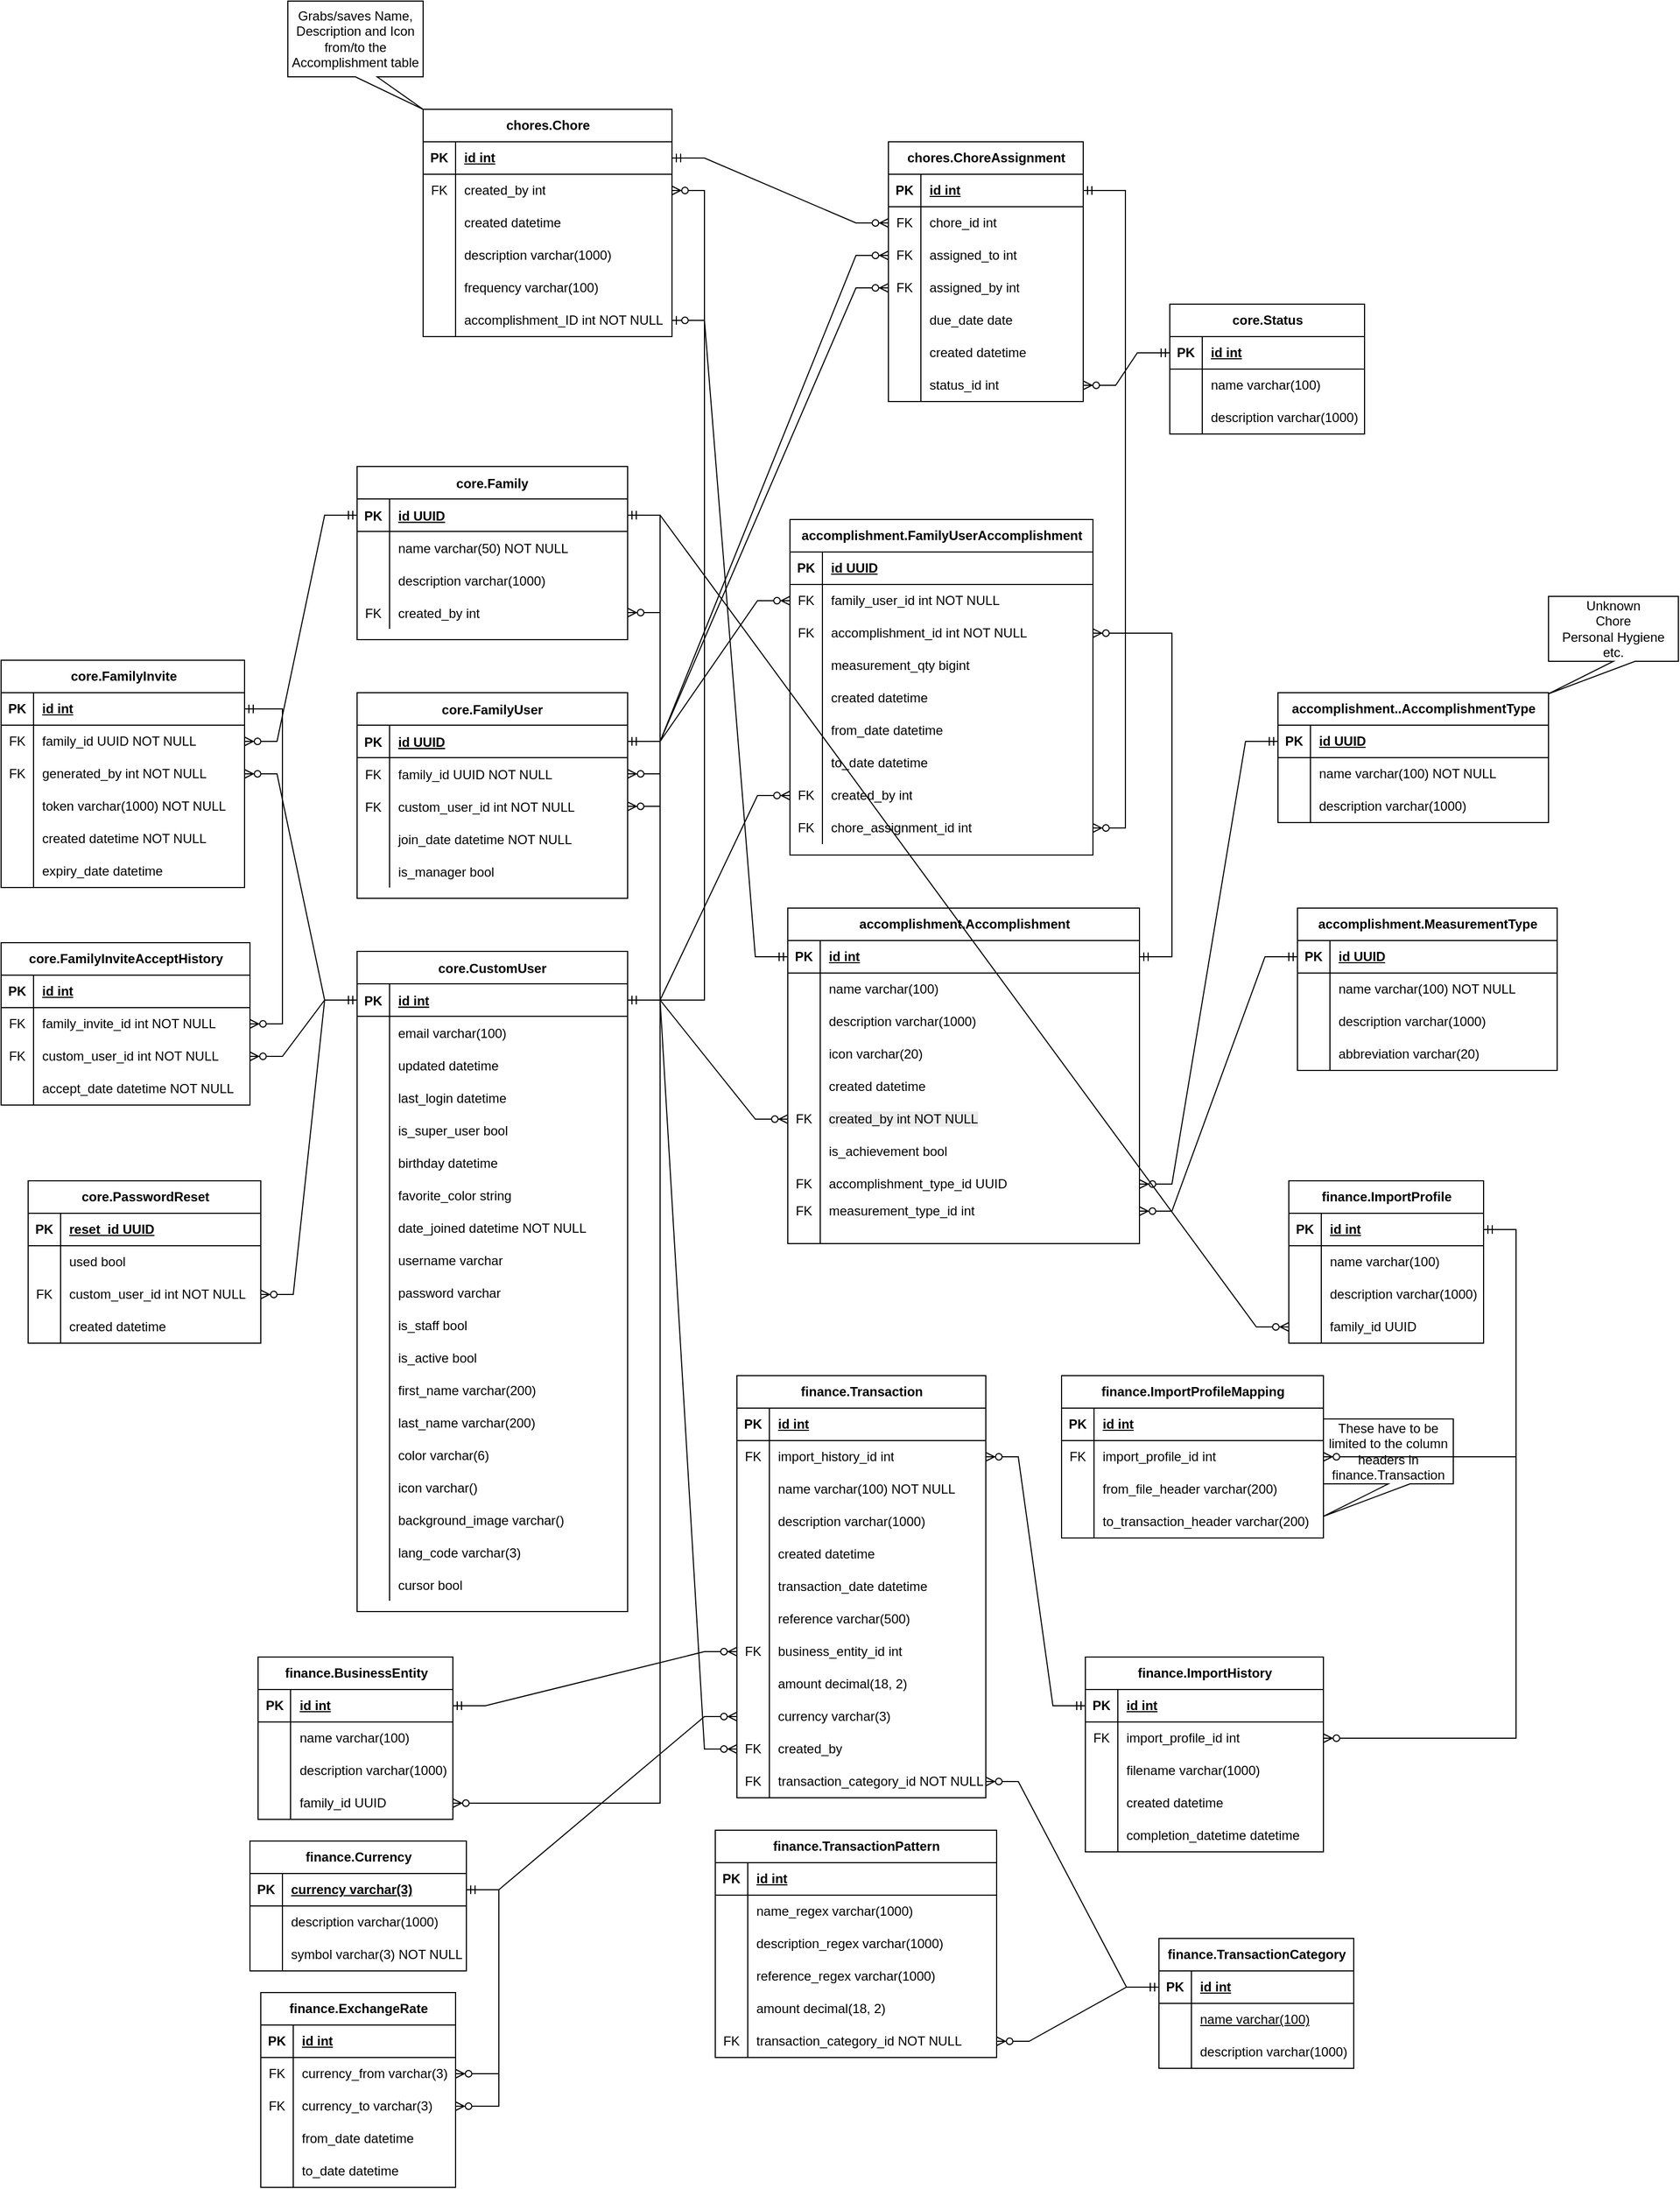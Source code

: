 <mxfile version="28.2.5">
  <diagram id="R2lEEEUBdFMjLlhIrx00" name="Page-1">
    <mxGraphModel dx="3126" dy="1851" grid="1" gridSize="10" guides="1" tooltips="1" connect="1" arrows="1" fold="1" page="1" pageScale="1" pageWidth="850" pageHeight="1100" math="0" shadow="0" extFonts="Permanent Marker^https://fonts.googleapis.com/css?family=Permanent+Marker">
      <root>
        <mxCell id="0" />
        <mxCell id="1" parent="0" />
        <mxCell id="C-vyLk0tnHw3VtMMgP7b-2" value="core.FamilyUser" style="shape=table;startSize=30;container=1;collapsible=1;childLayout=tableLayout;fixedRows=1;rowLines=0;fontStyle=1;align=center;resizeLast=1;" parent="1" vertex="1">
          <mxGeometry x="-561" y="349" width="250" height="190" as="geometry" />
        </mxCell>
        <mxCell id="C-vyLk0tnHw3VtMMgP7b-3" value="" style="shape=partialRectangle;collapsible=0;dropTarget=0;pointerEvents=0;fillColor=none;points=[[0,0.5],[1,0.5]];portConstraint=eastwest;top=0;left=0;right=0;bottom=1;" parent="C-vyLk0tnHw3VtMMgP7b-2" vertex="1">
          <mxGeometry y="30" width="250" height="30" as="geometry" />
        </mxCell>
        <mxCell id="C-vyLk0tnHw3VtMMgP7b-4" value="PK" style="shape=partialRectangle;overflow=hidden;connectable=0;fillColor=none;top=0;left=0;bottom=0;right=0;fontStyle=1;" parent="C-vyLk0tnHw3VtMMgP7b-3" vertex="1">
          <mxGeometry width="30" height="30" as="geometry">
            <mxRectangle width="30" height="30" as="alternateBounds" />
          </mxGeometry>
        </mxCell>
        <mxCell id="C-vyLk0tnHw3VtMMgP7b-5" value="id UUID" style="shape=partialRectangle;overflow=hidden;connectable=0;fillColor=none;top=0;left=0;bottom=0;right=0;align=left;spacingLeft=6;fontStyle=5;" parent="C-vyLk0tnHw3VtMMgP7b-3" vertex="1">
          <mxGeometry x="30" width="220" height="30" as="geometry">
            <mxRectangle width="220" height="30" as="alternateBounds" />
          </mxGeometry>
        </mxCell>
        <mxCell id="C-vyLk0tnHw3VtMMgP7b-6" value="" style="shape=partialRectangle;collapsible=0;dropTarget=0;pointerEvents=0;fillColor=none;points=[[0,0.5],[1,0.5]];portConstraint=eastwest;top=0;left=0;right=0;bottom=0;" parent="C-vyLk0tnHw3VtMMgP7b-2" vertex="1">
          <mxGeometry y="60" width="250" height="30" as="geometry" />
        </mxCell>
        <mxCell id="C-vyLk0tnHw3VtMMgP7b-7" value="FK" style="shape=partialRectangle;overflow=hidden;connectable=0;fillColor=none;top=0;left=0;bottom=0;right=0;" parent="C-vyLk0tnHw3VtMMgP7b-6" vertex="1">
          <mxGeometry width="30" height="30" as="geometry">
            <mxRectangle width="30" height="30" as="alternateBounds" />
          </mxGeometry>
        </mxCell>
        <mxCell id="C-vyLk0tnHw3VtMMgP7b-8" value="family_id UUID NOT NULL" style="shape=partialRectangle;overflow=hidden;connectable=0;fillColor=none;top=0;left=0;bottom=0;right=0;align=left;spacingLeft=6;" parent="C-vyLk0tnHw3VtMMgP7b-6" vertex="1">
          <mxGeometry x="30" width="220" height="30" as="geometry">
            <mxRectangle width="220" height="30" as="alternateBounds" />
          </mxGeometry>
        </mxCell>
        <mxCell id="C-vyLk0tnHw3VtMMgP7b-9" value="" style="shape=partialRectangle;collapsible=0;dropTarget=0;pointerEvents=0;fillColor=none;points=[[0,0.5],[1,0.5]];portConstraint=eastwest;top=0;left=0;right=0;bottom=0;" parent="C-vyLk0tnHw3VtMMgP7b-2" vertex="1">
          <mxGeometry y="90" width="250" height="30" as="geometry" />
        </mxCell>
        <mxCell id="C-vyLk0tnHw3VtMMgP7b-10" value="FK" style="shape=partialRectangle;overflow=hidden;connectable=0;fillColor=none;top=0;left=0;bottom=0;right=0;" parent="C-vyLk0tnHw3VtMMgP7b-9" vertex="1">
          <mxGeometry width="30" height="30" as="geometry">
            <mxRectangle width="30" height="30" as="alternateBounds" />
          </mxGeometry>
        </mxCell>
        <mxCell id="C-vyLk0tnHw3VtMMgP7b-11" value="custom_user_id int NOT NULL" style="shape=partialRectangle;overflow=hidden;connectable=0;fillColor=none;top=0;left=0;bottom=0;right=0;align=left;spacingLeft=6;" parent="C-vyLk0tnHw3VtMMgP7b-9" vertex="1">
          <mxGeometry x="30" width="220" height="30" as="geometry">
            <mxRectangle width="220" height="30" as="alternateBounds" />
          </mxGeometry>
        </mxCell>
        <mxCell id="WmKWq5HA3xj_bFaG9JnT-7" style="shape=partialRectangle;collapsible=0;dropTarget=0;pointerEvents=0;fillColor=none;points=[[0,0.5],[1,0.5]];portConstraint=eastwest;top=0;left=0;right=0;bottom=0;" parent="C-vyLk0tnHw3VtMMgP7b-2" vertex="1">
          <mxGeometry y="120" width="250" height="30" as="geometry" />
        </mxCell>
        <mxCell id="WmKWq5HA3xj_bFaG9JnT-8" style="shape=partialRectangle;overflow=hidden;connectable=0;fillColor=none;top=0;left=0;bottom=0;right=0;" parent="WmKWq5HA3xj_bFaG9JnT-7" vertex="1">
          <mxGeometry width="30" height="30" as="geometry">
            <mxRectangle width="30" height="30" as="alternateBounds" />
          </mxGeometry>
        </mxCell>
        <mxCell id="WmKWq5HA3xj_bFaG9JnT-9" value="join_date datetime NOT NULL" style="shape=partialRectangle;overflow=hidden;connectable=0;fillColor=none;top=0;left=0;bottom=0;right=0;align=left;spacingLeft=6;" parent="WmKWq5HA3xj_bFaG9JnT-7" vertex="1">
          <mxGeometry x="30" width="220" height="30" as="geometry">
            <mxRectangle width="220" height="30" as="alternateBounds" />
          </mxGeometry>
        </mxCell>
        <mxCell id="HjLLyKO1osjCQgOKCF4v-231" style="shape=partialRectangle;collapsible=0;dropTarget=0;pointerEvents=0;fillColor=none;points=[[0,0.5],[1,0.5]];portConstraint=eastwest;top=0;left=0;right=0;bottom=0;" parent="C-vyLk0tnHw3VtMMgP7b-2" vertex="1">
          <mxGeometry y="150" width="250" height="30" as="geometry" />
        </mxCell>
        <mxCell id="HjLLyKO1osjCQgOKCF4v-232" style="shape=partialRectangle;overflow=hidden;connectable=0;fillColor=none;top=0;left=0;bottom=0;right=0;" parent="HjLLyKO1osjCQgOKCF4v-231" vertex="1">
          <mxGeometry width="30" height="30" as="geometry">
            <mxRectangle width="30" height="30" as="alternateBounds" />
          </mxGeometry>
        </mxCell>
        <mxCell id="HjLLyKO1osjCQgOKCF4v-233" value="is_manager bool" style="shape=partialRectangle;overflow=hidden;connectable=0;fillColor=none;top=0;left=0;bottom=0;right=0;align=left;spacingLeft=6;" parent="HjLLyKO1osjCQgOKCF4v-231" vertex="1">
          <mxGeometry x="30" width="220" height="30" as="geometry">
            <mxRectangle width="220" height="30" as="alternateBounds" />
          </mxGeometry>
        </mxCell>
        <mxCell id="C-vyLk0tnHw3VtMMgP7b-13" value="core.CustomUser" style="shape=table;startSize=30;container=1;collapsible=1;childLayout=tableLayout;fixedRows=1;rowLines=0;fontStyle=1;align=center;resizeLast=1;" parent="1" vertex="1">
          <mxGeometry x="-561" y="588" width="250" height="610" as="geometry" />
        </mxCell>
        <mxCell id="C-vyLk0tnHw3VtMMgP7b-14" value="" style="shape=partialRectangle;collapsible=0;dropTarget=0;pointerEvents=0;fillColor=none;points=[[0,0.5],[1,0.5]];portConstraint=eastwest;top=0;left=0;right=0;bottom=1;" parent="C-vyLk0tnHw3VtMMgP7b-13" vertex="1">
          <mxGeometry y="30" width="250" height="30" as="geometry" />
        </mxCell>
        <mxCell id="C-vyLk0tnHw3VtMMgP7b-15" value="PK" style="shape=partialRectangle;overflow=hidden;connectable=0;fillColor=none;top=0;left=0;bottom=0;right=0;fontStyle=1;" parent="C-vyLk0tnHw3VtMMgP7b-14" vertex="1">
          <mxGeometry width="30" height="30" as="geometry">
            <mxRectangle width="30" height="30" as="alternateBounds" />
          </mxGeometry>
        </mxCell>
        <mxCell id="C-vyLk0tnHw3VtMMgP7b-16" value="id int" style="shape=partialRectangle;overflow=hidden;connectable=0;fillColor=none;top=0;left=0;bottom=0;right=0;align=left;spacingLeft=6;fontStyle=5;" parent="C-vyLk0tnHw3VtMMgP7b-14" vertex="1">
          <mxGeometry x="30" width="220" height="30" as="geometry">
            <mxRectangle width="220" height="30" as="alternateBounds" />
          </mxGeometry>
        </mxCell>
        <mxCell id="C-vyLk0tnHw3VtMMgP7b-17" value="" style="shape=partialRectangle;collapsible=0;dropTarget=0;pointerEvents=0;fillColor=none;points=[[0,0.5],[1,0.5]];portConstraint=eastwest;top=0;left=0;right=0;bottom=0;" parent="C-vyLk0tnHw3VtMMgP7b-13" vertex="1">
          <mxGeometry y="60" width="250" height="30" as="geometry" />
        </mxCell>
        <mxCell id="C-vyLk0tnHw3VtMMgP7b-18" value="" style="shape=partialRectangle;overflow=hidden;connectable=0;fillColor=none;top=0;left=0;bottom=0;right=0;" parent="C-vyLk0tnHw3VtMMgP7b-17" vertex="1">
          <mxGeometry width="30" height="30" as="geometry">
            <mxRectangle width="30" height="30" as="alternateBounds" />
          </mxGeometry>
        </mxCell>
        <mxCell id="C-vyLk0tnHw3VtMMgP7b-19" value="email varchar(100)" style="shape=partialRectangle;overflow=hidden;connectable=0;fillColor=none;top=0;left=0;bottom=0;right=0;align=left;spacingLeft=6;" parent="C-vyLk0tnHw3VtMMgP7b-17" vertex="1">
          <mxGeometry x="30" width="220" height="30" as="geometry">
            <mxRectangle width="220" height="30" as="alternateBounds" />
          </mxGeometry>
        </mxCell>
        <mxCell id="WmKWq5HA3xj_bFaG9JnT-10" style="shape=partialRectangle;collapsible=0;dropTarget=0;pointerEvents=0;fillColor=none;points=[[0,0.5],[1,0.5]];portConstraint=eastwest;top=0;left=0;right=0;bottom=0;" parent="C-vyLk0tnHw3VtMMgP7b-13" vertex="1">
          <mxGeometry y="90" width="250" height="30" as="geometry" />
        </mxCell>
        <mxCell id="WmKWq5HA3xj_bFaG9JnT-11" style="shape=partialRectangle;overflow=hidden;connectable=0;fillColor=none;top=0;left=0;bottom=0;right=0;" parent="WmKWq5HA3xj_bFaG9JnT-10" vertex="1">
          <mxGeometry width="30" height="30" as="geometry">
            <mxRectangle width="30" height="30" as="alternateBounds" />
          </mxGeometry>
        </mxCell>
        <mxCell id="WmKWq5HA3xj_bFaG9JnT-12" value="updated datetime" style="shape=partialRectangle;overflow=hidden;connectable=0;fillColor=none;top=0;left=0;bottom=0;right=0;align=left;spacingLeft=6;" parent="WmKWq5HA3xj_bFaG9JnT-10" vertex="1">
          <mxGeometry x="30" width="220" height="30" as="geometry">
            <mxRectangle width="220" height="30" as="alternateBounds" />
          </mxGeometry>
        </mxCell>
        <mxCell id="WmKWq5HA3xj_bFaG9JnT-13" style="shape=partialRectangle;collapsible=0;dropTarget=0;pointerEvents=0;fillColor=none;points=[[0,0.5],[1,0.5]];portConstraint=eastwest;top=0;left=0;right=0;bottom=0;" parent="C-vyLk0tnHw3VtMMgP7b-13" vertex="1">
          <mxGeometry y="120" width="250" height="30" as="geometry" />
        </mxCell>
        <mxCell id="WmKWq5HA3xj_bFaG9JnT-14" style="shape=partialRectangle;overflow=hidden;connectable=0;fillColor=none;top=0;left=0;bottom=0;right=0;" parent="WmKWq5HA3xj_bFaG9JnT-13" vertex="1">
          <mxGeometry width="30" height="30" as="geometry">
            <mxRectangle width="30" height="30" as="alternateBounds" />
          </mxGeometry>
        </mxCell>
        <mxCell id="WmKWq5HA3xj_bFaG9JnT-15" value="last_login datetime" style="shape=partialRectangle;overflow=hidden;connectable=0;fillColor=none;top=0;left=0;bottom=0;right=0;align=left;spacingLeft=6;" parent="WmKWq5HA3xj_bFaG9JnT-13" vertex="1">
          <mxGeometry x="30" width="220" height="30" as="geometry">
            <mxRectangle width="220" height="30" as="alternateBounds" />
          </mxGeometry>
        </mxCell>
        <mxCell id="WmKWq5HA3xj_bFaG9JnT-16" style="shape=partialRectangle;collapsible=0;dropTarget=0;pointerEvents=0;fillColor=none;points=[[0,0.5],[1,0.5]];portConstraint=eastwest;top=0;left=0;right=0;bottom=0;" parent="C-vyLk0tnHw3VtMMgP7b-13" vertex="1">
          <mxGeometry y="150" width="250" height="30" as="geometry" />
        </mxCell>
        <mxCell id="WmKWq5HA3xj_bFaG9JnT-17" style="shape=partialRectangle;overflow=hidden;connectable=0;fillColor=none;top=0;left=0;bottom=0;right=0;" parent="WmKWq5HA3xj_bFaG9JnT-16" vertex="1">
          <mxGeometry width="30" height="30" as="geometry">
            <mxRectangle width="30" height="30" as="alternateBounds" />
          </mxGeometry>
        </mxCell>
        <mxCell id="WmKWq5HA3xj_bFaG9JnT-18" value="is_super_user bool" style="shape=partialRectangle;overflow=hidden;connectable=0;fillColor=none;top=0;left=0;bottom=0;right=0;align=left;spacingLeft=6;" parent="WmKWq5HA3xj_bFaG9JnT-16" vertex="1">
          <mxGeometry x="30" width="220" height="30" as="geometry">
            <mxRectangle width="220" height="30" as="alternateBounds" />
          </mxGeometry>
        </mxCell>
        <mxCell id="k4wLFdeQBoFqr87KLcSP-5" style="shape=partialRectangle;collapsible=0;dropTarget=0;pointerEvents=0;fillColor=none;points=[[0,0.5],[1,0.5]];portConstraint=eastwest;top=0;left=0;right=0;bottom=0;" parent="C-vyLk0tnHw3VtMMgP7b-13" vertex="1">
          <mxGeometry y="180" width="250" height="30" as="geometry" />
        </mxCell>
        <mxCell id="k4wLFdeQBoFqr87KLcSP-6" style="shape=partialRectangle;overflow=hidden;connectable=0;fillColor=none;top=0;left=0;bottom=0;right=0;" parent="k4wLFdeQBoFqr87KLcSP-5" vertex="1">
          <mxGeometry width="30" height="30" as="geometry">
            <mxRectangle width="30" height="30" as="alternateBounds" />
          </mxGeometry>
        </mxCell>
        <mxCell id="k4wLFdeQBoFqr87KLcSP-7" value="birthday datetime" style="shape=partialRectangle;overflow=hidden;connectable=0;fillColor=none;top=0;left=0;bottom=0;right=0;align=left;spacingLeft=6;" parent="k4wLFdeQBoFqr87KLcSP-5" vertex="1">
          <mxGeometry x="30" width="220" height="30" as="geometry">
            <mxRectangle width="220" height="30" as="alternateBounds" />
          </mxGeometry>
        </mxCell>
        <mxCell id="k4wLFdeQBoFqr87KLcSP-14" style="shape=partialRectangle;collapsible=0;dropTarget=0;pointerEvents=0;fillColor=none;points=[[0,0.5],[1,0.5]];portConstraint=eastwest;top=0;left=0;right=0;bottom=0;" parent="C-vyLk0tnHw3VtMMgP7b-13" vertex="1">
          <mxGeometry y="210" width="250" height="30" as="geometry" />
        </mxCell>
        <mxCell id="k4wLFdeQBoFqr87KLcSP-15" style="shape=partialRectangle;overflow=hidden;connectable=0;fillColor=none;top=0;left=0;bottom=0;right=0;" parent="k4wLFdeQBoFqr87KLcSP-14" vertex="1">
          <mxGeometry width="30" height="30" as="geometry">
            <mxRectangle width="30" height="30" as="alternateBounds" />
          </mxGeometry>
        </mxCell>
        <mxCell id="k4wLFdeQBoFqr87KLcSP-16" value="favorite_color string" style="shape=partialRectangle;overflow=hidden;connectable=0;fillColor=none;top=0;left=0;bottom=0;right=0;align=left;spacingLeft=6;" parent="k4wLFdeQBoFqr87KLcSP-14" vertex="1">
          <mxGeometry x="30" width="220" height="30" as="geometry">
            <mxRectangle width="220" height="30" as="alternateBounds" />
          </mxGeometry>
        </mxCell>
        <mxCell id="k2liGTftyzcrHRuEdCJd-1" style="shape=partialRectangle;collapsible=0;dropTarget=0;pointerEvents=0;fillColor=none;points=[[0,0.5],[1,0.5]];portConstraint=eastwest;top=0;left=0;right=0;bottom=0;" parent="C-vyLk0tnHw3VtMMgP7b-13" vertex="1">
          <mxGeometry y="240" width="250" height="30" as="geometry" />
        </mxCell>
        <mxCell id="k2liGTftyzcrHRuEdCJd-2" style="shape=partialRectangle;overflow=hidden;connectable=0;fillColor=none;top=0;left=0;bottom=0;right=0;" parent="k2liGTftyzcrHRuEdCJd-1" vertex="1">
          <mxGeometry width="30" height="30" as="geometry">
            <mxRectangle width="30" height="30" as="alternateBounds" />
          </mxGeometry>
        </mxCell>
        <mxCell id="k2liGTftyzcrHRuEdCJd-3" value="date_joined datetime NOT NULL" style="shape=partialRectangle;overflow=hidden;connectable=0;fillColor=none;top=0;left=0;bottom=0;right=0;align=left;spacingLeft=6;" parent="k2liGTftyzcrHRuEdCJd-1" vertex="1">
          <mxGeometry x="30" width="220" height="30" as="geometry">
            <mxRectangle width="220" height="30" as="alternateBounds" />
          </mxGeometry>
        </mxCell>
        <mxCell id="k2liGTftyzcrHRuEdCJd-4" style="shape=partialRectangle;collapsible=0;dropTarget=0;pointerEvents=0;fillColor=none;points=[[0,0.5],[1,0.5]];portConstraint=eastwest;top=0;left=0;right=0;bottom=0;" parent="C-vyLk0tnHw3VtMMgP7b-13" vertex="1">
          <mxGeometry y="270" width="250" height="30" as="geometry" />
        </mxCell>
        <mxCell id="k2liGTftyzcrHRuEdCJd-5" style="shape=partialRectangle;overflow=hidden;connectable=0;fillColor=none;top=0;left=0;bottom=0;right=0;" parent="k2liGTftyzcrHRuEdCJd-4" vertex="1">
          <mxGeometry width="30" height="30" as="geometry">
            <mxRectangle width="30" height="30" as="alternateBounds" />
          </mxGeometry>
        </mxCell>
        <mxCell id="k2liGTftyzcrHRuEdCJd-6" value="username varchar" style="shape=partialRectangle;overflow=hidden;connectable=0;fillColor=none;top=0;left=0;bottom=0;right=0;align=left;spacingLeft=6;" parent="k2liGTftyzcrHRuEdCJd-4" vertex="1">
          <mxGeometry x="30" width="220" height="30" as="geometry">
            <mxRectangle width="220" height="30" as="alternateBounds" />
          </mxGeometry>
        </mxCell>
        <mxCell id="k2liGTftyzcrHRuEdCJd-7" style="shape=partialRectangle;collapsible=0;dropTarget=0;pointerEvents=0;fillColor=none;points=[[0,0.5],[1,0.5]];portConstraint=eastwest;top=0;left=0;right=0;bottom=0;" parent="C-vyLk0tnHw3VtMMgP7b-13" vertex="1">
          <mxGeometry y="300" width="250" height="30" as="geometry" />
        </mxCell>
        <mxCell id="k2liGTftyzcrHRuEdCJd-8" style="shape=partialRectangle;overflow=hidden;connectable=0;fillColor=none;top=0;left=0;bottom=0;right=0;" parent="k2liGTftyzcrHRuEdCJd-7" vertex="1">
          <mxGeometry width="30" height="30" as="geometry">
            <mxRectangle width="30" height="30" as="alternateBounds" />
          </mxGeometry>
        </mxCell>
        <mxCell id="k2liGTftyzcrHRuEdCJd-9" value="password varchar" style="shape=partialRectangle;overflow=hidden;connectable=0;fillColor=none;top=0;left=0;bottom=0;right=0;align=left;spacingLeft=6;" parent="k2liGTftyzcrHRuEdCJd-7" vertex="1">
          <mxGeometry x="30" width="220" height="30" as="geometry">
            <mxRectangle width="220" height="30" as="alternateBounds" />
          </mxGeometry>
        </mxCell>
        <mxCell id="k2liGTftyzcrHRuEdCJd-10" style="shape=partialRectangle;collapsible=0;dropTarget=0;pointerEvents=0;fillColor=none;points=[[0,0.5],[1,0.5]];portConstraint=eastwest;top=0;left=0;right=0;bottom=0;" parent="C-vyLk0tnHw3VtMMgP7b-13" vertex="1">
          <mxGeometry y="330" width="250" height="30" as="geometry" />
        </mxCell>
        <mxCell id="k2liGTftyzcrHRuEdCJd-11" style="shape=partialRectangle;overflow=hidden;connectable=0;fillColor=none;top=0;left=0;bottom=0;right=0;" parent="k2liGTftyzcrHRuEdCJd-10" vertex="1">
          <mxGeometry width="30" height="30" as="geometry">
            <mxRectangle width="30" height="30" as="alternateBounds" />
          </mxGeometry>
        </mxCell>
        <mxCell id="k2liGTftyzcrHRuEdCJd-12" value="is_staff bool" style="shape=partialRectangle;overflow=hidden;connectable=0;fillColor=none;top=0;left=0;bottom=0;right=0;align=left;spacingLeft=6;" parent="k2liGTftyzcrHRuEdCJd-10" vertex="1">
          <mxGeometry x="30" width="220" height="30" as="geometry">
            <mxRectangle width="220" height="30" as="alternateBounds" />
          </mxGeometry>
        </mxCell>
        <mxCell id="k2liGTftyzcrHRuEdCJd-13" style="shape=partialRectangle;collapsible=0;dropTarget=0;pointerEvents=0;fillColor=none;points=[[0,0.5],[1,0.5]];portConstraint=eastwest;top=0;left=0;right=0;bottom=0;" parent="C-vyLk0tnHw3VtMMgP7b-13" vertex="1">
          <mxGeometry y="360" width="250" height="30" as="geometry" />
        </mxCell>
        <mxCell id="k2liGTftyzcrHRuEdCJd-14" style="shape=partialRectangle;overflow=hidden;connectable=0;fillColor=none;top=0;left=0;bottom=0;right=0;" parent="k2liGTftyzcrHRuEdCJd-13" vertex="1">
          <mxGeometry width="30" height="30" as="geometry">
            <mxRectangle width="30" height="30" as="alternateBounds" />
          </mxGeometry>
        </mxCell>
        <mxCell id="k2liGTftyzcrHRuEdCJd-15" value="is_active bool" style="shape=partialRectangle;overflow=hidden;connectable=0;fillColor=none;top=0;left=0;bottom=0;right=0;align=left;spacingLeft=6;" parent="k2liGTftyzcrHRuEdCJd-13" vertex="1">
          <mxGeometry x="30" width="220" height="30" as="geometry">
            <mxRectangle width="220" height="30" as="alternateBounds" />
          </mxGeometry>
        </mxCell>
        <mxCell id="k2liGTftyzcrHRuEdCJd-16" style="shape=partialRectangle;collapsible=0;dropTarget=0;pointerEvents=0;fillColor=none;points=[[0,0.5],[1,0.5]];portConstraint=eastwest;top=0;left=0;right=0;bottom=0;" parent="C-vyLk0tnHw3VtMMgP7b-13" vertex="1">
          <mxGeometry y="390" width="250" height="30" as="geometry" />
        </mxCell>
        <mxCell id="k2liGTftyzcrHRuEdCJd-17" style="shape=partialRectangle;overflow=hidden;connectable=0;fillColor=none;top=0;left=0;bottom=0;right=0;" parent="k2liGTftyzcrHRuEdCJd-16" vertex="1">
          <mxGeometry width="30" height="30" as="geometry">
            <mxRectangle width="30" height="30" as="alternateBounds" />
          </mxGeometry>
        </mxCell>
        <mxCell id="k2liGTftyzcrHRuEdCJd-18" value="first_name varchar(200)" style="shape=partialRectangle;overflow=hidden;connectable=0;fillColor=none;top=0;left=0;bottom=0;right=0;align=left;spacingLeft=6;" parent="k2liGTftyzcrHRuEdCJd-16" vertex="1">
          <mxGeometry x="30" width="220" height="30" as="geometry">
            <mxRectangle width="220" height="30" as="alternateBounds" />
          </mxGeometry>
        </mxCell>
        <mxCell id="k2liGTftyzcrHRuEdCJd-19" style="shape=partialRectangle;collapsible=0;dropTarget=0;pointerEvents=0;fillColor=none;points=[[0,0.5],[1,0.5]];portConstraint=eastwest;top=0;left=0;right=0;bottom=0;" parent="C-vyLk0tnHw3VtMMgP7b-13" vertex="1">
          <mxGeometry y="420" width="250" height="30" as="geometry" />
        </mxCell>
        <mxCell id="k2liGTftyzcrHRuEdCJd-20" style="shape=partialRectangle;overflow=hidden;connectable=0;fillColor=none;top=0;left=0;bottom=0;right=0;" parent="k2liGTftyzcrHRuEdCJd-19" vertex="1">
          <mxGeometry width="30" height="30" as="geometry">
            <mxRectangle width="30" height="30" as="alternateBounds" />
          </mxGeometry>
        </mxCell>
        <mxCell id="k2liGTftyzcrHRuEdCJd-21" value="last_name varchar(200)" style="shape=partialRectangle;overflow=hidden;connectable=0;fillColor=none;top=0;left=0;bottom=0;right=0;align=left;spacingLeft=6;" parent="k2liGTftyzcrHRuEdCJd-19" vertex="1">
          <mxGeometry x="30" width="220" height="30" as="geometry">
            <mxRectangle width="220" height="30" as="alternateBounds" />
          </mxGeometry>
        </mxCell>
        <mxCell id="k2liGTftyzcrHRuEdCJd-22" style="shape=partialRectangle;collapsible=0;dropTarget=0;pointerEvents=0;fillColor=none;points=[[0,0.5],[1,0.5]];portConstraint=eastwest;top=0;left=0;right=0;bottom=0;" parent="C-vyLk0tnHw3VtMMgP7b-13" vertex="1">
          <mxGeometry y="450" width="250" height="30" as="geometry" />
        </mxCell>
        <mxCell id="k2liGTftyzcrHRuEdCJd-23" style="shape=partialRectangle;overflow=hidden;connectable=0;fillColor=none;top=0;left=0;bottom=0;right=0;" parent="k2liGTftyzcrHRuEdCJd-22" vertex="1">
          <mxGeometry width="30" height="30" as="geometry">
            <mxRectangle width="30" height="30" as="alternateBounds" />
          </mxGeometry>
        </mxCell>
        <mxCell id="k2liGTftyzcrHRuEdCJd-24" value="color varchar(6)" style="shape=partialRectangle;overflow=hidden;connectable=0;fillColor=none;top=0;left=0;bottom=0;right=0;align=left;spacingLeft=6;" parent="k2liGTftyzcrHRuEdCJd-22" vertex="1">
          <mxGeometry x="30" width="220" height="30" as="geometry">
            <mxRectangle width="220" height="30" as="alternateBounds" />
          </mxGeometry>
        </mxCell>
        <mxCell id="k2liGTftyzcrHRuEdCJd-25" style="shape=partialRectangle;collapsible=0;dropTarget=0;pointerEvents=0;fillColor=none;points=[[0,0.5],[1,0.5]];portConstraint=eastwest;top=0;left=0;right=0;bottom=0;" parent="C-vyLk0tnHw3VtMMgP7b-13" vertex="1">
          <mxGeometry y="480" width="250" height="30" as="geometry" />
        </mxCell>
        <mxCell id="k2liGTftyzcrHRuEdCJd-26" style="shape=partialRectangle;overflow=hidden;connectable=0;fillColor=none;top=0;left=0;bottom=0;right=0;" parent="k2liGTftyzcrHRuEdCJd-25" vertex="1">
          <mxGeometry width="30" height="30" as="geometry">
            <mxRectangle width="30" height="30" as="alternateBounds" />
          </mxGeometry>
        </mxCell>
        <mxCell id="k2liGTftyzcrHRuEdCJd-27" value="icon varchar()" style="shape=partialRectangle;overflow=hidden;connectable=0;fillColor=none;top=0;left=0;bottom=0;right=0;align=left;spacingLeft=6;" parent="k2liGTftyzcrHRuEdCJd-25" vertex="1">
          <mxGeometry x="30" width="220" height="30" as="geometry">
            <mxRectangle width="220" height="30" as="alternateBounds" />
          </mxGeometry>
        </mxCell>
        <mxCell id="k2liGTftyzcrHRuEdCJd-28" style="shape=partialRectangle;collapsible=0;dropTarget=0;pointerEvents=0;fillColor=none;points=[[0,0.5],[1,0.5]];portConstraint=eastwest;top=0;left=0;right=0;bottom=0;" parent="C-vyLk0tnHw3VtMMgP7b-13" vertex="1">
          <mxGeometry y="510" width="250" height="30" as="geometry" />
        </mxCell>
        <mxCell id="k2liGTftyzcrHRuEdCJd-29" style="shape=partialRectangle;overflow=hidden;connectable=0;fillColor=none;top=0;left=0;bottom=0;right=0;" parent="k2liGTftyzcrHRuEdCJd-28" vertex="1">
          <mxGeometry width="30" height="30" as="geometry">
            <mxRectangle width="30" height="30" as="alternateBounds" />
          </mxGeometry>
        </mxCell>
        <mxCell id="k2liGTftyzcrHRuEdCJd-30" value="background_image varchar()" style="shape=partialRectangle;overflow=hidden;connectable=0;fillColor=none;top=0;left=0;bottom=0;right=0;align=left;spacingLeft=6;" parent="k2liGTftyzcrHRuEdCJd-28" vertex="1">
          <mxGeometry x="30" width="220" height="30" as="geometry">
            <mxRectangle width="220" height="30" as="alternateBounds" />
          </mxGeometry>
        </mxCell>
        <mxCell id="k2liGTftyzcrHRuEdCJd-31" style="shape=partialRectangle;collapsible=0;dropTarget=0;pointerEvents=0;fillColor=none;points=[[0,0.5],[1,0.5]];portConstraint=eastwest;top=0;left=0;right=0;bottom=0;" parent="C-vyLk0tnHw3VtMMgP7b-13" vertex="1">
          <mxGeometry y="540" width="250" height="30" as="geometry" />
        </mxCell>
        <mxCell id="k2liGTftyzcrHRuEdCJd-32" style="shape=partialRectangle;overflow=hidden;connectable=0;fillColor=none;top=0;left=0;bottom=0;right=0;" parent="k2liGTftyzcrHRuEdCJd-31" vertex="1">
          <mxGeometry width="30" height="30" as="geometry">
            <mxRectangle width="30" height="30" as="alternateBounds" />
          </mxGeometry>
        </mxCell>
        <mxCell id="k2liGTftyzcrHRuEdCJd-33" value="lang_code varchar(3)" style="shape=partialRectangle;overflow=hidden;connectable=0;fillColor=none;top=0;left=0;bottom=0;right=0;align=left;spacingLeft=6;" parent="k2liGTftyzcrHRuEdCJd-31" vertex="1">
          <mxGeometry x="30" width="220" height="30" as="geometry">
            <mxRectangle width="220" height="30" as="alternateBounds" />
          </mxGeometry>
        </mxCell>
        <mxCell id="k2liGTftyzcrHRuEdCJd-34" style="shape=partialRectangle;collapsible=0;dropTarget=0;pointerEvents=0;fillColor=none;points=[[0,0.5],[1,0.5]];portConstraint=eastwest;top=0;left=0;right=0;bottom=0;" parent="C-vyLk0tnHw3VtMMgP7b-13" vertex="1">
          <mxGeometry y="570" width="250" height="30" as="geometry" />
        </mxCell>
        <mxCell id="k2liGTftyzcrHRuEdCJd-35" style="shape=partialRectangle;overflow=hidden;connectable=0;fillColor=none;top=0;left=0;bottom=0;right=0;" parent="k2liGTftyzcrHRuEdCJd-34" vertex="1">
          <mxGeometry width="30" height="30" as="geometry">
            <mxRectangle width="30" height="30" as="alternateBounds" />
          </mxGeometry>
        </mxCell>
        <mxCell id="k2liGTftyzcrHRuEdCJd-36" value="cursor bool" style="shape=partialRectangle;overflow=hidden;connectable=0;fillColor=none;top=0;left=0;bottom=0;right=0;align=left;spacingLeft=6;" parent="k2liGTftyzcrHRuEdCJd-34" vertex="1">
          <mxGeometry x="30" width="220" height="30" as="geometry">
            <mxRectangle width="220" height="30" as="alternateBounds" />
          </mxGeometry>
        </mxCell>
        <mxCell id="XqYPpTk3lsGzHYjkF2ed-1" value="accomplishment.FamilyUserAccomplishment" style="shape=table;startSize=30;container=1;collapsible=1;childLayout=tableLayout;fixedRows=1;rowLines=0;fontStyle=1;align=center;resizeLast=1;html=1;" parent="1" vertex="1">
          <mxGeometry x="-161" y="189" width="280" height="310" as="geometry" />
        </mxCell>
        <mxCell id="XqYPpTk3lsGzHYjkF2ed-2" value="" style="shape=tableRow;horizontal=0;startSize=0;swimlaneHead=0;swimlaneBody=0;fillColor=none;collapsible=0;dropTarget=0;points=[[0,0.5],[1,0.5]];portConstraint=eastwest;top=0;left=0;right=0;bottom=1;" parent="XqYPpTk3lsGzHYjkF2ed-1" vertex="1">
          <mxGeometry y="30" width="280" height="30" as="geometry" />
        </mxCell>
        <mxCell id="XqYPpTk3lsGzHYjkF2ed-3" value="PK" style="shape=partialRectangle;connectable=0;fillColor=none;top=0;left=0;bottom=0;right=0;fontStyle=1;overflow=hidden;whiteSpace=wrap;html=1;" parent="XqYPpTk3lsGzHYjkF2ed-2" vertex="1">
          <mxGeometry width="30" height="30" as="geometry">
            <mxRectangle width="30" height="30" as="alternateBounds" />
          </mxGeometry>
        </mxCell>
        <mxCell id="XqYPpTk3lsGzHYjkF2ed-4" value="&lt;span style=&quot;text-wrap: nowrap;&quot;&gt;id UUID&lt;/span&gt;" style="shape=partialRectangle;connectable=0;fillColor=none;top=0;left=0;bottom=0;right=0;align=left;spacingLeft=6;fontStyle=5;overflow=hidden;whiteSpace=wrap;html=1;" parent="XqYPpTk3lsGzHYjkF2ed-2" vertex="1">
          <mxGeometry x="30" width="250" height="30" as="geometry">
            <mxRectangle width="250" height="30" as="alternateBounds" />
          </mxGeometry>
        </mxCell>
        <mxCell id="XqYPpTk3lsGzHYjkF2ed-5" value="" style="shape=tableRow;horizontal=0;startSize=0;swimlaneHead=0;swimlaneBody=0;fillColor=none;collapsible=0;dropTarget=0;points=[[0,0.5],[1,0.5]];portConstraint=eastwest;top=0;left=0;right=0;bottom=0;" parent="XqYPpTk3lsGzHYjkF2ed-1" vertex="1">
          <mxGeometry y="60" width="280" height="30" as="geometry" />
        </mxCell>
        <mxCell id="XqYPpTk3lsGzHYjkF2ed-6" value="FK" style="shape=partialRectangle;connectable=0;fillColor=none;top=0;left=0;bottom=0;right=0;editable=1;overflow=hidden;whiteSpace=wrap;html=1;" parent="XqYPpTk3lsGzHYjkF2ed-5" vertex="1">
          <mxGeometry width="30" height="30" as="geometry">
            <mxRectangle width="30" height="30" as="alternateBounds" />
          </mxGeometry>
        </mxCell>
        <mxCell id="XqYPpTk3lsGzHYjkF2ed-7" value="family_user_id int NOT NULL" style="shape=partialRectangle;connectable=0;fillColor=none;top=0;left=0;bottom=0;right=0;align=left;spacingLeft=6;overflow=hidden;whiteSpace=wrap;html=1;" parent="XqYPpTk3lsGzHYjkF2ed-5" vertex="1">
          <mxGeometry x="30" width="250" height="30" as="geometry">
            <mxRectangle width="250" height="30" as="alternateBounds" />
          </mxGeometry>
        </mxCell>
        <mxCell id="XqYPpTk3lsGzHYjkF2ed-8" value="" style="shape=tableRow;horizontal=0;startSize=0;swimlaneHead=0;swimlaneBody=0;fillColor=none;collapsible=0;dropTarget=0;points=[[0,0.5],[1,0.5]];portConstraint=eastwest;top=0;left=0;right=0;bottom=0;" parent="XqYPpTk3lsGzHYjkF2ed-1" vertex="1">
          <mxGeometry y="90" width="280" height="30" as="geometry" />
        </mxCell>
        <mxCell id="XqYPpTk3lsGzHYjkF2ed-9" value="FK" style="shape=partialRectangle;connectable=0;fillColor=none;top=0;left=0;bottom=0;right=0;editable=1;overflow=hidden;whiteSpace=wrap;html=1;" parent="XqYPpTk3lsGzHYjkF2ed-8" vertex="1">
          <mxGeometry width="30" height="30" as="geometry">
            <mxRectangle width="30" height="30" as="alternateBounds" />
          </mxGeometry>
        </mxCell>
        <mxCell id="XqYPpTk3lsGzHYjkF2ed-10" value="accomplishment_id int NOT NULL" style="shape=partialRectangle;connectable=0;fillColor=none;top=0;left=0;bottom=0;right=0;align=left;spacingLeft=6;overflow=hidden;whiteSpace=wrap;html=1;" parent="XqYPpTk3lsGzHYjkF2ed-8" vertex="1">
          <mxGeometry x="30" width="250" height="30" as="geometry">
            <mxRectangle width="250" height="30" as="alternateBounds" />
          </mxGeometry>
        </mxCell>
        <mxCell id="XqYPpTk3lsGzHYjkF2ed-11" value="" style="shape=tableRow;horizontal=0;startSize=0;swimlaneHead=0;swimlaneBody=0;fillColor=none;collapsible=0;dropTarget=0;points=[[0,0.5],[1,0.5]];portConstraint=eastwest;top=0;left=0;right=0;bottom=0;" parent="XqYPpTk3lsGzHYjkF2ed-1" vertex="1">
          <mxGeometry y="120" width="280" height="30" as="geometry" />
        </mxCell>
        <mxCell id="XqYPpTk3lsGzHYjkF2ed-12" value="" style="shape=partialRectangle;connectable=0;fillColor=none;top=0;left=0;bottom=0;right=0;editable=1;overflow=hidden;whiteSpace=wrap;html=1;" parent="XqYPpTk3lsGzHYjkF2ed-11" vertex="1">
          <mxGeometry width="30" height="30" as="geometry">
            <mxRectangle width="30" height="30" as="alternateBounds" />
          </mxGeometry>
        </mxCell>
        <mxCell id="XqYPpTk3lsGzHYjkF2ed-13" value="measurement_qty bigint  " style="shape=partialRectangle;connectable=0;fillColor=none;top=0;left=0;bottom=0;right=0;align=left;spacingLeft=6;overflow=hidden;whiteSpace=wrap;html=1;" parent="XqYPpTk3lsGzHYjkF2ed-11" vertex="1">
          <mxGeometry x="30" width="250" height="30" as="geometry">
            <mxRectangle width="250" height="30" as="alternateBounds" />
          </mxGeometry>
        </mxCell>
        <mxCell id="XqYPpTk3lsGzHYjkF2ed-44" style="shape=tableRow;horizontal=0;startSize=0;swimlaneHead=0;swimlaneBody=0;fillColor=none;collapsible=0;dropTarget=0;points=[[0,0.5],[1,0.5]];portConstraint=eastwest;top=0;left=0;right=0;bottom=0;" parent="XqYPpTk3lsGzHYjkF2ed-1" vertex="1">
          <mxGeometry y="150" width="280" height="30" as="geometry" />
        </mxCell>
        <mxCell id="XqYPpTk3lsGzHYjkF2ed-45" style="shape=partialRectangle;connectable=0;fillColor=none;top=0;left=0;bottom=0;right=0;editable=1;overflow=hidden;whiteSpace=wrap;html=1;" parent="XqYPpTk3lsGzHYjkF2ed-44" vertex="1">
          <mxGeometry width="30" height="30" as="geometry">
            <mxRectangle width="30" height="30" as="alternateBounds" />
          </mxGeometry>
        </mxCell>
        <mxCell id="XqYPpTk3lsGzHYjkF2ed-46" value="created datetime  " style="shape=partialRectangle;connectable=0;fillColor=none;top=0;left=0;bottom=0;right=0;align=left;spacingLeft=6;overflow=hidden;whiteSpace=wrap;html=1;" parent="XqYPpTk3lsGzHYjkF2ed-44" vertex="1">
          <mxGeometry x="30" width="250" height="30" as="geometry">
            <mxRectangle width="250" height="30" as="alternateBounds" />
          </mxGeometry>
        </mxCell>
        <mxCell id="XqYPpTk3lsGzHYjkF2ed-98" style="shape=tableRow;horizontal=0;startSize=0;swimlaneHead=0;swimlaneBody=0;fillColor=none;collapsible=0;dropTarget=0;points=[[0,0.5],[1,0.5]];portConstraint=eastwest;top=0;left=0;right=0;bottom=0;" parent="XqYPpTk3lsGzHYjkF2ed-1" vertex="1">
          <mxGeometry y="180" width="280" height="30" as="geometry" />
        </mxCell>
        <mxCell id="XqYPpTk3lsGzHYjkF2ed-99" style="shape=partialRectangle;connectable=0;fillColor=none;top=0;left=0;bottom=0;right=0;editable=1;overflow=hidden;whiteSpace=wrap;html=1;" parent="XqYPpTk3lsGzHYjkF2ed-98" vertex="1">
          <mxGeometry width="30" height="30" as="geometry">
            <mxRectangle width="30" height="30" as="alternateBounds" />
          </mxGeometry>
        </mxCell>
        <mxCell id="XqYPpTk3lsGzHYjkF2ed-100" value="from_date datetime  " style="shape=partialRectangle;connectable=0;fillColor=none;top=0;left=0;bottom=0;right=0;align=left;spacingLeft=6;overflow=hidden;whiteSpace=wrap;html=1;" parent="XqYPpTk3lsGzHYjkF2ed-98" vertex="1">
          <mxGeometry x="30" width="250" height="30" as="geometry">
            <mxRectangle width="250" height="30" as="alternateBounds" />
          </mxGeometry>
        </mxCell>
        <mxCell id="XqYPpTk3lsGzHYjkF2ed-104" style="shape=tableRow;horizontal=0;startSize=0;swimlaneHead=0;swimlaneBody=0;fillColor=none;collapsible=0;dropTarget=0;points=[[0,0.5],[1,0.5]];portConstraint=eastwest;top=0;left=0;right=0;bottom=0;" parent="XqYPpTk3lsGzHYjkF2ed-1" vertex="1">
          <mxGeometry y="210" width="280" height="30" as="geometry" />
        </mxCell>
        <mxCell id="XqYPpTk3lsGzHYjkF2ed-105" style="shape=partialRectangle;connectable=0;fillColor=none;top=0;left=0;bottom=0;right=0;editable=1;overflow=hidden;whiteSpace=wrap;html=1;" parent="XqYPpTk3lsGzHYjkF2ed-104" vertex="1">
          <mxGeometry width="30" height="30" as="geometry">
            <mxRectangle width="30" height="30" as="alternateBounds" />
          </mxGeometry>
        </mxCell>
        <mxCell id="XqYPpTk3lsGzHYjkF2ed-106" value="to_date datetime  " style="shape=partialRectangle;connectable=0;fillColor=none;top=0;left=0;bottom=0;right=0;align=left;spacingLeft=6;overflow=hidden;whiteSpace=wrap;html=1;" parent="XqYPpTk3lsGzHYjkF2ed-104" vertex="1">
          <mxGeometry x="30" width="250" height="30" as="geometry">
            <mxRectangle width="250" height="30" as="alternateBounds" />
          </mxGeometry>
        </mxCell>
        <mxCell id="XqYPpTk3lsGzHYjkF2ed-101" style="shape=tableRow;horizontal=0;startSize=0;swimlaneHead=0;swimlaneBody=0;fillColor=none;collapsible=0;dropTarget=0;points=[[0,0.5],[1,0.5]];portConstraint=eastwest;top=0;left=0;right=0;bottom=0;" parent="XqYPpTk3lsGzHYjkF2ed-1" vertex="1">
          <mxGeometry y="240" width="280" height="30" as="geometry" />
        </mxCell>
        <mxCell id="XqYPpTk3lsGzHYjkF2ed-102" value="FK" style="shape=partialRectangle;connectable=0;fillColor=none;top=0;left=0;bottom=0;right=0;editable=1;overflow=hidden;whiteSpace=wrap;html=1;" parent="XqYPpTk3lsGzHYjkF2ed-101" vertex="1">
          <mxGeometry width="30" height="30" as="geometry">
            <mxRectangle width="30" height="30" as="alternateBounds" />
          </mxGeometry>
        </mxCell>
        <mxCell id="XqYPpTk3lsGzHYjkF2ed-103" value="created_by int  " style="shape=partialRectangle;connectable=0;fillColor=none;top=0;left=0;bottom=0;right=0;align=left;spacingLeft=6;overflow=hidden;whiteSpace=wrap;html=1;" parent="XqYPpTk3lsGzHYjkF2ed-101" vertex="1">
          <mxGeometry x="30" width="250" height="30" as="geometry">
            <mxRectangle width="250" height="30" as="alternateBounds" />
          </mxGeometry>
        </mxCell>
        <mxCell id="HjLLyKO1osjCQgOKCF4v-203" style="shape=tableRow;horizontal=0;startSize=0;swimlaneHead=0;swimlaneBody=0;fillColor=none;collapsible=0;dropTarget=0;points=[[0,0.5],[1,0.5]];portConstraint=eastwest;top=0;left=0;right=0;bottom=0;" parent="XqYPpTk3lsGzHYjkF2ed-1" vertex="1">
          <mxGeometry y="270" width="280" height="30" as="geometry" />
        </mxCell>
        <mxCell id="HjLLyKO1osjCQgOKCF4v-204" value="FK" style="shape=partialRectangle;connectable=0;fillColor=none;top=0;left=0;bottom=0;right=0;editable=1;overflow=hidden;whiteSpace=wrap;html=1;" parent="HjLLyKO1osjCQgOKCF4v-203" vertex="1">
          <mxGeometry width="30" height="30" as="geometry">
            <mxRectangle width="30" height="30" as="alternateBounds" />
          </mxGeometry>
        </mxCell>
        <mxCell id="HjLLyKO1osjCQgOKCF4v-205" value="chore_assignment_id int" style="shape=partialRectangle;connectable=0;fillColor=none;top=0;left=0;bottom=0;right=0;align=left;spacingLeft=6;overflow=hidden;whiteSpace=wrap;html=1;" parent="HjLLyKO1osjCQgOKCF4v-203" vertex="1">
          <mxGeometry x="30" width="250" height="30" as="geometry">
            <mxRectangle width="250" height="30" as="alternateBounds" />
          </mxGeometry>
        </mxCell>
        <mxCell id="XqYPpTk3lsGzHYjkF2ed-114" value="accomplishment.Accomplishment" style="shape=table;startSize=30;container=1;collapsible=1;childLayout=tableLayout;fixedRows=1;rowLines=0;fontStyle=1;align=center;resizeLast=1;html=1;" parent="1" vertex="1">
          <mxGeometry x="-163" y="548" width="325" height="310" as="geometry" />
        </mxCell>
        <mxCell id="XqYPpTk3lsGzHYjkF2ed-115" value="" style="shape=tableRow;horizontal=0;startSize=0;swimlaneHead=0;swimlaneBody=0;fillColor=none;collapsible=0;dropTarget=0;points=[[0,0.5],[1,0.5]];portConstraint=eastwest;top=0;left=0;right=0;bottom=1;" parent="XqYPpTk3lsGzHYjkF2ed-114" vertex="1">
          <mxGeometry y="30" width="325" height="30" as="geometry" />
        </mxCell>
        <mxCell id="XqYPpTk3lsGzHYjkF2ed-116" value="PK" style="shape=partialRectangle;connectable=0;fillColor=none;top=0;left=0;bottom=0;right=0;fontStyle=1;overflow=hidden;whiteSpace=wrap;html=1;" parent="XqYPpTk3lsGzHYjkF2ed-115" vertex="1">
          <mxGeometry width="30" height="30" as="geometry">
            <mxRectangle width="30" height="30" as="alternateBounds" />
          </mxGeometry>
        </mxCell>
        <mxCell id="XqYPpTk3lsGzHYjkF2ed-117" value="id int" style="shape=partialRectangle;connectable=0;fillColor=none;top=0;left=0;bottom=0;right=0;align=left;spacingLeft=6;fontStyle=5;overflow=hidden;whiteSpace=wrap;html=1;" parent="XqYPpTk3lsGzHYjkF2ed-115" vertex="1">
          <mxGeometry x="30" width="295" height="30" as="geometry">
            <mxRectangle width="295" height="30" as="alternateBounds" />
          </mxGeometry>
        </mxCell>
        <mxCell id="XqYPpTk3lsGzHYjkF2ed-118" value="" style="shape=tableRow;horizontal=0;startSize=0;swimlaneHead=0;swimlaneBody=0;fillColor=none;collapsible=0;dropTarget=0;points=[[0,0.5],[1,0.5]];portConstraint=eastwest;top=0;left=0;right=0;bottom=0;" parent="XqYPpTk3lsGzHYjkF2ed-114" vertex="1">
          <mxGeometry y="60" width="325" height="30" as="geometry" />
        </mxCell>
        <mxCell id="XqYPpTk3lsGzHYjkF2ed-119" value="" style="shape=partialRectangle;connectable=0;fillColor=none;top=0;left=0;bottom=0;right=0;editable=1;overflow=hidden;whiteSpace=wrap;html=1;" parent="XqYPpTk3lsGzHYjkF2ed-118" vertex="1">
          <mxGeometry width="30" height="30" as="geometry">
            <mxRectangle width="30" height="30" as="alternateBounds" />
          </mxGeometry>
        </mxCell>
        <mxCell id="XqYPpTk3lsGzHYjkF2ed-120" value="name varchar(100)" style="shape=partialRectangle;connectable=0;fillColor=none;top=0;left=0;bottom=0;right=0;align=left;spacingLeft=6;overflow=hidden;whiteSpace=wrap;html=1;" parent="XqYPpTk3lsGzHYjkF2ed-118" vertex="1">
          <mxGeometry x="30" width="295" height="30" as="geometry">
            <mxRectangle width="295" height="30" as="alternateBounds" />
          </mxGeometry>
        </mxCell>
        <mxCell id="XqYPpTk3lsGzHYjkF2ed-121" value="" style="shape=tableRow;horizontal=0;startSize=0;swimlaneHead=0;swimlaneBody=0;fillColor=none;collapsible=0;dropTarget=0;points=[[0,0.5],[1,0.5]];portConstraint=eastwest;top=0;left=0;right=0;bottom=0;" parent="XqYPpTk3lsGzHYjkF2ed-114" vertex="1">
          <mxGeometry y="90" width="325" height="30" as="geometry" />
        </mxCell>
        <mxCell id="XqYPpTk3lsGzHYjkF2ed-122" value="" style="shape=partialRectangle;connectable=0;fillColor=none;top=0;left=0;bottom=0;right=0;editable=1;overflow=hidden;whiteSpace=wrap;html=1;" parent="XqYPpTk3lsGzHYjkF2ed-121" vertex="1">
          <mxGeometry width="30" height="30" as="geometry">
            <mxRectangle width="30" height="30" as="alternateBounds" />
          </mxGeometry>
        </mxCell>
        <mxCell id="XqYPpTk3lsGzHYjkF2ed-123" value="description varchar(1000)" style="shape=partialRectangle;connectable=0;fillColor=none;top=0;left=0;bottom=0;right=0;align=left;spacingLeft=6;overflow=hidden;whiteSpace=wrap;html=1;" parent="XqYPpTk3lsGzHYjkF2ed-121" vertex="1">
          <mxGeometry x="30" width="295" height="30" as="geometry">
            <mxRectangle width="295" height="30" as="alternateBounds" />
          </mxGeometry>
        </mxCell>
        <mxCell id="Qwbbyr5q5gWQkuv6Khs9-1" style="shape=tableRow;horizontal=0;startSize=0;swimlaneHead=0;swimlaneBody=0;fillColor=none;collapsible=0;dropTarget=0;points=[[0,0.5],[1,0.5]];portConstraint=eastwest;top=0;left=0;right=0;bottom=0;" parent="XqYPpTk3lsGzHYjkF2ed-114" vertex="1">
          <mxGeometry y="120" width="325" height="30" as="geometry" />
        </mxCell>
        <mxCell id="Qwbbyr5q5gWQkuv6Khs9-2" style="shape=partialRectangle;connectable=0;fillColor=none;top=0;left=0;bottom=0;right=0;editable=1;overflow=hidden;whiteSpace=wrap;html=1;" parent="Qwbbyr5q5gWQkuv6Khs9-1" vertex="1">
          <mxGeometry width="30" height="30" as="geometry">
            <mxRectangle width="30" height="30" as="alternateBounds" />
          </mxGeometry>
        </mxCell>
        <mxCell id="Qwbbyr5q5gWQkuv6Khs9-3" value="icon varchar(20)" style="shape=partialRectangle;connectable=0;fillColor=none;top=0;left=0;bottom=0;right=0;align=left;spacingLeft=6;overflow=hidden;whiteSpace=wrap;html=1;" parent="Qwbbyr5q5gWQkuv6Khs9-1" vertex="1">
          <mxGeometry x="30" width="295" height="30" as="geometry">
            <mxRectangle width="295" height="30" as="alternateBounds" />
          </mxGeometry>
        </mxCell>
        <mxCell id="XqYPpTk3lsGzHYjkF2ed-124" value="" style="shape=tableRow;horizontal=0;startSize=0;swimlaneHead=0;swimlaneBody=0;fillColor=none;collapsible=0;dropTarget=0;points=[[0,0.5],[1,0.5]];portConstraint=eastwest;top=0;left=0;right=0;bottom=0;" parent="XqYPpTk3lsGzHYjkF2ed-114" vertex="1">
          <mxGeometry y="150" width="325" height="30" as="geometry" />
        </mxCell>
        <mxCell id="XqYPpTk3lsGzHYjkF2ed-125" value="" style="shape=partialRectangle;connectable=0;fillColor=none;top=0;left=0;bottom=0;right=0;editable=1;overflow=hidden;whiteSpace=wrap;html=1;" parent="XqYPpTk3lsGzHYjkF2ed-124" vertex="1">
          <mxGeometry width="30" height="30" as="geometry">
            <mxRectangle width="30" height="30" as="alternateBounds" />
          </mxGeometry>
        </mxCell>
        <mxCell id="XqYPpTk3lsGzHYjkF2ed-126" value="created datetime  " style="shape=partialRectangle;connectable=0;fillColor=none;top=0;left=0;bottom=0;right=0;align=left;spacingLeft=6;overflow=hidden;whiteSpace=wrap;html=1;" parent="XqYPpTk3lsGzHYjkF2ed-124" vertex="1">
          <mxGeometry x="30" width="295" height="30" as="geometry">
            <mxRectangle width="295" height="30" as="alternateBounds" />
          </mxGeometry>
        </mxCell>
        <mxCell id="XqYPpTk3lsGzHYjkF2ed-219" style="shape=tableRow;horizontal=0;startSize=0;swimlaneHead=0;swimlaneBody=0;fillColor=none;collapsible=0;dropTarget=0;points=[[0,0.5],[1,0.5]];portConstraint=eastwest;top=0;left=0;right=0;bottom=0;" parent="XqYPpTk3lsGzHYjkF2ed-114" vertex="1">
          <mxGeometry y="180" width="325" height="30" as="geometry" />
        </mxCell>
        <mxCell id="XqYPpTk3lsGzHYjkF2ed-220" value="FK" style="shape=partialRectangle;connectable=0;fillColor=none;top=0;left=0;bottom=0;right=0;editable=1;overflow=hidden;whiteSpace=wrap;html=1;" parent="XqYPpTk3lsGzHYjkF2ed-219" vertex="1">
          <mxGeometry width="30" height="30" as="geometry">
            <mxRectangle width="30" height="30" as="alternateBounds" />
          </mxGeometry>
        </mxCell>
        <mxCell id="XqYPpTk3lsGzHYjkF2ed-221" value="&lt;span style=&quot;font-family: Helvetica; font-size: 12px; font-style: normal; font-variant-ligatures: normal; font-variant-caps: normal; font-weight: 400; letter-spacing: normal; text-align: left; text-indent: 0px; text-transform: none; word-spacing: 0px; -webkit-text-stroke-width: 0px; white-space: normal; background-color: rgb(236, 236, 236); text-decoration-thickness: initial; text-decoration-style: initial; text-decoration-color: initial; display: inline !important; float: none; color: light-dark(rgb(0, 0, 0), rgb(19, 19, 19));&quot;&gt;created_by int NOT NULL&lt;/span&gt;" style="shape=partialRectangle;connectable=0;fillColor=none;top=0;left=0;bottom=0;right=0;align=left;spacingLeft=6;overflow=hidden;whiteSpace=wrap;html=1;" parent="XqYPpTk3lsGzHYjkF2ed-219" vertex="1">
          <mxGeometry x="30" width="295" height="30" as="geometry">
            <mxRectangle width="295" height="30" as="alternateBounds" />
          </mxGeometry>
        </mxCell>
        <mxCell id="XqYPpTk3lsGzHYjkF2ed-136" style="shape=tableRow;horizontal=0;startSize=0;swimlaneHead=0;swimlaneBody=0;fillColor=none;collapsible=0;dropTarget=0;points=[[0,0.5],[1,0.5]];portConstraint=eastwest;top=0;left=0;right=0;bottom=0;" parent="XqYPpTk3lsGzHYjkF2ed-114" vertex="1">
          <mxGeometry y="210" width="325" height="30" as="geometry" />
        </mxCell>
        <mxCell id="XqYPpTk3lsGzHYjkF2ed-137" value="" style="shape=partialRectangle;connectable=0;fillColor=none;top=0;left=0;bottom=0;right=0;editable=1;overflow=hidden;whiteSpace=wrap;html=1;" parent="XqYPpTk3lsGzHYjkF2ed-136" vertex="1">
          <mxGeometry width="30" height="30" as="geometry">
            <mxRectangle width="30" height="30" as="alternateBounds" />
          </mxGeometry>
        </mxCell>
        <mxCell id="XqYPpTk3lsGzHYjkF2ed-138" value="is_achievement bool" style="shape=partialRectangle;connectable=0;fillColor=none;top=0;left=0;bottom=0;right=0;align=left;spacingLeft=6;overflow=hidden;whiteSpace=wrap;html=1;" parent="XqYPpTk3lsGzHYjkF2ed-136" vertex="1">
          <mxGeometry x="30" width="295" height="30" as="geometry">
            <mxRectangle width="295" height="30" as="alternateBounds" />
          </mxGeometry>
        </mxCell>
        <mxCell id="XqYPpTk3lsGzHYjkF2ed-139" style="shape=tableRow;horizontal=0;startSize=0;swimlaneHead=0;swimlaneBody=0;fillColor=none;collapsible=0;dropTarget=0;points=[[0,0.5],[1,0.5]];portConstraint=eastwest;top=0;left=0;right=0;bottom=0;" parent="XqYPpTk3lsGzHYjkF2ed-114" vertex="1">
          <mxGeometry y="240" width="325" height="30" as="geometry" />
        </mxCell>
        <mxCell id="XqYPpTk3lsGzHYjkF2ed-140" value="FK" style="shape=partialRectangle;connectable=0;fillColor=none;top=0;left=0;bottom=0;right=0;editable=1;overflow=hidden;whiteSpace=wrap;html=1;" parent="XqYPpTk3lsGzHYjkF2ed-139" vertex="1">
          <mxGeometry width="30" height="30" as="geometry">
            <mxRectangle width="30" height="30" as="alternateBounds" />
          </mxGeometry>
        </mxCell>
        <mxCell id="XqYPpTk3lsGzHYjkF2ed-141" value="accomplishment_type_id UUID" style="shape=partialRectangle;connectable=0;fillColor=none;top=0;left=0;bottom=0;right=0;align=left;spacingLeft=6;overflow=hidden;whiteSpace=wrap;html=1;" parent="XqYPpTk3lsGzHYjkF2ed-139" vertex="1">
          <mxGeometry x="30" width="295" height="30" as="geometry">
            <mxRectangle width="295" height="30" as="alternateBounds" />
          </mxGeometry>
        </mxCell>
        <mxCell id="XqYPpTk3lsGzHYjkF2ed-142" style="shape=tableRow;horizontal=0;startSize=0;swimlaneHead=0;swimlaneBody=0;fillColor=none;collapsible=0;dropTarget=0;points=[[0,0.5],[1,0.5]];portConstraint=eastwest;top=0;left=0;right=0;bottom=0;" parent="XqYPpTk3lsGzHYjkF2ed-114" vertex="1">
          <mxGeometry y="270" width="325" height="20" as="geometry" />
        </mxCell>
        <mxCell id="XqYPpTk3lsGzHYjkF2ed-143" value="FK" style="shape=partialRectangle;connectable=0;fillColor=none;top=0;left=0;bottom=0;right=0;editable=1;overflow=hidden;whiteSpace=wrap;html=1;" parent="XqYPpTk3lsGzHYjkF2ed-142" vertex="1">
          <mxGeometry width="30" height="20" as="geometry">
            <mxRectangle width="30" height="20" as="alternateBounds" />
          </mxGeometry>
        </mxCell>
        <mxCell id="XqYPpTk3lsGzHYjkF2ed-144" value="measurement_type_id int  " style="shape=partialRectangle;connectable=0;fillColor=none;top=0;left=0;bottom=0;right=0;align=left;spacingLeft=6;overflow=hidden;whiteSpace=wrap;html=1;" parent="XqYPpTk3lsGzHYjkF2ed-142" vertex="1">
          <mxGeometry x="30" width="295" height="20" as="geometry">
            <mxRectangle width="295" height="20" as="alternateBounds" />
          </mxGeometry>
        </mxCell>
        <mxCell id="HjLLyKO1osjCQgOKCF4v-154" style="shape=tableRow;horizontal=0;startSize=0;swimlaneHead=0;swimlaneBody=0;fillColor=none;collapsible=0;dropTarget=0;points=[[0,0.5],[1,0.5]];portConstraint=eastwest;top=0;left=0;right=0;bottom=0;" parent="XqYPpTk3lsGzHYjkF2ed-114" vertex="1">
          <mxGeometry y="290" width="325" height="20" as="geometry" />
        </mxCell>
        <mxCell id="HjLLyKO1osjCQgOKCF4v-155" style="shape=partialRectangle;connectable=0;fillColor=none;top=0;left=0;bottom=0;right=0;editable=1;overflow=hidden;whiteSpace=wrap;html=1;" parent="HjLLyKO1osjCQgOKCF4v-154" vertex="1">
          <mxGeometry width="30" height="20" as="geometry">
            <mxRectangle width="30" height="20" as="alternateBounds" />
          </mxGeometry>
        </mxCell>
        <mxCell id="HjLLyKO1osjCQgOKCF4v-156" style="shape=partialRectangle;connectable=0;fillColor=none;top=0;left=0;bottom=0;right=0;align=left;spacingLeft=6;overflow=hidden;whiteSpace=wrap;html=1;" parent="HjLLyKO1osjCQgOKCF4v-154" vertex="1">
          <mxGeometry x="30" width="295" height="20" as="geometry">
            <mxRectangle width="295" height="20" as="alternateBounds" />
          </mxGeometry>
        </mxCell>
        <mxCell id="XqYPpTk3lsGzHYjkF2ed-145" value="accomplishment..&lt;span style=&quot;text-align: left; text-wrap: wrap;&quot;&gt;AccomplishmentType&lt;/span&gt;" style="shape=table;startSize=30;container=1;collapsible=1;childLayout=tableLayout;fixedRows=1;rowLines=0;fontStyle=1;align=center;resizeLast=1;html=1;" parent="1" vertex="1">
          <mxGeometry x="290" y="349" width="250" height="120" as="geometry" />
        </mxCell>
        <mxCell id="XqYPpTk3lsGzHYjkF2ed-146" value="" style="shape=tableRow;horizontal=0;startSize=0;swimlaneHead=0;swimlaneBody=0;fillColor=none;collapsible=0;dropTarget=0;points=[[0,0.5],[1,0.5]];portConstraint=eastwest;top=0;left=0;right=0;bottom=1;" parent="XqYPpTk3lsGzHYjkF2ed-145" vertex="1">
          <mxGeometry y="30" width="250" height="30" as="geometry" />
        </mxCell>
        <mxCell id="XqYPpTk3lsGzHYjkF2ed-147" value="PK" style="shape=partialRectangle;connectable=0;fillColor=none;top=0;left=0;bottom=0;right=0;fontStyle=1;overflow=hidden;whiteSpace=wrap;html=1;" parent="XqYPpTk3lsGzHYjkF2ed-146" vertex="1">
          <mxGeometry width="30" height="30" as="geometry">
            <mxRectangle width="30" height="30" as="alternateBounds" />
          </mxGeometry>
        </mxCell>
        <mxCell id="XqYPpTk3lsGzHYjkF2ed-148" value="&lt;span style=&quot;text-wrap: nowrap;&quot;&gt;id UUID&lt;/span&gt;" style="shape=partialRectangle;connectable=0;fillColor=none;top=0;left=0;bottom=0;right=0;align=left;spacingLeft=6;fontStyle=5;overflow=hidden;whiteSpace=wrap;html=1;" parent="XqYPpTk3lsGzHYjkF2ed-146" vertex="1">
          <mxGeometry x="30" width="220" height="30" as="geometry">
            <mxRectangle width="220" height="30" as="alternateBounds" />
          </mxGeometry>
        </mxCell>
        <mxCell id="XqYPpTk3lsGzHYjkF2ed-149" value="" style="shape=tableRow;horizontal=0;startSize=0;swimlaneHead=0;swimlaneBody=0;fillColor=none;collapsible=0;dropTarget=0;points=[[0,0.5],[1,0.5]];portConstraint=eastwest;top=0;left=0;right=0;bottom=0;" parent="XqYPpTk3lsGzHYjkF2ed-145" vertex="1">
          <mxGeometry y="60" width="250" height="30" as="geometry" />
        </mxCell>
        <mxCell id="XqYPpTk3lsGzHYjkF2ed-150" value="" style="shape=partialRectangle;connectable=0;fillColor=none;top=0;left=0;bottom=0;right=0;editable=1;overflow=hidden;whiteSpace=wrap;html=1;" parent="XqYPpTk3lsGzHYjkF2ed-149" vertex="1">
          <mxGeometry width="30" height="30" as="geometry">
            <mxRectangle width="30" height="30" as="alternateBounds" />
          </mxGeometry>
        </mxCell>
        <mxCell id="XqYPpTk3lsGzHYjkF2ed-151" value="&lt;span style=&quot;text-wrap: nowrap;&quot;&gt;name varchar(100) NOT NULL&lt;/span&gt;" style="shape=partialRectangle;connectable=0;fillColor=none;top=0;left=0;bottom=0;right=0;align=left;spacingLeft=6;overflow=hidden;whiteSpace=wrap;html=1;" parent="XqYPpTk3lsGzHYjkF2ed-149" vertex="1">
          <mxGeometry x="30" width="220" height="30" as="geometry">
            <mxRectangle width="220" height="30" as="alternateBounds" />
          </mxGeometry>
        </mxCell>
        <mxCell id="XqYPpTk3lsGzHYjkF2ed-152" value="" style="shape=tableRow;horizontal=0;startSize=0;swimlaneHead=0;swimlaneBody=0;fillColor=none;collapsible=0;dropTarget=0;points=[[0,0.5],[1,0.5]];portConstraint=eastwest;top=0;left=0;right=0;bottom=0;" parent="XqYPpTk3lsGzHYjkF2ed-145" vertex="1">
          <mxGeometry y="90" width="250" height="30" as="geometry" />
        </mxCell>
        <mxCell id="XqYPpTk3lsGzHYjkF2ed-153" value="" style="shape=partialRectangle;connectable=0;fillColor=none;top=0;left=0;bottom=0;right=0;editable=1;overflow=hidden;whiteSpace=wrap;html=1;" parent="XqYPpTk3lsGzHYjkF2ed-152" vertex="1">
          <mxGeometry width="30" height="30" as="geometry">
            <mxRectangle width="30" height="30" as="alternateBounds" />
          </mxGeometry>
        </mxCell>
        <mxCell id="XqYPpTk3lsGzHYjkF2ed-154" value="&lt;span style=&quot;text-wrap: nowrap;&quot;&gt;description varchar(1000)&lt;/span&gt;" style="shape=partialRectangle;connectable=0;fillColor=none;top=0;left=0;bottom=0;right=0;align=left;spacingLeft=6;overflow=hidden;whiteSpace=wrap;html=1;" parent="XqYPpTk3lsGzHYjkF2ed-152" vertex="1">
          <mxGeometry x="30" width="220" height="30" as="geometry">
            <mxRectangle width="220" height="30" as="alternateBounds" />
          </mxGeometry>
        </mxCell>
        <mxCell id="XqYPpTk3lsGzHYjkF2ed-158" value="accomplishment.&lt;span style=&quot;text-align: left; text-wrap: wrap;&quot;&gt;MeasurementType&lt;/span&gt;" style="shape=table;startSize=30;container=1;collapsible=1;childLayout=tableLayout;fixedRows=1;rowLines=0;fontStyle=1;align=center;resizeLast=1;html=1;" parent="1" vertex="1">
          <mxGeometry x="308" y="548" width="240" height="150" as="geometry" />
        </mxCell>
        <mxCell id="XqYPpTk3lsGzHYjkF2ed-159" value="" style="shape=tableRow;horizontal=0;startSize=0;swimlaneHead=0;swimlaneBody=0;fillColor=none;collapsible=0;dropTarget=0;points=[[0,0.5],[1,0.5]];portConstraint=eastwest;top=0;left=0;right=0;bottom=1;" parent="XqYPpTk3lsGzHYjkF2ed-158" vertex="1">
          <mxGeometry y="30" width="240" height="30" as="geometry" />
        </mxCell>
        <mxCell id="XqYPpTk3lsGzHYjkF2ed-160" value="PK" style="shape=partialRectangle;connectable=0;fillColor=none;top=0;left=0;bottom=0;right=0;fontStyle=1;overflow=hidden;whiteSpace=wrap;html=1;" parent="XqYPpTk3lsGzHYjkF2ed-159" vertex="1">
          <mxGeometry width="30" height="30" as="geometry">
            <mxRectangle width="30" height="30" as="alternateBounds" />
          </mxGeometry>
        </mxCell>
        <mxCell id="XqYPpTk3lsGzHYjkF2ed-161" value="&lt;span style=&quot;text-wrap: nowrap;&quot;&gt;id UUID&lt;/span&gt;" style="shape=partialRectangle;connectable=0;fillColor=none;top=0;left=0;bottom=0;right=0;align=left;spacingLeft=6;fontStyle=5;overflow=hidden;whiteSpace=wrap;html=1;" parent="XqYPpTk3lsGzHYjkF2ed-159" vertex="1">
          <mxGeometry x="30" width="210" height="30" as="geometry">
            <mxRectangle width="210" height="30" as="alternateBounds" />
          </mxGeometry>
        </mxCell>
        <mxCell id="XqYPpTk3lsGzHYjkF2ed-162" value="" style="shape=tableRow;horizontal=0;startSize=0;swimlaneHead=0;swimlaneBody=0;fillColor=none;collapsible=0;dropTarget=0;points=[[0,0.5],[1,0.5]];portConstraint=eastwest;top=0;left=0;right=0;bottom=0;" parent="XqYPpTk3lsGzHYjkF2ed-158" vertex="1">
          <mxGeometry y="60" width="240" height="30" as="geometry" />
        </mxCell>
        <mxCell id="XqYPpTk3lsGzHYjkF2ed-163" value="" style="shape=partialRectangle;connectable=0;fillColor=none;top=0;left=0;bottom=0;right=0;editable=1;overflow=hidden;whiteSpace=wrap;html=1;" parent="XqYPpTk3lsGzHYjkF2ed-162" vertex="1">
          <mxGeometry width="30" height="30" as="geometry">
            <mxRectangle width="30" height="30" as="alternateBounds" />
          </mxGeometry>
        </mxCell>
        <mxCell id="XqYPpTk3lsGzHYjkF2ed-164" value="&lt;span style=&quot;text-wrap: nowrap;&quot;&gt;name varchar(100) NOT NULL&lt;/span&gt;" style="shape=partialRectangle;connectable=0;fillColor=none;top=0;left=0;bottom=0;right=0;align=left;spacingLeft=6;overflow=hidden;whiteSpace=wrap;html=1;" parent="XqYPpTk3lsGzHYjkF2ed-162" vertex="1">
          <mxGeometry x="30" width="210" height="30" as="geometry">
            <mxRectangle width="210" height="30" as="alternateBounds" />
          </mxGeometry>
        </mxCell>
        <mxCell id="XqYPpTk3lsGzHYjkF2ed-165" value="" style="shape=tableRow;horizontal=0;startSize=0;swimlaneHead=0;swimlaneBody=0;fillColor=none;collapsible=0;dropTarget=0;points=[[0,0.5],[1,0.5]];portConstraint=eastwest;top=0;left=0;right=0;bottom=0;" parent="XqYPpTk3lsGzHYjkF2ed-158" vertex="1">
          <mxGeometry y="90" width="240" height="30" as="geometry" />
        </mxCell>
        <mxCell id="XqYPpTk3lsGzHYjkF2ed-166" value="" style="shape=partialRectangle;connectable=0;fillColor=none;top=0;left=0;bottom=0;right=0;editable=1;overflow=hidden;whiteSpace=wrap;html=1;" parent="XqYPpTk3lsGzHYjkF2ed-165" vertex="1">
          <mxGeometry width="30" height="30" as="geometry">
            <mxRectangle width="30" height="30" as="alternateBounds" />
          </mxGeometry>
        </mxCell>
        <mxCell id="XqYPpTk3lsGzHYjkF2ed-167" value="&lt;span style=&quot;text-wrap: nowrap;&quot;&gt;description varchar(1000)&lt;/span&gt;" style="shape=partialRectangle;connectable=0;fillColor=none;top=0;left=0;bottom=0;right=0;align=left;spacingLeft=6;overflow=hidden;whiteSpace=wrap;html=1;" parent="XqYPpTk3lsGzHYjkF2ed-165" vertex="1">
          <mxGeometry x="30" width="210" height="30" as="geometry">
            <mxRectangle width="210" height="30" as="alternateBounds" />
          </mxGeometry>
        </mxCell>
        <mxCell id="XqYPpTk3lsGzHYjkF2ed-168" value="" style="shape=tableRow;horizontal=0;startSize=0;swimlaneHead=0;swimlaneBody=0;fillColor=none;collapsible=0;dropTarget=0;points=[[0,0.5],[1,0.5]];portConstraint=eastwest;top=0;left=0;right=0;bottom=0;" parent="XqYPpTk3lsGzHYjkF2ed-158" vertex="1">
          <mxGeometry y="120" width="240" height="30" as="geometry" />
        </mxCell>
        <mxCell id="XqYPpTk3lsGzHYjkF2ed-169" value="" style="shape=partialRectangle;connectable=0;fillColor=none;top=0;left=0;bottom=0;right=0;editable=1;overflow=hidden;whiteSpace=wrap;html=1;" parent="XqYPpTk3lsGzHYjkF2ed-168" vertex="1">
          <mxGeometry width="30" height="30" as="geometry">
            <mxRectangle width="30" height="30" as="alternateBounds" />
          </mxGeometry>
        </mxCell>
        <mxCell id="XqYPpTk3lsGzHYjkF2ed-170" value="abbreviation varchar(20)&amp;nbsp;" style="shape=partialRectangle;connectable=0;fillColor=none;top=0;left=0;bottom=0;right=0;align=left;spacingLeft=6;overflow=hidden;whiteSpace=wrap;html=1;" parent="XqYPpTk3lsGzHYjkF2ed-168" vertex="1">
          <mxGeometry x="30" width="210" height="30" as="geometry">
            <mxRectangle width="210" height="30" as="alternateBounds" />
          </mxGeometry>
        </mxCell>
        <mxCell id="C-vyLk0tnHw3VtMMgP7b-23" value="core.Family" style="shape=table;startSize=30;container=1;collapsible=1;childLayout=tableLayout;fixedRows=1;rowLines=0;fontStyle=1;align=center;resizeLast=1;labelBackgroundColor=#FFFFFF;" parent="1" vertex="1">
          <mxGeometry x="-561" y="140" width="250" height="160" as="geometry">
            <mxRectangle x="-840" y="12" width="80" height="30" as="alternateBounds" />
          </mxGeometry>
        </mxCell>
        <mxCell id="C-vyLk0tnHw3VtMMgP7b-24" value="" style="shape=partialRectangle;collapsible=0;dropTarget=0;pointerEvents=0;fillColor=none;points=[[0,0.5],[1,0.5]];portConstraint=eastwest;top=0;left=0;right=0;bottom=1;" parent="C-vyLk0tnHw3VtMMgP7b-23" vertex="1">
          <mxGeometry y="30" width="250" height="30" as="geometry" />
        </mxCell>
        <mxCell id="C-vyLk0tnHw3VtMMgP7b-25" value="PK" style="shape=partialRectangle;overflow=hidden;connectable=0;fillColor=none;top=0;left=0;bottom=0;right=0;fontStyle=1;" parent="C-vyLk0tnHw3VtMMgP7b-24" vertex="1">
          <mxGeometry width="30" height="30" as="geometry">
            <mxRectangle width="30" height="30" as="alternateBounds" />
          </mxGeometry>
        </mxCell>
        <mxCell id="C-vyLk0tnHw3VtMMgP7b-26" value="id UUID" style="shape=partialRectangle;overflow=hidden;connectable=0;fillColor=none;top=0;left=0;bottom=0;right=0;align=left;spacingLeft=6;fontStyle=5;" parent="C-vyLk0tnHw3VtMMgP7b-24" vertex="1">
          <mxGeometry x="30" width="220" height="30" as="geometry">
            <mxRectangle width="220" height="30" as="alternateBounds" />
          </mxGeometry>
        </mxCell>
        <mxCell id="C-vyLk0tnHw3VtMMgP7b-27" value="" style="shape=partialRectangle;collapsible=0;dropTarget=0;pointerEvents=0;fillColor=none;points=[[0,0.5],[1,0.5]];portConstraint=eastwest;top=0;left=0;right=0;bottom=0;" parent="C-vyLk0tnHw3VtMMgP7b-23" vertex="1">
          <mxGeometry y="60" width="250" height="30" as="geometry" />
        </mxCell>
        <mxCell id="C-vyLk0tnHw3VtMMgP7b-28" value="" style="shape=partialRectangle;overflow=hidden;connectable=0;fillColor=none;top=0;left=0;bottom=0;right=0;" parent="C-vyLk0tnHw3VtMMgP7b-27" vertex="1">
          <mxGeometry width="30" height="30" as="geometry">
            <mxRectangle width="30" height="30" as="alternateBounds" />
          </mxGeometry>
        </mxCell>
        <mxCell id="C-vyLk0tnHw3VtMMgP7b-29" value="name varchar(50) NOT NULL" style="shape=partialRectangle;overflow=hidden;connectable=0;fillColor=none;top=0;left=0;bottom=0;right=0;align=left;spacingLeft=6;" parent="C-vyLk0tnHw3VtMMgP7b-27" vertex="1">
          <mxGeometry x="30" width="220" height="30" as="geometry">
            <mxRectangle width="220" height="30" as="alternateBounds" />
          </mxGeometry>
        </mxCell>
        <mxCell id="WmKWq5HA3xj_bFaG9JnT-1" style="shape=partialRectangle;collapsible=0;dropTarget=0;pointerEvents=0;fillColor=none;points=[[0,0.5],[1,0.5]];portConstraint=eastwest;top=0;left=0;right=0;bottom=0;" parent="C-vyLk0tnHw3VtMMgP7b-23" vertex="1">
          <mxGeometry y="90" width="250" height="30" as="geometry" />
        </mxCell>
        <mxCell id="WmKWq5HA3xj_bFaG9JnT-2" style="shape=partialRectangle;overflow=hidden;connectable=0;fillColor=none;top=0;left=0;bottom=0;right=0;" parent="WmKWq5HA3xj_bFaG9JnT-1" vertex="1">
          <mxGeometry width="30" height="30" as="geometry">
            <mxRectangle width="30" height="30" as="alternateBounds" />
          </mxGeometry>
        </mxCell>
        <mxCell id="WmKWq5HA3xj_bFaG9JnT-3" value="description varchar(1000)" style="shape=partialRectangle;overflow=hidden;connectable=0;fillColor=none;top=0;left=0;bottom=0;right=0;align=left;spacingLeft=6;" parent="WmKWq5HA3xj_bFaG9JnT-1" vertex="1">
          <mxGeometry x="30" width="220" height="30" as="geometry">
            <mxRectangle width="220" height="30" as="alternateBounds" />
          </mxGeometry>
        </mxCell>
        <mxCell id="HjLLyKO1osjCQgOKCF4v-227" style="shape=partialRectangle;collapsible=0;dropTarget=0;pointerEvents=0;fillColor=none;points=[[0,0.5],[1,0.5]];portConstraint=eastwest;top=0;left=0;right=0;bottom=0;" parent="C-vyLk0tnHw3VtMMgP7b-23" vertex="1">
          <mxGeometry y="120" width="250" height="30" as="geometry" />
        </mxCell>
        <mxCell id="HjLLyKO1osjCQgOKCF4v-228" value="FK" style="shape=partialRectangle;overflow=hidden;connectable=0;fillColor=none;top=0;left=0;bottom=0;right=0;" parent="HjLLyKO1osjCQgOKCF4v-227" vertex="1">
          <mxGeometry width="30" height="30" as="geometry">
            <mxRectangle width="30" height="30" as="alternateBounds" />
          </mxGeometry>
        </mxCell>
        <mxCell id="HjLLyKO1osjCQgOKCF4v-229" value="created_by int" style="shape=partialRectangle;overflow=hidden;connectable=0;fillColor=none;top=0;left=0;bottom=0;right=0;align=left;spacingLeft=6;" parent="HjLLyKO1osjCQgOKCF4v-227" vertex="1">
          <mxGeometry x="30" width="220" height="30" as="geometry">
            <mxRectangle width="220" height="30" as="alternateBounds" />
          </mxGeometry>
        </mxCell>
        <mxCell id="HjLLyKO1osjCQgOKCF4v-3" value="" style="edgeStyle=entityRelationEdgeStyle;fontSize=12;html=1;endArrow=ERzeroToMany;startArrow=ERmandOne;rounded=0;" parent="1" source="C-vyLk0tnHw3VtMMgP7b-14" target="XqYPpTk3lsGzHYjkF2ed-101" edge="1">
          <mxGeometry width="100" height="100" relative="1" as="geometry">
            <mxPoint x="-250" y="772" as="sourcePoint" />
            <mxPoint x="-190" y="469" as="targetPoint" />
          </mxGeometry>
        </mxCell>
        <mxCell id="HjLLyKO1osjCQgOKCF4v-4" value="" style="edgeStyle=entityRelationEdgeStyle;fontSize=12;html=1;endArrow=ERzeroToMany;startArrow=ERmandOne;rounded=0;" parent="1" source="C-vyLk0tnHw3VtMMgP7b-3" target="XqYPpTk3lsGzHYjkF2ed-5" edge="1">
          <mxGeometry width="100" height="100" relative="1" as="geometry">
            <mxPoint x="-290" y="449" as="sourcePoint" />
            <mxPoint x="-190" y="349" as="targetPoint" />
          </mxGeometry>
        </mxCell>
        <mxCell id="HjLLyKO1osjCQgOKCF4v-5" value="" style="edgeStyle=entityRelationEdgeStyle;fontSize=12;html=1;endArrow=ERzeroToMany;startArrow=ERmandOne;rounded=0;" parent="1" source="C-vyLk0tnHw3VtMMgP7b-24" target="C-vyLk0tnHw3VtMMgP7b-6" edge="1">
          <mxGeometry width="100" height="100" relative="1" as="geometry">
            <mxPoint x="-250" y="510" as="sourcePoint" />
            <mxPoint x="-150" y="410" as="targetPoint" />
          </mxGeometry>
        </mxCell>
        <mxCell id="HjLLyKO1osjCQgOKCF4v-6" value="" style="edgeStyle=entityRelationEdgeStyle;fontSize=12;html=1;endArrow=ERzeroToMany;startArrow=ERmandOne;rounded=0;" parent="1" source="XqYPpTk3lsGzHYjkF2ed-115" target="XqYPpTk3lsGzHYjkF2ed-8" edge="1">
          <mxGeometry width="100" height="100" relative="1" as="geometry">
            <mxPoint x="-250" y="510" as="sourcePoint" />
            <mxPoint x="-150" y="410" as="targetPoint" />
          </mxGeometry>
        </mxCell>
        <mxCell id="HjLLyKO1osjCQgOKCF4v-7" value="" style="edgeStyle=entityRelationEdgeStyle;fontSize=12;html=1;endArrow=ERzeroToMany;startArrow=ERmandOne;rounded=0;" parent="1" source="XqYPpTk3lsGzHYjkF2ed-146" target="XqYPpTk3lsGzHYjkF2ed-139" edge="1">
          <mxGeometry width="100" height="100" relative="1" as="geometry">
            <mxPoint x="-250" y="510" as="sourcePoint" />
            <mxPoint x="-150" y="410" as="targetPoint" />
          </mxGeometry>
        </mxCell>
        <mxCell id="HjLLyKO1osjCQgOKCF4v-8" value="" style="edgeStyle=entityRelationEdgeStyle;fontSize=12;html=1;endArrow=ERzeroToMany;startArrow=ERmandOne;rounded=0;" parent="1" source="XqYPpTk3lsGzHYjkF2ed-159" target="XqYPpTk3lsGzHYjkF2ed-142" edge="1">
          <mxGeometry width="100" height="100" relative="1" as="geometry">
            <mxPoint x="258" y="860" as="sourcePoint" />
            <mxPoint x="358" y="760" as="targetPoint" />
          </mxGeometry>
        </mxCell>
        <mxCell id="HjLLyKO1osjCQgOKCF4v-9" value="" style="edgeStyle=entityRelationEdgeStyle;fontSize=12;html=1;endArrow=ERzeroToMany;startArrow=ERmandOne;rounded=0;" parent="1" source="C-vyLk0tnHw3VtMMgP7b-14" target="XqYPpTk3lsGzHYjkF2ed-219" edge="1">
          <mxGeometry width="100" height="100" relative="1" as="geometry">
            <mxPoint x="-220" y="960" as="sourcePoint" />
            <mxPoint x="-120" y="860" as="targetPoint" />
          </mxGeometry>
        </mxCell>
        <mxCell id="HjLLyKO1osjCQgOKCF4v-10" value="" style="edgeStyle=entityRelationEdgeStyle;fontSize=12;html=1;endArrow=ERzeroToMany;startArrow=ERmandOne;rounded=0;" parent="1" source="C-vyLk0tnHw3VtMMgP7b-14" target="C-vyLk0tnHw3VtMMgP7b-9" edge="1">
          <mxGeometry width="100" height="100" relative="1" as="geometry">
            <mxPoint x="-120" y="570" as="sourcePoint" />
            <mxPoint x="-290" y="540" as="targetPoint" />
          </mxGeometry>
        </mxCell>
        <mxCell id="HjLLyKO1osjCQgOKCF4v-11" value="finance.Transaction" style="shape=table;startSize=30;container=1;collapsible=1;childLayout=tableLayout;fixedRows=1;rowLines=0;fontStyle=1;align=center;resizeLast=1;html=1;" parent="1" vertex="1">
          <mxGeometry x="-210" y="980" width="230" height="390" as="geometry" />
        </mxCell>
        <mxCell id="HjLLyKO1osjCQgOKCF4v-12" value="" style="shape=tableRow;horizontal=0;startSize=0;swimlaneHead=0;swimlaneBody=0;fillColor=none;collapsible=0;dropTarget=0;points=[[0,0.5],[1,0.5]];portConstraint=eastwest;top=0;left=0;right=0;bottom=1;" parent="HjLLyKO1osjCQgOKCF4v-11" vertex="1">
          <mxGeometry y="30" width="230" height="30" as="geometry" />
        </mxCell>
        <mxCell id="HjLLyKO1osjCQgOKCF4v-13" value="PK" style="shape=partialRectangle;connectable=0;fillColor=none;top=0;left=0;bottom=0;right=0;fontStyle=1;overflow=hidden;whiteSpace=wrap;html=1;" parent="HjLLyKO1osjCQgOKCF4v-12" vertex="1">
          <mxGeometry width="30" height="30" as="geometry">
            <mxRectangle width="30" height="30" as="alternateBounds" />
          </mxGeometry>
        </mxCell>
        <mxCell id="HjLLyKO1osjCQgOKCF4v-14" value="id int" style="shape=partialRectangle;connectable=0;fillColor=none;top=0;left=0;bottom=0;right=0;align=left;spacingLeft=6;fontStyle=5;overflow=hidden;whiteSpace=wrap;html=1;" parent="HjLLyKO1osjCQgOKCF4v-12" vertex="1">
          <mxGeometry x="30" width="200" height="30" as="geometry">
            <mxRectangle width="200" height="30" as="alternateBounds" />
          </mxGeometry>
        </mxCell>
        <mxCell id="HjLLyKO1osjCQgOKCF4v-289" style="shape=tableRow;horizontal=0;startSize=0;swimlaneHead=0;swimlaneBody=0;fillColor=none;collapsible=0;dropTarget=0;points=[[0,0.5],[1,0.5]];portConstraint=eastwest;top=0;left=0;right=0;bottom=0;" parent="HjLLyKO1osjCQgOKCF4v-11" vertex="1">
          <mxGeometry y="60" width="230" height="30" as="geometry" />
        </mxCell>
        <mxCell id="HjLLyKO1osjCQgOKCF4v-290" value="FK" style="shape=partialRectangle;connectable=0;fillColor=none;top=0;left=0;bottom=0;right=0;editable=1;overflow=hidden;whiteSpace=wrap;html=1;" parent="HjLLyKO1osjCQgOKCF4v-289" vertex="1">
          <mxGeometry width="30" height="30" as="geometry">
            <mxRectangle width="30" height="30" as="alternateBounds" />
          </mxGeometry>
        </mxCell>
        <mxCell id="HjLLyKO1osjCQgOKCF4v-291" value="import_history_id int" style="shape=partialRectangle;connectable=0;fillColor=none;top=0;left=0;bottom=0;right=0;align=left;spacingLeft=6;overflow=hidden;whiteSpace=wrap;html=1;" parent="HjLLyKO1osjCQgOKCF4v-289" vertex="1">
          <mxGeometry x="30" width="200" height="30" as="geometry">
            <mxRectangle width="200" height="30" as="alternateBounds" />
          </mxGeometry>
        </mxCell>
        <mxCell id="HjLLyKO1osjCQgOKCF4v-15" value="" style="shape=tableRow;horizontal=0;startSize=0;swimlaneHead=0;swimlaneBody=0;fillColor=none;collapsible=0;dropTarget=0;points=[[0,0.5],[1,0.5]];portConstraint=eastwest;top=0;left=0;right=0;bottom=0;" parent="HjLLyKO1osjCQgOKCF4v-11" vertex="1">
          <mxGeometry y="90" width="230" height="30" as="geometry" />
        </mxCell>
        <mxCell id="HjLLyKO1osjCQgOKCF4v-16" value="" style="shape=partialRectangle;connectable=0;fillColor=none;top=0;left=0;bottom=0;right=0;editable=1;overflow=hidden;whiteSpace=wrap;html=1;" parent="HjLLyKO1osjCQgOKCF4v-15" vertex="1">
          <mxGeometry width="30" height="30" as="geometry">
            <mxRectangle width="30" height="30" as="alternateBounds" />
          </mxGeometry>
        </mxCell>
        <mxCell id="HjLLyKO1osjCQgOKCF4v-17" value="name varchar(100) NOT NULL" style="shape=partialRectangle;connectable=0;fillColor=none;top=0;left=0;bottom=0;right=0;align=left;spacingLeft=6;overflow=hidden;whiteSpace=wrap;html=1;" parent="HjLLyKO1osjCQgOKCF4v-15" vertex="1">
          <mxGeometry x="30" width="200" height="30" as="geometry">
            <mxRectangle width="200" height="30" as="alternateBounds" />
          </mxGeometry>
        </mxCell>
        <mxCell id="HjLLyKO1osjCQgOKCF4v-18" value="" style="shape=tableRow;horizontal=0;startSize=0;swimlaneHead=0;swimlaneBody=0;fillColor=none;collapsible=0;dropTarget=0;points=[[0,0.5],[1,0.5]];portConstraint=eastwest;top=0;left=0;right=0;bottom=0;" parent="HjLLyKO1osjCQgOKCF4v-11" vertex="1">
          <mxGeometry y="120" width="230" height="30" as="geometry" />
        </mxCell>
        <mxCell id="HjLLyKO1osjCQgOKCF4v-19" value="" style="shape=partialRectangle;connectable=0;fillColor=none;top=0;left=0;bottom=0;right=0;editable=1;overflow=hidden;whiteSpace=wrap;html=1;" parent="HjLLyKO1osjCQgOKCF4v-18" vertex="1">
          <mxGeometry width="30" height="30" as="geometry">
            <mxRectangle width="30" height="30" as="alternateBounds" />
          </mxGeometry>
        </mxCell>
        <mxCell id="HjLLyKO1osjCQgOKCF4v-20" value="description varchar(1000)" style="shape=partialRectangle;connectable=0;fillColor=none;top=0;left=0;bottom=0;right=0;align=left;spacingLeft=6;overflow=hidden;whiteSpace=wrap;html=1;" parent="HjLLyKO1osjCQgOKCF4v-18" vertex="1">
          <mxGeometry x="30" width="200" height="30" as="geometry">
            <mxRectangle width="200" height="30" as="alternateBounds" />
          </mxGeometry>
        </mxCell>
        <mxCell id="HjLLyKO1osjCQgOKCF4v-21" value="" style="shape=tableRow;horizontal=0;startSize=0;swimlaneHead=0;swimlaneBody=0;fillColor=none;collapsible=0;dropTarget=0;points=[[0,0.5],[1,0.5]];portConstraint=eastwest;top=0;left=0;right=0;bottom=0;" parent="HjLLyKO1osjCQgOKCF4v-11" vertex="1">
          <mxGeometry y="150" width="230" height="30" as="geometry" />
        </mxCell>
        <mxCell id="HjLLyKO1osjCQgOKCF4v-22" value="" style="shape=partialRectangle;connectable=0;fillColor=none;top=0;left=0;bottom=0;right=0;editable=1;overflow=hidden;whiteSpace=wrap;html=1;" parent="HjLLyKO1osjCQgOKCF4v-21" vertex="1">
          <mxGeometry width="30" height="30" as="geometry">
            <mxRectangle width="30" height="30" as="alternateBounds" />
          </mxGeometry>
        </mxCell>
        <mxCell id="HjLLyKO1osjCQgOKCF4v-23" value="created datetime" style="shape=partialRectangle;connectable=0;fillColor=none;top=0;left=0;bottom=0;right=0;align=left;spacingLeft=6;overflow=hidden;whiteSpace=wrap;html=1;" parent="HjLLyKO1osjCQgOKCF4v-21" vertex="1">
          <mxGeometry x="30" width="200" height="30" as="geometry">
            <mxRectangle width="200" height="30" as="alternateBounds" />
          </mxGeometry>
        </mxCell>
        <mxCell id="HjLLyKO1osjCQgOKCF4v-24" style="shape=tableRow;horizontal=0;startSize=0;swimlaneHead=0;swimlaneBody=0;fillColor=none;collapsible=0;dropTarget=0;points=[[0,0.5],[1,0.5]];portConstraint=eastwest;top=0;left=0;right=0;bottom=0;" parent="HjLLyKO1osjCQgOKCF4v-11" vertex="1">
          <mxGeometry y="180" width="230" height="30" as="geometry" />
        </mxCell>
        <mxCell id="HjLLyKO1osjCQgOKCF4v-25" style="shape=partialRectangle;connectable=0;fillColor=none;top=0;left=0;bottom=0;right=0;editable=1;overflow=hidden;whiteSpace=wrap;html=1;" parent="HjLLyKO1osjCQgOKCF4v-24" vertex="1">
          <mxGeometry width="30" height="30" as="geometry">
            <mxRectangle width="30" height="30" as="alternateBounds" />
          </mxGeometry>
        </mxCell>
        <mxCell id="HjLLyKO1osjCQgOKCF4v-26" value="&lt;div&gt;transaction_date datetime&lt;/div&gt;" style="shape=partialRectangle;connectable=0;fillColor=none;top=0;left=0;bottom=0;right=0;align=left;spacingLeft=6;overflow=hidden;whiteSpace=wrap;html=1;" parent="HjLLyKO1osjCQgOKCF4v-24" vertex="1">
          <mxGeometry x="30" width="200" height="30" as="geometry">
            <mxRectangle width="200" height="30" as="alternateBounds" />
          </mxGeometry>
        </mxCell>
        <mxCell id="HjLLyKO1osjCQgOKCF4v-27" style="shape=tableRow;horizontal=0;startSize=0;swimlaneHead=0;swimlaneBody=0;fillColor=none;collapsible=0;dropTarget=0;points=[[0,0.5],[1,0.5]];portConstraint=eastwest;top=0;left=0;right=0;bottom=0;" parent="HjLLyKO1osjCQgOKCF4v-11" vertex="1">
          <mxGeometry y="210" width="230" height="30" as="geometry" />
        </mxCell>
        <mxCell id="HjLLyKO1osjCQgOKCF4v-28" style="shape=partialRectangle;connectable=0;fillColor=none;top=0;left=0;bottom=0;right=0;editable=1;overflow=hidden;whiteSpace=wrap;html=1;" parent="HjLLyKO1osjCQgOKCF4v-27" vertex="1">
          <mxGeometry width="30" height="30" as="geometry">
            <mxRectangle width="30" height="30" as="alternateBounds" />
          </mxGeometry>
        </mxCell>
        <mxCell id="HjLLyKO1osjCQgOKCF4v-29" value="reference varchar(500)" style="shape=partialRectangle;connectable=0;fillColor=none;top=0;left=0;bottom=0;right=0;align=left;spacingLeft=6;overflow=hidden;whiteSpace=wrap;html=1;" parent="HjLLyKO1osjCQgOKCF4v-27" vertex="1">
          <mxGeometry x="30" width="200" height="30" as="geometry">
            <mxRectangle width="200" height="30" as="alternateBounds" />
          </mxGeometry>
        </mxCell>
        <mxCell id="HjLLyKO1osjCQgOKCF4v-30" style="shape=tableRow;horizontal=0;startSize=0;swimlaneHead=0;swimlaneBody=0;fillColor=none;collapsible=0;dropTarget=0;points=[[0,0.5],[1,0.5]];portConstraint=eastwest;top=0;left=0;right=0;bottom=0;" parent="HjLLyKO1osjCQgOKCF4v-11" vertex="1">
          <mxGeometry y="240" width="230" height="30" as="geometry" />
        </mxCell>
        <mxCell id="HjLLyKO1osjCQgOKCF4v-31" value="FK" style="shape=partialRectangle;connectable=0;fillColor=none;top=0;left=0;bottom=0;right=0;editable=1;overflow=hidden;whiteSpace=wrap;html=1;" parent="HjLLyKO1osjCQgOKCF4v-30" vertex="1">
          <mxGeometry width="30" height="30" as="geometry">
            <mxRectangle width="30" height="30" as="alternateBounds" />
          </mxGeometry>
        </mxCell>
        <mxCell id="HjLLyKO1osjCQgOKCF4v-32" value="business_entity_id int" style="shape=partialRectangle;connectable=0;fillColor=none;top=0;left=0;bottom=0;right=0;align=left;spacingLeft=6;overflow=hidden;whiteSpace=wrap;html=1;" parent="HjLLyKO1osjCQgOKCF4v-30" vertex="1">
          <mxGeometry x="30" width="200" height="30" as="geometry">
            <mxRectangle width="200" height="30" as="alternateBounds" />
          </mxGeometry>
        </mxCell>
        <mxCell id="HjLLyKO1osjCQgOKCF4v-33" style="shape=tableRow;horizontal=0;startSize=0;swimlaneHead=0;swimlaneBody=0;fillColor=none;collapsible=0;dropTarget=0;points=[[0,0.5],[1,0.5]];portConstraint=eastwest;top=0;left=0;right=0;bottom=0;" parent="HjLLyKO1osjCQgOKCF4v-11" vertex="1">
          <mxGeometry y="270" width="230" height="30" as="geometry" />
        </mxCell>
        <mxCell id="HjLLyKO1osjCQgOKCF4v-34" style="shape=partialRectangle;connectable=0;fillColor=none;top=0;left=0;bottom=0;right=0;editable=1;overflow=hidden;whiteSpace=wrap;html=1;" parent="HjLLyKO1osjCQgOKCF4v-33" vertex="1">
          <mxGeometry width="30" height="30" as="geometry">
            <mxRectangle width="30" height="30" as="alternateBounds" />
          </mxGeometry>
        </mxCell>
        <mxCell id="HjLLyKO1osjCQgOKCF4v-35" value="amount decimal(18, 2)" style="shape=partialRectangle;connectable=0;fillColor=none;top=0;left=0;bottom=0;right=0;align=left;spacingLeft=6;overflow=hidden;whiteSpace=wrap;html=1;" parent="HjLLyKO1osjCQgOKCF4v-33" vertex="1">
          <mxGeometry x="30" width="200" height="30" as="geometry">
            <mxRectangle width="200" height="30" as="alternateBounds" />
          </mxGeometry>
        </mxCell>
        <mxCell id="HjLLyKO1osjCQgOKCF4v-36" style="shape=tableRow;horizontal=0;startSize=0;swimlaneHead=0;swimlaneBody=0;fillColor=none;collapsible=0;dropTarget=0;points=[[0,0.5],[1,0.5]];portConstraint=eastwest;top=0;left=0;right=0;bottom=0;" parent="HjLLyKO1osjCQgOKCF4v-11" vertex="1">
          <mxGeometry y="300" width="230" height="30" as="geometry" />
        </mxCell>
        <mxCell id="HjLLyKO1osjCQgOKCF4v-37" style="shape=partialRectangle;connectable=0;fillColor=none;top=0;left=0;bottom=0;right=0;editable=1;overflow=hidden;whiteSpace=wrap;html=1;" parent="HjLLyKO1osjCQgOKCF4v-36" vertex="1">
          <mxGeometry width="30" height="30" as="geometry">
            <mxRectangle width="30" height="30" as="alternateBounds" />
          </mxGeometry>
        </mxCell>
        <mxCell id="HjLLyKO1osjCQgOKCF4v-38" value="currency varchar(3)" style="shape=partialRectangle;connectable=0;fillColor=none;top=0;left=0;bottom=0;right=0;align=left;spacingLeft=6;overflow=hidden;whiteSpace=wrap;html=1;" parent="HjLLyKO1osjCQgOKCF4v-36" vertex="1">
          <mxGeometry x="30" width="200" height="30" as="geometry">
            <mxRectangle width="200" height="30" as="alternateBounds" />
          </mxGeometry>
        </mxCell>
        <mxCell id="HjLLyKO1osjCQgOKCF4v-39" style="shape=tableRow;horizontal=0;startSize=0;swimlaneHead=0;swimlaneBody=0;fillColor=none;collapsible=0;dropTarget=0;points=[[0,0.5],[1,0.5]];portConstraint=eastwest;top=0;left=0;right=0;bottom=0;" parent="HjLLyKO1osjCQgOKCF4v-11" vertex="1">
          <mxGeometry y="330" width="230" height="30" as="geometry" />
        </mxCell>
        <mxCell id="HjLLyKO1osjCQgOKCF4v-40" value="FK" style="shape=partialRectangle;connectable=0;fillColor=none;top=0;left=0;bottom=0;right=0;editable=1;overflow=hidden;whiteSpace=wrap;html=1;" parent="HjLLyKO1osjCQgOKCF4v-39" vertex="1">
          <mxGeometry width="30" height="30" as="geometry">
            <mxRectangle width="30" height="30" as="alternateBounds" />
          </mxGeometry>
        </mxCell>
        <mxCell id="HjLLyKO1osjCQgOKCF4v-41" value="created_by" style="shape=partialRectangle;connectable=0;fillColor=none;top=0;left=0;bottom=0;right=0;align=left;spacingLeft=6;overflow=hidden;whiteSpace=wrap;html=1;" parent="HjLLyKO1osjCQgOKCF4v-39" vertex="1">
          <mxGeometry x="30" width="200" height="30" as="geometry">
            <mxRectangle width="200" height="30" as="alternateBounds" />
          </mxGeometry>
        </mxCell>
        <mxCell id="HjLLyKO1osjCQgOKCF4v-124" style="shape=tableRow;horizontal=0;startSize=0;swimlaneHead=0;swimlaneBody=0;fillColor=none;collapsible=0;dropTarget=0;points=[[0,0.5],[1,0.5]];portConstraint=eastwest;top=0;left=0;right=0;bottom=0;" parent="HjLLyKO1osjCQgOKCF4v-11" vertex="1">
          <mxGeometry y="360" width="230" height="30" as="geometry" />
        </mxCell>
        <mxCell id="HjLLyKO1osjCQgOKCF4v-125" value="FK" style="shape=partialRectangle;connectable=0;fillColor=none;top=0;left=0;bottom=0;right=0;editable=1;overflow=hidden;whiteSpace=wrap;html=1;" parent="HjLLyKO1osjCQgOKCF4v-124" vertex="1">
          <mxGeometry width="30" height="30" as="geometry">
            <mxRectangle width="30" height="30" as="alternateBounds" />
          </mxGeometry>
        </mxCell>
        <mxCell id="HjLLyKO1osjCQgOKCF4v-126" value="transaction_category_id NOT NULL" style="shape=partialRectangle;connectable=0;fillColor=none;top=0;left=0;bottom=0;right=0;align=left;spacingLeft=6;overflow=hidden;whiteSpace=wrap;html=1;" parent="HjLLyKO1osjCQgOKCF4v-124" vertex="1">
          <mxGeometry x="30" width="200" height="30" as="geometry">
            <mxRectangle width="200" height="30" as="alternateBounds" />
          </mxGeometry>
        </mxCell>
        <mxCell id="HjLLyKO1osjCQgOKCF4v-42" value="" style="edgeStyle=entityRelationEdgeStyle;fontSize=12;html=1;endArrow=ERzeroToMany;startArrow=ERmandOne;rounded=0;" parent="1" source="C-vyLk0tnHw3VtMMgP7b-14" target="HjLLyKO1osjCQgOKCF4v-39" edge="1">
          <mxGeometry width="100" height="100" relative="1" as="geometry">
            <mxPoint x="-80" y="1030" as="sourcePoint" />
            <mxPoint x="20" y="930" as="targetPoint" />
          </mxGeometry>
        </mxCell>
        <mxCell id="HjLLyKO1osjCQgOKCF4v-43" value="finance.BusinessEntity" style="shape=table;startSize=30;container=1;collapsible=1;childLayout=tableLayout;fixedRows=1;rowLines=0;fontStyle=1;align=center;resizeLast=1;html=1;" parent="1" vertex="1">
          <mxGeometry x="-652.5" y="1240" width="180" height="150" as="geometry" />
        </mxCell>
        <mxCell id="HjLLyKO1osjCQgOKCF4v-44" value="" style="shape=tableRow;horizontal=0;startSize=0;swimlaneHead=0;swimlaneBody=0;fillColor=none;collapsible=0;dropTarget=0;points=[[0,0.5],[1,0.5]];portConstraint=eastwest;top=0;left=0;right=0;bottom=1;" parent="HjLLyKO1osjCQgOKCF4v-43" vertex="1">
          <mxGeometry y="30" width="180" height="30" as="geometry" />
        </mxCell>
        <mxCell id="HjLLyKO1osjCQgOKCF4v-45" value="PK" style="shape=partialRectangle;connectable=0;fillColor=none;top=0;left=0;bottom=0;right=0;fontStyle=1;overflow=hidden;whiteSpace=wrap;html=1;" parent="HjLLyKO1osjCQgOKCF4v-44" vertex="1">
          <mxGeometry width="30" height="30" as="geometry">
            <mxRectangle width="30" height="30" as="alternateBounds" />
          </mxGeometry>
        </mxCell>
        <mxCell id="HjLLyKO1osjCQgOKCF4v-46" value="id int" style="shape=partialRectangle;connectable=0;fillColor=none;top=0;left=0;bottom=0;right=0;align=left;spacingLeft=6;fontStyle=5;overflow=hidden;whiteSpace=wrap;html=1;" parent="HjLLyKO1osjCQgOKCF4v-44" vertex="1">
          <mxGeometry x="30" width="150" height="30" as="geometry">
            <mxRectangle width="150" height="30" as="alternateBounds" />
          </mxGeometry>
        </mxCell>
        <mxCell id="HjLLyKO1osjCQgOKCF4v-47" value="" style="shape=tableRow;horizontal=0;startSize=0;swimlaneHead=0;swimlaneBody=0;fillColor=none;collapsible=0;dropTarget=0;points=[[0,0.5],[1,0.5]];portConstraint=eastwest;top=0;left=0;right=0;bottom=0;" parent="HjLLyKO1osjCQgOKCF4v-43" vertex="1">
          <mxGeometry y="60" width="180" height="30" as="geometry" />
        </mxCell>
        <mxCell id="HjLLyKO1osjCQgOKCF4v-48" value="" style="shape=partialRectangle;connectable=0;fillColor=none;top=0;left=0;bottom=0;right=0;editable=1;overflow=hidden;whiteSpace=wrap;html=1;" parent="HjLLyKO1osjCQgOKCF4v-47" vertex="1">
          <mxGeometry width="30" height="30" as="geometry">
            <mxRectangle width="30" height="30" as="alternateBounds" />
          </mxGeometry>
        </mxCell>
        <mxCell id="HjLLyKO1osjCQgOKCF4v-49" value="name varchar(100)" style="shape=partialRectangle;connectable=0;fillColor=none;top=0;left=0;bottom=0;right=0;align=left;spacingLeft=6;overflow=hidden;whiteSpace=wrap;html=1;" parent="HjLLyKO1osjCQgOKCF4v-47" vertex="1">
          <mxGeometry x="30" width="150" height="30" as="geometry">
            <mxRectangle width="150" height="30" as="alternateBounds" />
          </mxGeometry>
        </mxCell>
        <mxCell id="HjLLyKO1osjCQgOKCF4v-50" value="" style="shape=tableRow;horizontal=0;startSize=0;swimlaneHead=0;swimlaneBody=0;fillColor=none;collapsible=0;dropTarget=0;points=[[0,0.5],[1,0.5]];portConstraint=eastwest;top=0;left=0;right=0;bottom=0;" parent="HjLLyKO1osjCQgOKCF4v-43" vertex="1">
          <mxGeometry y="90" width="180" height="30" as="geometry" />
        </mxCell>
        <mxCell id="HjLLyKO1osjCQgOKCF4v-51" value="" style="shape=partialRectangle;connectable=0;fillColor=none;top=0;left=0;bottom=0;right=0;editable=1;overflow=hidden;whiteSpace=wrap;html=1;" parent="HjLLyKO1osjCQgOKCF4v-50" vertex="1">
          <mxGeometry width="30" height="30" as="geometry">
            <mxRectangle width="30" height="30" as="alternateBounds" />
          </mxGeometry>
        </mxCell>
        <mxCell id="HjLLyKO1osjCQgOKCF4v-52" value="description varchar(1000)" style="shape=partialRectangle;connectable=0;fillColor=none;top=0;left=0;bottom=0;right=0;align=left;spacingLeft=6;overflow=hidden;whiteSpace=wrap;html=1;" parent="HjLLyKO1osjCQgOKCF4v-50" vertex="1">
          <mxGeometry x="30" width="150" height="30" as="geometry">
            <mxRectangle width="150" height="30" as="alternateBounds" />
          </mxGeometry>
        </mxCell>
        <mxCell id="fe_FF5CPJ2ZrWRUMibx6-1" style="shape=tableRow;horizontal=0;startSize=0;swimlaneHead=0;swimlaneBody=0;fillColor=none;collapsible=0;dropTarget=0;points=[[0,0.5],[1,0.5]];portConstraint=eastwest;top=0;left=0;right=0;bottom=0;" vertex="1" parent="HjLLyKO1osjCQgOKCF4v-43">
          <mxGeometry y="120" width="180" height="30" as="geometry" />
        </mxCell>
        <mxCell id="fe_FF5CPJ2ZrWRUMibx6-2" style="shape=partialRectangle;connectable=0;fillColor=none;top=0;left=0;bottom=0;right=0;editable=1;overflow=hidden;whiteSpace=wrap;html=1;" vertex="1" parent="fe_FF5CPJ2ZrWRUMibx6-1">
          <mxGeometry width="30" height="30" as="geometry">
            <mxRectangle width="30" height="30" as="alternateBounds" />
          </mxGeometry>
        </mxCell>
        <mxCell id="fe_FF5CPJ2ZrWRUMibx6-3" value="family_id UUID" style="shape=partialRectangle;connectable=0;fillColor=none;top=0;left=0;bottom=0;right=0;align=left;spacingLeft=6;overflow=hidden;whiteSpace=wrap;html=1;" vertex="1" parent="fe_FF5CPJ2ZrWRUMibx6-1">
          <mxGeometry x="30" width="150" height="30" as="geometry">
            <mxRectangle width="150" height="30" as="alternateBounds" />
          </mxGeometry>
        </mxCell>
        <mxCell id="HjLLyKO1osjCQgOKCF4v-56" value="finance.Currency" style="shape=table;startSize=30;container=1;collapsible=1;childLayout=tableLayout;fixedRows=1;rowLines=0;fontStyle=1;align=center;resizeLast=1;html=1;" parent="1" vertex="1">
          <mxGeometry x="-660" y="1410" width="200" height="120" as="geometry" />
        </mxCell>
        <mxCell id="HjLLyKO1osjCQgOKCF4v-57" value="" style="shape=tableRow;horizontal=0;startSize=0;swimlaneHead=0;swimlaneBody=0;fillColor=none;collapsible=0;dropTarget=0;points=[[0,0.5],[1,0.5]];portConstraint=eastwest;top=0;left=0;right=0;bottom=1;" parent="HjLLyKO1osjCQgOKCF4v-56" vertex="1">
          <mxGeometry y="30" width="200" height="30" as="geometry" />
        </mxCell>
        <mxCell id="HjLLyKO1osjCQgOKCF4v-58" value="PK" style="shape=partialRectangle;connectable=0;fillColor=none;top=0;left=0;bottom=0;right=0;fontStyle=1;overflow=hidden;whiteSpace=wrap;html=1;" parent="HjLLyKO1osjCQgOKCF4v-57" vertex="1">
          <mxGeometry width="30" height="30" as="geometry">
            <mxRectangle width="30" height="30" as="alternateBounds" />
          </mxGeometry>
        </mxCell>
        <mxCell id="HjLLyKO1osjCQgOKCF4v-59" value="currency varchar(3)" style="shape=partialRectangle;connectable=0;fillColor=none;top=0;left=0;bottom=0;right=0;align=left;spacingLeft=6;fontStyle=5;overflow=hidden;whiteSpace=wrap;html=1;" parent="HjLLyKO1osjCQgOKCF4v-57" vertex="1">
          <mxGeometry x="30" width="170" height="30" as="geometry">
            <mxRectangle width="170" height="30" as="alternateBounds" />
          </mxGeometry>
        </mxCell>
        <mxCell id="HjLLyKO1osjCQgOKCF4v-60" value="" style="shape=tableRow;horizontal=0;startSize=0;swimlaneHead=0;swimlaneBody=0;fillColor=none;collapsible=0;dropTarget=0;points=[[0,0.5],[1,0.5]];portConstraint=eastwest;top=0;left=0;right=0;bottom=0;" parent="HjLLyKO1osjCQgOKCF4v-56" vertex="1">
          <mxGeometry y="60" width="200" height="30" as="geometry" />
        </mxCell>
        <mxCell id="HjLLyKO1osjCQgOKCF4v-61" value="" style="shape=partialRectangle;connectable=0;fillColor=none;top=0;left=0;bottom=0;right=0;editable=1;overflow=hidden;whiteSpace=wrap;html=1;" parent="HjLLyKO1osjCQgOKCF4v-60" vertex="1">
          <mxGeometry width="30" height="30" as="geometry">
            <mxRectangle width="30" height="30" as="alternateBounds" />
          </mxGeometry>
        </mxCell>
        <mxCell id="HjLLyKO1osjCQgOKCF4v-62" value="description varchar(1000)" style="shape=partialRectangle;connectable=0;fillColor=none;top=0;left=0;bottom=0;right=0;align=left;spacingLeft=6;overflow=hidden;whiteSpace=wrap;html=1;" parent="HjLLyKO1osjCQgOKCF4v-60" vertex="1">
          <mxGeometry x="30" width="170" height="30" as="geometry">
            <mxRectangle width="170" height="30" as="alternateBounds" />
          </mxGeometry>
        </mxCell>
        <mxCell id="HjLLyKO1osjCQgOKCF4v-105" style="shape=tableRow;horizontal=0;startSize=0;swimlaneHead=0;swimlaneBody=0;fillColor=none;collapsible=0;dropTarget=0;points=[[0,0.5],[1,0.5]];portConstraint=eastwest;top=0;left=0;right=0;bottom=0;" parent="HjLLyKO1osjCQgOKCF4v-56" vertex="1">
          <mxGeometry y="90" width="200" height="30" as="geometry" />
        </mxCell>
        <mxCell id="HjLLyKO1osjCQgOKCF4v-106" style="shape=partialRectangle;connectable=0;fillColor=none;top=0;left=0;bottom=0;right=0;editable=1;overflow=hidden;whiteSpace=wrap;html=1;" parent="HjLLyKO1osjCQgOKCF4v-105" vertex="1">
          <mxGeometry width="30" height="30" as="geometry">
            <mxRectangle width="30" height="30" as="alternateBounds" />
          </mxGeometry>
        </mxCell>
        <mxCell id="HjLLyKO1osjCQgOKCF4v-107" value="symbol varchar(3) NOT NULL" style="shape=partialRectangle;connectable=0;fillColor=none;top=0;left=0;bottom=0;right=0;align=left;spacingLeft=6;overflow=hidden;whiteSpace=wrap;html=1;" parent="HjLLyKO1osjCQgOKCF4v-105" vertex="1">
          <mxGeometry x="30" width="170" height="30" as="geometry">
            <mxRectangle width="170" height="30" as="alternateBounds" />
          </mxGeometry>
        </mxCell>
        <mxCell id="HjLLyKO1osjCQgOKCF4v-69" value="" style="edgeStyle=entityRelationEdgeStyle;fontSize=12;html=1;endArrow=ERzeroToMany;startArrow=ERmandOne;rounded=0;" parent="1" source="HjLLyKO1osjCQgOKCF4v-57" target="HjLLyKO1osjCQgOKCF4v-36" edge="1">
          <mxGeometry width="100" height="100" relative="1" as="geometry">
            <mxPoint x="-80" y="1090" as="sourcePoint" />
            <mxPoint x="20" y="990" as="targetPoint" />
          </mxGeometry>
        </mxCell>
        <mxCell id="HjLLyKO1osjCQgOKCF4v-70" value="" style="edgeStyle=entityRelationEdgeStyle;fontSize=12;html=1;endArrow=ERzeroToMany;startArrow=ERmandOne;rounded=0;" parent="1" source="HjLLyKO1osjCQgOKCF4v-44" target="HjLLyKO1osjCQgOKCF4v-30" edge="1">
          <mxGeometry width="100" height="100" relative="1" as="geometry">
            <mxPoint x="-425" y="1170" as="sourcePoint" />
            <mxPoint x="-325" y="1070" as="targetPoint" />
          </mxGeometry>
        </mxCell>
        <mxCell id="HjLLyKO1osjCQgOKCF4v-71" value="finance.ExchangeRate" style="shape=table;startSize=30;container=1;collapsible=1;childLayout=tableLayout;fixedRows=1;rowLines=0;fontStyle=1;align=center;resizeLast=1;html=1;" parent="1" vertex="1">
          <mxGeometry x="-650" y="1550" width="180" height="180" as="geometry" />
        </mxCell>
        <mxCell id="HjLLyKO1osjCQgOKCF4v-72" value="" style="shape=tableRow;horizontal=0;startSize=0;swimlaneHead=0;swimlaneBody=0;fillColor=none;collapsible=0;dropTarget=0;points=[[0,0.5],[1,0.5]];portConstraint=eastwest;top=0;left=0;right=0;bottom=1;" parent="HjLLyKO1osjCQgOKCF4v-71" vertex="1">
          <mxGeometry y="30" width="180" height="30" as="geometry" />
        </mxCell>
        <mxCell id="HjLLyKO1osjCQgOKCF4v-73" value="PK" style="shape=partialRectangle;connectable=0;fillColor=none;top=0;left=0;bottom=0;right=0;fontStyle=1;overflow=hidden;whiteSpace=wrap;html=1;" parent="HjLLyKO1osjCQgOKCF4v-72" vertex="1">
          <mxGeometry width="30" height="30" as="geometry">
            <mxRectangle width="30" height="30" as="alternateBounds" />
          </mxGeometry>
        </mxCell>
        <mxCell id="HjLLyKO1osjCQgOKCF4v-74" value="id int" style="shape=partialRectangle;connectable=0;fillColor=none;top=0;left=0;bottom=0;right=0;align=left;spacingLeft=6;fontStyle=5;overflow=hidden;whiteSpace=wrap;html=1;" parent="HjLLyKO1osjCQgOKCF4v-72" vertex="1">
          <mxGeometry x="30" width="150" height="30" as="geometry">
            <mxRectangle width="150" height="30" as="alternateBounds" />
          </mxGeometry>
        </mxCell>
        <mxCell id="HjLLyKO1osjCQgOKCF4v-75" value="" style="shape=tableRow;horizontal=0;startSize=0;swimlaneHead=0;swimlaneBody=0;fillColor=none;collapsible=0;dropTarget=0;points=[[0,0.5],[1,0.5]];portConstraint=eastwest;top=0;left=0;right=0;bottom=0;" parent="HjLLyKO1osjCQgOKCF4v-71" vertex="1">
          <mxGeometry y="60" width="180" height="30" as="geometry" />
        </mxCell>
        <mxCell id="HjLLyKO1osjCQgOKCF4v-76" value="FK" style="shape=partialRectangle;connectable=0;fillColor=none;top=0;left=0;bottom=0;right=0;editable=1;overflow=hidden;whiteSpace=wrap;html=1;" parent="HjLLyKO1osjCQgOKCF4v-75" vertex="1">
          <mxGeometry width="30" height="30" as="geometry">
            <mxRectangle width="30" height="30" as="alternateBounds" />
          </mxGeometry>
        </mxCell>
        <mxCell id="HjLLyKO1osjCQgOKCF4v-77" value="currency_from varchar(3)" style="shape=partialRectangle;connectable=0;fillColor=none;top=0;left=0;bottom=0;right=0;align=left;spacingLeft=6;overflow=hidden;whiteSpace=wrap;html=1;" parent="HjLLyKO1osjCQgOKCF4v-75" vertex="1">
          <mxGeometry x="30" width="150" height="30" as="geometry">
            <mxRectangle width="150" height="30" as="alternateBounds" />
          </mxGeometry>
        </mxCell>
        <mxCell id="HjLLyKO1osjCQgOKCF4v-78" value="" style="shape=tableRow;horizontal=0;startSize=0;swimlaneHead=0;swimlaneBody=0;fillColor=none;collapsible=0;dropTarget=0;points=[[0,0.5],[1,0.5]];portConstraint=eastwest;top=0;left=0;right=0;bottom=0;" parent="HjLLyKO1osjCQgOKCF4v-71" vertex="1">
          <mxGeometry y="90" width="180" height="30" as="geometry" />
        </mxCell>
        <mxCell id="HjLLyKO1osjCQgOKCF4v-79" value="FK" style="shape=partialRectangle;connectable=0;fillColor=none;top=0;left=0;bottom=0;right=0;editable=1;overflow=hidden;whiteSpace=wrap;html=1;" parent="HjLLyKO1osjCQgOKCF4v-78" vertex="1">
          <mxGeometry width="30" height="30" as="geometry">
            <mxRectangle width="30" height="30" as="alternateBounds" />
          </mxGeometry>
        </mxCell>
        <mxCell id="HjLLyKO1osjCQgOKCF4v-80" value="currency_to varchar(3)" style="shape=partialRectangle;connectable=0;fillColor=none;top=0;left=0;bottom=0;right=0;align=left;spacingLeft=6;overflow=hidden;whiteSpace=wrap;html=1;" parent="HjLLyKO1osjCQgOKCF4v-78" vertex="1">
          <mxGeometry x="30" width="150" height="30" as="geometry">
            <mxRectangle width="150" height="30" as="alternateBounds" />
          </mxGeometry>
        </mxCell>
        <mxCell id="HjLLyKO1osjCQgOKCF4v-81" value="" style="shape=tableRow;horizontal=0;startSize=0;swimlaneHead=0;swimlaneBody=0;fillColor=none;collapsible=0;dropTarget=0;points=[[0,0.5],[1,0.5]];portConstraint=eastwest;top=0;left=0;right=0;bottom=0;" parent="HjLLyKO1osjCQgOKCF4v-71" vertex="1">
          <mxGeometry y="120" width="180" height="30" as="geometry" />
        </mxCell>
        <mxCell id="HjLLyKO1osjCQgOKCF4v-82" value="" style="shape=partialRectangle;connectable=0;fillColor=none;top=0;left=0;bottom=0;right=0;editable=1;overflow=hidden;whiteSpace=wrap;html=1;" parent="HjLLyKO1osjCQgOKCF4v-81" vertex="1">
          <mxGeometry width="30" height="30" as="geometry">
            <mxRectangle width="30" height="30" as="alternateBounds" />
          </mxGeometry>
        </mxCell>
        <mxCell id="HjLLyKO1osjCQgOKCF4v-83" value="from_date datetime" style="shape=partialRectangle;connectable=0;fillColor=none;top=0;left=0;bottom=0;right=0;align=left;spacingLeft=6;overflow=hidden;whiteSpace=wrap;html=1;" parent="HjLLyKO1osjCQgOKCF4v-81" vertex="1">
          <mxGeometry x="30" width="150" height="30" as="geometry">
            <mxRectangle width="150" height="30" as="alternateBounds" />
          </mxGeometry>
        </mxCell>
        <mxCell id="HjLLyKO1osjCQgOKCF4v-84" style="shape=tableRow;horizontal=0;startSize=0;swimlaneHead=0;swimlaneBody=0;fillColor=none;collapsible=0;dropTarget=0;points=[[0,0.5],[1,0.5]];portConstraint=eastwest;top=0;left=0;right=0;bottom=0;" parent="HjLLyKO1osjCQgOKCF4v-71" vertex="1">
          <mxGeometry y="150" width="180" height="30" as="geometry" />
        </mxCell>
        <mxCell id="HjLLyKO1osjCQgOKCF4v-85" style="shape=partialRectangle;connectable=0;fillColor=none;top=0;left=0;bottom=0;right=0;editable=1;overflow=hidden;whiteSpace=wrap;html=1;" parent="HjLLyKO1osjCQgOKCF4v-84" vertex="1">
          <mxGeometry width="30" height="30" as="geometry">
            <mxRectangle width="30" height="30" as="alternateBounds" />
          </mxGeometry>
        </mxCell>
        <mxCell id="HjLLyKO1osjCQgOKCF4v-86" value="to_date datetime" style="shape=partialRectangle;connectable=0;fillColor=none;top=0;left=0;bottom=0;right=0;align=left;spacingLeft=6;overflow=hidden;whiteSpace=wrap;html=1;" parent="HjLLyKO1osjCQgOKCF4v-84" vertex="1">
          <mxGeometry x="30" width="150" height="30" as="geometry">
            <mxRectangle width="150" height="30" as="alternateBounds" />
          </mxGeometry>
        </mxCell>
        <mxCell id="HjLLyKO1osjCQgOKCF4v-87" value="" style="edgeStyle=entityRelationEdgeStyle;fontSize=12;html=1;endArrow=ERzeroToMany;startArrow=ERmandOne;rounded=0;" parent="1" source="HjLLyKO1osjCQgOKCF4v-57" target="HjLLyKO1osjCQgOKCF4v-75" edge="1">
          <mxGeometry width="100" height="100" relative="1" as="geometry">
            <mxPoint x="-350" y="1510" as="sourcePoint" />
            <mxPoint x="-250" y="1410" as="targetPoint" />
          </mxGeometry>
        </mxCell>
        <mxCell id="HjLLyKO1osjCQgOKCF4v-88" value="" style="edgeStyle=entityRelationEdgeStyle;fontSize=12;html=1;endArrow=ERzeroToMany;startArrow=ERmandOne;rounded=0;" parent="1" source="HjLLyKO1osjCQgOKCF4v-57" target="HjLLyKO1osjCQgOKCF4v-78" edge="1">
          <mxGeometry width="100" height="100" relative="1" as="geometry">
            <mxPoint x="-370" y="1510" as="sourcePoint" />
            <mxPoint x="-270" y="1410" as="targetPoint" />
          </mxGeometry>
        </mxCell>
        <mxCell id="HjLLyKO1osjCQgOKCF4v-89" value="finance.TransactionPattern" style="shape=table;startSize=30;container=1;collapsible=1;childLayout=tableLayout;fixedRows=1;rowLines=0;fontStyle=1;align=center;resizeLast=1;html=1;" parent="1" vertex="1">
          <mxGeometry x="-230" y="1400" width="260" height="210" as="geometry" />
        </mxCell>
        <mxCell id="HjLLyKO1osjCQgOKCF4v-90" value="" style="shape=tableRow;horizontal=0;startSize=0;swimlaneHead=0;swimlaneBody=0;fillColor=none;collapsible=0;dropTarget=0;points=[[0,0.5],[1,0.5]];portConstraint=eastwest;top=0;left=0;right=0;bottom=1;" parent="HjLLyKO1osjCQgOKCF4v-89" vertex="1">
          <mxGeometry y="30" width="260" height="30" as="geometry" />
        </mxCell>
        <mxCell id="HjLLyKO1osjCQgOKCF4v-91" value="PK" style="shape=partialRectangle;connectable=0;fillColor=none;top=0;left=0;bottom=0;right=0;fontStyle=1;overflow=hidden;whiteSpace=wrap;html=1;" parent="HjLLyKO1osjCQgOKCF4v-90" vertex="1">
          <mxGeometry width="30" height="30" as="geometry">
            <mxRectangle width="30" height="30" as="alternateBounds" />
          </mxGeometry>
        </mxCell>
        <mxCell id="HjLLyKO1osjCQgOKCF4v-92" value="id int" style="shape=partialRectangle;connectable=0;fillColor=none;top=0;left=0;bottom=0;right=0;align=left;spacingLeft=6;fontStyle=5;overflow=hidden;whiteSpace=wrap;html=1;" parent="HjLLyKO1osjCQgOKCF4v-90" vertex="1">
          <mxGeometry x="30" width="230" height="30" as="geometry">
            <mxRectangle width="230" height="30" as="alternateBounds" />
          </mxGeometry>
        </mxCell>
        <mxCell id="HjLLyKO1osjCQgOKCF4v-93" value="" style="shape=tableRow;horizontal=0;startSize=0;swimlaneHead=0;swimlaneBody=0;fillColor=none;collapsible=0;dropTarget=0;points=[[0,0.5],[1,0.5]];portConstraint=eastwest;top=0;left=0;right=0;bottom=0;" parent="HjLLyKO1osjCQgOKCF4v-89" vertex="1">
          <mxGeometry y="60" width="260" height="30" as="geometry" />
        </mxCell>
        <mxCell id="HjLLyKO1osjCQgOKCF4v-94" value="" style="shape=partialRectangle;connectable=0;fillColor=none;top=0;left=0;bottom=0;right=0;editable=1;overflow=hidden;whiteSpace=wrap;html=1;" parent="HjLLyKO1osjCQgOKCF4v-93" vertex="1">
          <mxGeometry width="30" height="30" as="geometry">
            <mxRectangle width="30" height="30" as="alternateBounds" />
          </mxGeometry>
        </mxCell>
        <mxCell id="HjLLyKO1osjCQgOKCF4v-95" value="name_regex varchar(1000)" style="shape=partialRectangle;connectable=0;fillColor=none;top=0;left=0;bottom=0;right=0;align=left;spacingLeft=6;overflow=hidden;whiteSpace=wrap;html=1;" parent="HjLLyKO1osjCQgOKCF4v-93" vertex="1">
          <mxGeometry x="30" width="230" height="30" as="geometry">
            <mxRectangle width="230" height="30" as="alternateBounds" />
          </mxGeometry>
        </mxCell>
        <mxCell id="HjLLyKO1osjCQgOKCF4v-96" value="" style="shape=tableRow;horizontal=0;startSize=0;swimlaneHead=0;swimlaneBody=0;fillColor=none;collapsible=0;dropTarget=0;points=[[0,0.5],[1,0.5]];portConstraint=eastwest;top=0;left=0;right=0;bottom=0;" parent="HjLLyKO1osjCQgOKCF4v-89" vertex="1">
          <mxGeometry y="90" width="260" height="30" as="geometry" />
        </mxCell>
        <mxCell id="HjLLyKO1osjCQgOKCF4v-97" value="" style="shape=partialRectangle;connectable=0;fillColor=none;top=0;left=0;bottom=0;right=0;editable=1;overflow=hidden;whiteSpace=wrap;html=1;" parent="HjLLyKO1osjCQgOKCF4v-96" vertex="1">
          <mxGeometry width="30" height="30" as="geometry">
            <mxRectangle width="30" height="30" as="alternateBounds" />
          </mxGeometry>
        </mxCell>
        <mxCell id="HjLLyKO1osjCQgOKCF4v-98" value="description_regex varchar(1000)" style="shape=partialRectangle;connectable=0;fillColor=none;top=0;left=0;bottom=0;right=0;align=left;spacingLeft=6;overflow=hidden;whiteSpace=wrap;html=1;" parent="HjLLyKO1osjCQgOKCF4v-96" vertex="1">
          <mxGeometry x="30" width="230" height="30" as="geometry">
            <mxRectangle width="230" height="30" as="alternateBounds" />
          </mxGeometry>
        </mxCell>
        <mxCell id="HjLLyKO1osjCQgOKCF4v-99" value="" style="shape=tableRow;horizontal=0;startSize=0;swimlaneHead=0;swimlaneBody=0;fillColor=none;collapsible=0;dropTarget=0;points=[[0,0.5],[1,0.5]];portConstraint=eastwest;top=0;left=0;right=0;bottom=0;" parent="HjLLyKO1osjCQgOKCF4v-89" vertex="1">
          <mxGeometry y="120" width="260" height="30" as="geometry" />
        </mxCell>
        <mxCell id="HjLLyKO1osjCQgOKCF4v-100" value="" style="shape=partialRectangle;connectable=0;fillColor=none;top=0;left=0;bottom=0;right=0;editable=1;overflow=hidden;whiteSpace=wrap;html=1;" parent="HjLLyKO1osjCQgOKCF4v-99" vertex="1">
          <mxGeometry width="30" height="30" as="geometry">
            <mxRectangle width="30" height="30" as="alternateBounds" />
          </mxGeometry>
        </mxCell>
        <mxCell id="HjLLyKO1osjCQgOKCF4v-101" value="reference_regex varchar(1000)" style="shape=partialRectangle;connectable=0;fillColor=none;top=0;left=0;bottom=0;right=0;align=left;spacingLeft=6;overflow=hidden;whiteSpace=wrap;html=1;" parent="HjLLyKO1osjCQgOKCF4v-99" vertex="1">
          <mxGeometry x="30" width="230" height="30" as="geometry">
            <mxRectangle width="230" height="30" as="alternateBounds" />
          </mxGeometry>
        </mxCell>
        <mxCell id="HjLLyKO1osjCQgOKCF4v-102" style="shape=tableRow;horizontal=0;startSize=0;swimlaneHead=0;swimlaneBody=0;fillColor=none;collapsible=0;dropTarget=0;points=[[0,0.5],[1,0.5]];portConstraint=eastwest;top=0;left=0;right=0;bottom=0;" parent="HjLLyKO1osjCQgOKCF4v-89" vertex="1">
          <mxGeometry y="150" width="260" height="30" as="geometry" />
        </mxCell>
        <mxCell id="HjLLyKO1osjCQgOKCF4v-103" style="shape=partialRectangle;connectable=0;fillColor=none;top=0;left=0;bottom=0;right=0;editable=1;overflow=hidden;whiteSpace=wrap;html=1;" parent="HjLLyKO1osjCQgOKCF4v-102" vertex="1">
          <mxGeometry width="30" height="30" as="geometry">
            <mxRectangle width="30" height="30" as="alternateBounds" />
          </mxGeometry>
        </mxCell>
        <mxCell id="HjLLyKO1osjCQgOKCF4v-104" value="amount decimal(18, 2)" style="shape=partialRectangle;connectable=0;fillColor=none;top=0;left=0;bottom=0;right=0;align=left;spacingLeft=6;overflow=hidden;whiteSpace=wrap;html=1;" parent="HjLLyKO1osjCQgOKCF4v-102" vertex="1">
          <mxGeometry x="30" width="230" height="30" as="geometry">
            <mxRectangle width="230" height="30" as="alternateBounds" />
          </mxGeometry>
        </mxCell>
        <mxCell id="HjLLyKO1osjCQgOKCF4v-121" style="shape=tableRow;horizontal=0;startSize=0;swimlaneHead=0;swimlaneBody=0;fillColor=none;collapsible=0;dropTarget=0;points=[[0,0.5],[1,0.5]];portConstraint=eastwest;top=0;left=0;right=0;bottom=0;" parent="HjLLyKO1osjCQgOKCF4v-89" vertex="1">
          <mxGeometry y="180" width="260" height="30" as="geometry" />
        </mxCell>
        <mxCell id="HjLLyKO1osjCQgOKCF4v-122" value="FK" style="shape=partialRectangle;connectable=0;fillColor=none;top=0;left=0;bottom=0;right=0;editable=1;overflow=hidden;whiteSpace=wrap;html=1;" parent="HjLLyKO1osjCQgOKCF4v-121" vertex="1">
          <mxGeometry width="30" height="30" as="geometry">
            <mxRectangle width="30" height="30" as="alternateBounds" />
          </mxGeometry>
        </mxCell>
        <mxCell id="HjLLyKO1osjCQgOKCF4v-123" value="transaction_category_id NOT NULL" style="shape=partialRectangle;connectable=0;fillColor=none;top=0;left=0;bottom=0;right=0;align=left;spacingLeft=6;overflow=hidden;whiteSpace=wrap;html=1;" parent="HjLLyKO1osjCQgOKCF4v-121" vertex="1">
          <mxGeometry x="30" width="230" height="30" as="geometry">
            <mxRectangle width="230" height="30" as="alternateBounds" />
          </mxGeometry>
        </mxCell>
        <mxCell id="HjLLyKO1osjCQgOKCF4v-108" value="finance.TransactionCategory" style="shape=table;startSize=30;container=1;collapsible=1;childLayout=tableLayout;fixedRows=1;rowLines=0;fontStyle=1;align=center;resizeLast=1;html=1;" parent="1" vertex="1">
          <mxGeometry x="180" y="1500" width="180" height="120" as="geometry" />
        </mxCell>
        <mxCell id="HjLLyKO1osjCQgOKCF4v-109" value="" style="shape=tableRow;horizontal=0;startSize=0;swimlaneHead=0;swimlaneBody=0;fillColor=none;collapsible=0;dropTarget=0;points=[[0,0.5],[1,0.5]];portConstraint=eastwest;top=0;left=0;right=0;bottom=1;" parent="HjLLyKO1osjCQgOKCF4v-108" vertex="1">
          <mxGeometry y="30" width="180" height="30" as="geometry" />
        </mxCell>
        <mxCell id="HjLLyKO1osjCQgOKCF4v-110" value="PK" style="shape=partialRectangle;connectable=0;fillColor=none;top=0;left=0;bottom=0;right=0;fontStyle=1;overflow=hidden;whiteSpace=wrap;html=1;" parent="HjLLyKO1osjCQgOKCF4v-109" vertex="1">
          <mxGeometry width="30" height="30" as="geometry">
            <mxRectangle width="30" height="30" as="alternateBounds" />
          </mxGeometry>
        </mxCell>
        <mxCell id="HjLLyKO1osjCQgOKCF4v-111" value="id int" style="shape=partialRectangle;connectable=0;fillColor=none;top=0;left=0;bottom=0;right=0;align=left;spacingLeft=6;fontStyle=5;overflow=hidden;whiteSpace=wrap;html=1;" parent="HjLLyKO1osjCQgOKCF4v-109" vertex="1">
          <mxGeometry x="30" width="150" height="30" as="geometry">
            <mxRectangle width="150" height="30" as="alternateBounds" />
          </mxGeometry>
        </mxCell>
        <mxCell id="HjLLyKO1osjCQgOKCF4v-112" value="" style="shape=tableRow;horizontal=0;startSize=0;swimlaneHead=0;swimlaneBody=0;fillColor=none;collapsible=0;dropTarget=0;points=[[0,0.5],[1,0.5]];portConstraint=eastwest;top=0;left=0;right=0;bottom=0;" parent="HjLLyKO1osjCQgOKCF4v-108" vertex="1">
          <mxGeometry y="60" width="180" height="30" as="geometry" />
        </mxCell>
        <mxCell id="HjLLyKO1osjCQgOKCF4v-113" value="" style="shape=partialRectangle;connectable=0;fillColor=none;top=0;left=0;bottom=0;right=0;editable=1;overflow=hidden;whiteSpace=wrap;html=1;" parent="HjLLyKO1osjCQgOKCF4v-112" vertex="1">
          <mxGeometry width="30" height="30" as="geometry">
            <mxRectangle width="30" height="30" as="alternateBounds" />
          </mxGeometry>
        </mxCell>
        <mxCell id="HjLLyKO1osjCQgOKCF4v-114" value="&lt;div&gt;&lt;u&gt;name varchar(100)&lt;/u&gt;&lt;/div&gt;" style="shape=partialRectangle;connectable=0;fillColor=none;top=0;left=0;bottom=0;right=0;align=left;spacingLeft=6;overflow=hidden;whiteSpace=wrap;html=1;" parent="HjLLyKO1osjCQgOKCF4v-112" vertex="1">
          <mxGeometry x="30" width="150" height="30" as="geometry">
            <mxRectangle width="150" height="30" as="alternateBounds" />
          </mxGeometry>
        </mxCell>
        <mxCell id="HjLLyKO1osjCQgOKCF4v-115" value="" style="shape=tableRow;horizontal=0;startSize=0;swimlaneHead=0;swimlaneBody=0;fillColor=none;collapsible=0;dropTarget=0;points=[[0,0.5],[1,0.5]];portConstraint=eastwest;top=0;left=0;right=0;bottom=0;" parent="HjLLyKO1osjCQgOKCF4v-108" vertex="1">
          <mxGeometry y="90" width="180" height="30" as="geometry" />
        </mxCell>
        <mxCell id="HjLLyKO1osjCQgOKCF4v-116" value="" style="shape=partialRectangle;connectable=0;fillColor=none;top=0;left=0;bottom=0;right=0;editable=1;overflow=hidden;whiteSpace=wrap;html=1;" parent="HjLLyKO1osjCQgOKCF4v-115" vertex="1">
          <mxGeometry width="30" height="30" as="geometry">
            <mxRectangle width="30" height="30" as="alternateBounds" />
          </mxGeometry>
        </mxCell>
        <mxCell id="HjLLyKO1osjCQgOKCF4v-117" value="description varchar(1000)" style="shape=partialRectangle;connectable=0;fillColor=none;top=0;left=0;bottom=0;right=0;align=left;spacingLeft=6;overflow=hidden;whiteSpace=wrap;html=1;" parent="HjLLyKO1osjCQgOKCF4v-115" vertex="1">
          <mxGeometry x="30" width="150" height="30" as="geometry">
            <mxRectangle width="150" height="30" as="alternateBounds" />
          </mxGeometry>
        </mxCell>
        <mxCell id="HjLLyKO1osjCQgOKCF4v-127" value="" style="edgeStyle=entityRelationEdgeStyle;fontSize=12;html=1;endArrow=ERzeroToMany;startArrow=ERmandOne;rounded=0;" parent="1" source="HjLLyKO1osjCQgOKCF4v-109" target="HjLLyKO1osjCQgOKCF4v-124" edge="1">
          <mxGeometry width="100" height="100" relative="1" as="geometry">
            <mxPoint x="110" y="1150" as="sourcePoint" />
            <mxPoint x="210" y="1050" as="targetPoint" />
          </mxGeometry>
        </mxCell>
        <mxCell id="HjLLyKO1osjCQgOKCF4v-128" value="" style="edgeStyle=entityRelationEdgeStyle;fontSize=12;html=1;endArrow=ERzeroToMany;startArrow=ERmandOne;rounded=0;" parent="1" source="HjLLyKO1osjCQgOKCF4v-109" target="HjLLyKO1osjCQgOKCF4v-121" edge="1">
          <mxGeometry width="100" height="100" relative="1" as="geometry">
            <mxPoint x="130" y="1170" as="sourcePoint" />
            <mxPoint x="230" y="1070" as="targetPoint" />
          </mxGeometry>
        </mxCell>
        <mxCell id="HjLLyKO1osjCQgOKCF4v-129" value="chores.Chore" style="shape=table;startSize=30;container=1;collapsible=1;childLayout=tableLayout;fixedRows=1;rowLines=0;fontStyle=1;align=center;resizeLast=1;html=1;" parent="1" vertex="1">
          <mxGeometry x="-500" y="-190" width="230" height="210" as="geometry" />
        </mxCell>
        <mxCell id="HjLLyKO1osjCQgOKCF4v-130" value="" style="shape=tableRow;horizontal=0;startSize=0;swimlaneHead=0;swimlaneBody=0;fillColor=none;collapsible=0;dropTarget=0;points=[[0,0.5],[1,0.5]];portConstraint=eastwest;top=0;left=0;right=0;bottom=1;" parent="HjLLyKO1osjCQgOKCF4v-129" vertex="1">
          <mxGeometry y="30" width="230" height="30" as="geometry" />
        </mxCell>
        <mxCell id="HjLLyKO1osjCQgOKCF4v-131" value="PK" style="shape=partialRectangle;connectable=0;fillColor=none;top=0;left=0;bottom=0;right=0;fontStyle=1;overflow=hidden;whiteSpace=wrap;html=1;" parent="HjLLyKO1osjCQgOKCF4v-130" vertex="1">
          <mxGeometry width="30" height="30" as="geometry">
            <mxRectangle width="30" height="30" as="alternateBounds" />
          </mxGeometry>
        </mxCell>
        <mxCell id="HjLLyKO1osjCQgOKCF4v-132" value="id int" style="shape=partialRectangle;connectable=0;fillColor=none;top=0;left=0;bottom=0;right=0;align=left;spacingLeft=6;fontStyle=5;overflow=hidden;whiteSpace=wrap;html=1;" parent="HjLLyKO1osjCQgOKCF4v-130" vertex="1">
          <mxGeometry x="30" width="200" height="30" as="geometry">
            <mxRectangle width="200" height="30" as="alternateBounds" />
          </mxGeometry>
        </mxCell>
        <mxCell id="HjLLyKO1osjCQgOKCF4v-139" value="" style="shape=tableRow;horizontal=0;startSize=0;swimlaneHead=0;swimlaneBody=0;fillColor=none;collapsible=0;dropTarget=0;points=[[0,0.5],[1,0.5]];portConstraint=eastwest;top=0;left=0;right=0;bottom=0;" parent="HjLLyKO1osjCQgOKCF4v-129" vertex="1">
          <mxGeometry y="60" width="230" height="30" as="geometry" />
        </mxCell>
        <mxCell id="HjLLyKO1osjCQgOKCF4v-140" value="FK" style="shape=partialRectangle;connectable=0;fillColor=none;top=0;left=0;bottom=0;right=0;editable=1;overflow=hidden;whiteSpace=wrap;html=1;" parent="HjLLyKO1osjCQgOKCF4v-139" vertex="1">
          <mxGeometry width="30" height="30" as="geometry">
            <mxRectangle width="30" height="30" as="alternateBounds" />
          </mxGeometry>
        </mxCell>
        <mxCell id="HjLLyKO1osjCQgOKCF4v-141" value="created_by int" style="shape=partialRectangle;connectable=0;fillColor=none;top=0;left=0;bottom=0;right=0;align=left;spacingLeft=6;overflow=hidden;whiteSpace=wrap;html=1;" parent="HjLLyKO1osjCQgOKCF4v-139" vertex="1">
          <mxGeometry x="30" width="200" height="30" as="geometry">
            <mxRectangle width="200" height="30" as="alternateBounds" />
          </mxGeometry>
        </mxCell>
        <mxCell id="HjLLyKO1osjCQgOKCF4v-145" style="shape=tableRow;horizontal=0;startSize=0;swimlaneHead=0;swimlaneBody=0;fillColor=none;collapsible=0;dropTarget=0;points=[[0,0.5],[1,0.5]];portConstraint=eastwest;top=0;left=0;right=0;bottom=0;" parent="HjLLyKO1osjCQgOKCF4v-129" vertex="1">
          <mxGeometry y="90" width="230" height="30" as="geometry" />
        </mxCell>
        <mxCell id="HjLLyKO1osjCQgOKCF4v-146" style="shape=partialRectangle;connectable=0;fillColor=none;top=0;left=0;bottom=0;right=0;editable=1;overflow=hidden;whiteSpace=wrap;html=1;" parent="HjLLyKO1osjCQgOKCF4v-145" vertex="1">
          <mxGeometry width="30" height="30" as="geometry">
            <mxRectangle width="30" height="30" as="alternateBounds" />
          </mxGeometry>
        </mxCell>
        <mxCell id="HjLLyKO1osjCQgOKCF4v-147" value="created datetime" style="shape=partialRectangle;connectable=0;fillColor=none;top=0;left=0;bottom=0;right=0;align=left;spacingLeft=6;overflow=hidden;whiteSpace=wrap;html=1;" parent="HjLLyKO1osjCQgOKCF4v-145" vertex="1">
          <mxGeometry x="30" width="200" height="30" as="geometry">
            <mxRectangle width="200" height="30" as="alternateBounds" />
          </mxGeometry>
        </mxCell>
        <mxCell id="AXGyUiGpbTWcJp_v0pgb-4" style="shape=tableRow;horizontal=0;startSize=0;swimlaneHead=0;swimlaneBody=0;fillColor=none;collapsible=0;dropTarget=0;points=[[0,0.5],[1,0.5]];portConstraint=eastwest;top=0;left=0;right=0;bottom=0;" parent="HjLLyKO1osjCQgOKCF4v-129" vertex="1">
          <mxGeometry y="120" width="230" height="30" as="geometry" />
        </mxCell>
        <mxCell id="AXGyUiGpbTWcJp_v0pgb-5" style="shape=partialRectangle;connectable=0;fillColor=none;top=0;left=0;bottom=0;right=0;editable=1;overflow=hidden;whiteSpace=wrap;html=1;" parent="AXGyUiGpbTWcJp_v0pgb-4" vertex="1">
          <mxGeometry width="30" height="30" as="geometry">
            <mxRectangle width="30" height="30" as="alternateBounds" />
          </mxGeometry>
        </mxCell>
        <mxCell id="AXGyUiGpbTWcJp_v0pgb-6" value="description varchar(1000)" style="shape=partialRectangle;connectable=0;fillColor=none;top=0;left=0;bottom=0;right=0;align=left;spacingLeft=6;overflow=hidden;whiteSpace=wrap;html=1;" parent="AXGyUiGpbTWcJp_v0pgb-4" vertex="1">
          <mxGeometry x="30" width="200" height="30" as="geometry">
            <mxRectangle width="200" height="30" as="alternateBounds" />
          </mxGeometry>
        </mxCell>
        <mxCell id="HjLLyKO1osjCQgOKCF4v-148" style="shape=tableRow;horizontal=0;startSize=0;swimlaneHead=0;swimlaneBody=0;fillColor=none;collapsible=0;dropTarget=0;points=[[0,0.5],[1,0.5]];portConstraint=eastwest;top=0;left=0;right=0;bottom=0;" parent="HjLLyKO1osjCQgOKCF4v-129" vertex="1">
          <mxGeometry y="150" width="230" height="30" as="geometry" />
        </mxCell>
        <mxCell id="HjLLyKO1osjCQgOKCF4v-149" style="shape=partialRectangle;connectable=0;fillColor=none;top=0;left=0;bottom=0;right=0;editable=1;overflow=hidden;whiteSpace=wrap;html=1;" parent="HjLLyKO1osjCQgOKCF4v-148" vertex="1">
          <mxGeometry width="30" height="30" as="geometry">
            <mxRectangle width="30" height="30" as="alternateBounds" />
          </mxGeometry>
        </mxCell>
        <mxCell id="HjLLyKO1osjCQgOKCF4v-150" value="frequency varchar(100)" style="shape=partialRectangle;connectable=0;fillColor=none;top=0;left=0;bottom=0;right=0;align=left;spacingLeft=6;overflow=hidden;whiteSpace=wrap;html=1;" parent="HjLLyKO1osjCQgOKCF4v-148" vertex="1">
          <mxGeometry x="30" width="200" height="30" as="geometry">
            <mxRectangle width="200" height="30" as="alternateBounds" />
          </mxGeometry>
        </mxCell>
        <mxCell id="HjLLyKO1osjCQgOKCF4v-208" style="shape=tableRow;horizontal=0;startSize=0;swimlaneHead=0;swimlaneBody=0;fillColor=none;collapsible=0;dropTarget=0;points=[[0,0.5],[1,0.5]];portConstraint=eastwest;top=0;left=0;right=0;bottom=0;" parent="HjLLyKO1osjCQgOKCF4v-129" vertex="1">
          <mxGeometry y="180" width="230" height="30" as="geometry" />
        </mxCell>
        <mxCell id="HjLLyKO1osjCQgOKCF4v-209" style="shape=partialRectangle;connectable=0;fillColor=none;top=0;left=0;bottom=0;right=0;editable=1;overflow=hidden;whiteSpace=wrap;html=1;" parent="HjLLyKO1osjCQgOKCF4v-208" vertex="1">
          <mxGeometry width="30" height="30" as="geometry">
            <mxRectangle width="30" height="30" as="alternateBounds" />
          </mxGeometry>
        </mxCell>
        <mxCell id="HjLLyKO1osjCQgOKCF4v-210" value="accomplishment_ID int NOT NULL" style="shape=partialRectangle;connectable=0;fillColor=none;top=0;left=0;bottom=0;right=0;align=left;spacingLeft=6;overflow=hidden;whiteSpace=wrap;html=1;" parent="HjLLyKO1osjCQgOKCF4v-208" vertex="1">
          <mxGeometry x="30" width="200" height="30" as="geometry">
            <mxRectangle width="200" height="30" as="alternateBounds" />
          </mxGeometry>
        </mxCell>
        <mxCell id="HjLLyKO1osjCQgOKCF4v-157" value="" style="edgeStyle=entityRelationEdgeStyle;fontSize=12;html=1;endArrow=ERzeroToMany;startArrow=ERmandOne;rounded=0;" parent="1" source="C-vyLk0tnHw3VtMMgP7b-14" target="HjLLyKO1osjCQgOKCF4v-139" edge="1">
          <mxGeometry width="100" height="100" relative="1" as="geometry">
            <mxPoint x="100" y="180" as="sourcePoint" />
            <mxPoint x="200" y="80" as="targetPoint" />
          </mxGeometry>
        </mxCell>
        <mxCell id="HjLLyKO1osjCQgOKCF4v-158" value="chores.ChoreAssignment" style="shape=table;startSize=30;container=1;collapsible=1;childLayout=tableLayout;fixedRows=1;rowLines=0;fontStyle=1;align=center;resizeLast=1;html=1;" parent="1" vertex="1">
          <mxGeometry x="-70" y="-160" width="180" height="240" as="geometry" />
        </mxCell>
        <mxCell id="HjLLyKO1osjCQgOKCF4v-159" value="" style="shape=tableRow;horizontal=0;startSize=0;swimlaneHead=0;swimlaneBody=0;fillColor=none;collapsible=0;dropTarget=0;points=[[0,0.5],[1,0.5]];portConstraint=eastwest;top=0;left=0;right=0;bottom=1;" parent="HjLLyKO1osjCQgOKCF4v-158" vertex="1">
          <mxGeometry y="30" width="180" height="30" as="geometry" />
        </mxCell>
        <mxCell id="HjLLyKO1osjCQgOKCF4v-160" value="PK" style="shape=partialRectangle;connectable=0;fillColor=none;top=0;left=0;bottom=0;right=0;fontStyle=1;overflow=hidden;whiteSpace=wrap;html=1;" parent="HjLLyKO1osjCQgOKCF4v-159" vertex="1">
          <mxGeometry width="30" height="30" as="geometry">
            <mxRectangle width="30" height="30" as="alternateBounds" />
          </mxGeometry>
        </mxCell>
        <mxCell id="HjLLyKO1osjCQgOKCF4v-161" value="id int" style="shape=partialRectangle;connectable=0;fillColor=none;top=0;left=0;bottom=0;right=0;align=left;spacingLeft=6;fontStyle=5;overflow=hidden;whiteSpace=wrap;html=1;" parent="HjLLyKO1osjCQgOKCF4v-159" vertex="1">
          <mxGeometry x="30" width="150" height="30" as="geometry">
            <mxRectangle width="150" height="30" as="alternateBounds" />
          </mxGeometry>
        </mxCell>
        <mxCell id="HjLLyKO1osjCQgOKCF4v-162" value="" style="shape=tableRow;horizontal=0;startSize=0;swimlaneHead=0;swimlaneBody=0;fillColor=none;collapsible=0;dropTarget=0;points=[[0,0.5],[1,0.5]];portConstraint=eastwest;top=0;left=0;right=0;bottom=0;" parent="HjLLyKO1osjCQgOKCF4v-158" vertex="1">
          <mxGeometry y="60" width="180" height="30" as="geometry" />
        </mxCell>
        <mxCell id="HjLLyKO1osjCQgOKCF4v-163" value="FK" style="shape=partialRectangle;connectable=0;fillColor=none;top=0;left=0;bottom=0;right=0;editable=1;overflow=hidden;whiteSpace=wrap;html=1;" parent="HjLLyKO1osjCQgOKCF4v-162" vertex="1">
          <mxGeometry width="30" height="30" as="geometry">
            <mxRectangle width="30" height="30" as="alternateBounds" />
          </mxGeometry>
        </mxCell>
        <mxCell id="HjLLyKO1osjCQgOKCF4v-164" value="chore_id int" style="shape=partialRectangle;connectable=0;fillColor=none;top=0;left=0;bottom=0;right=0;align=left;spacingLeft=6;overflow=hidden;whiteSpace=wrap;html=1;" parent="HjLLyKO1osjCQgOKCF4v-162" vertex="1">
          <mxGeometry x="30" width="150" height="30" as="geometry">
            <mxRectangle width="150" height="30" as="alternateBounds" />
          </mxGeometry>
        </mxCell>
        <mxCell id="HjLLyKO1osjCQgOKCF4v-165" value="" style="shape=tableRow;horizontal=0;startSize=0;swimlaneHead=0;swimlaneBody=0;fillColor=none;collapsible=0;dropTarget=0;points=[[0,0.5],[1,0.5]];portConstraint=eastwest;top=0;left=0;right=0;bottom=0;" parent="HjLLyKO1osjCQgOKCF4v-158" vertex="1">
          <mxGeometry y="90" width="180" height="30" as="geometry" />
        </mxCell>
        <mxCell id="HjLLyKO1osjCQgOKCF4v-166" value="FK" style="shape=partialRectangle;connectable=0;fillColor=none;top=0;left=0;bottom=0;right=0;editable=1;overflow=hidden;whiteSpace=wrap;html=1;" parent="HjLLyKO1osjCQgOKCF4v-165" vertex="1">
          <mxGeometry width="30" height="30" as="geometry">
            <mxRectangle width="30" height="30" as="alternateBounds" />
          </mxGeometry>
        </mxCell>
        <mxCell id="HjLLyKO1osjCQgOKCF4v-167" value="assigned_to int" style="shape=partialRectangle;connectable=0;fillColor=none;top=0;left=0;bottom=0;right=0;align=left;spacingLeft=6;overflow=hidden;whiteSpace=wrap;html=1;" parent="HjLLyKO1osjCQgOKCF4v-165" vertex="1">
          <mxGeometry x="30" width="150" height="30" as="geometry">
            <mxRectangle width="150" height="30" as="alternateBounds" />
          </mxGeometry>
        </mxCell>
        <mxCell id="HjLLyKO1osjCQgOKCF4v-168" value="" style="shape=tableRow;horizontal=0;startSize=0;swimlaneHead=0;swimlaneBody=0;fillColor=none;collapsible=0;dropTarget=0;points=[[0,0.5],[1,0.5]];portConstraint=eastwest;top=0;left=0;right=0;bottom=0;" parent="HjLLyKO1osjCQgOKCF4v-158" vertex="1">
          <mxGeometry y="120" width="180" height="30" as="geometry" />
        </mxCell>
        <mxCell id="HjLLyKO1osjCQgOKCF4v-169" value="FK" style="shape=partialRectangle;connectable=0;fillColor=none;top=0;left=0;bottom=0;right=0;editable=1;overflow=hidden;whiteSpace=wrap;html=1;" parent="HjLLyKO1osjCQgOKCF4v-168" vertex="1">
          <mxGeometry width="30" height="30" as="geometry">
            <mxRectangle width="30" height="30" as="alternateBounds" />
          </mxGeometry>
        </mxCell>
        <mxCell id="HjLLyKO1osjCQgOKCF4v-170" value="assigned_by int" style="shape=partialRectangle;connectable=0;fillColor=none;top=0;left=0;bottom=0;right=0;align=left;spacingLeft=6;overflow=hidden;whiteSpace=wrap;html=1;" parent="HjLLyKO1osjCQgOKCF4v-168" vertex="1">
          <mxGeometry x="30" width="150" height="30" as="geometry">
            <mxRectangle width="150" height="30" as="alternateBounds" />
          </mxGeometry>
        </mxCell>
        <mxCell id="HjLLyKO1osjCQgOKCF4v-173" style="shape=tableRow;horizontal=0;startSize=0;swimlaneHead=0;swimlaneBody=0;fillColor=none;collapsible=0;dropTarget=0;points=[[0,0.5],[1,0.5]];portConstraint=eastwest;top=0;left=0;right=0;bottom=0;" parent="HjLLyKO1osjCQgOKCF4v-158" vertex="1">
          <mxGeometry y="150" width="180" height="30" as="geometry" />
        </mxCell>
        <mxCell id="HjLLyKO1osjCQgOKCF4v-174" style="shape=partialRectangle;connectable=0;fillColor=none;top=0;left=0;bottom=0;right=0;editable=1;overflow=hidden;whiteSpace=wrap;html=1;" parent="HjLLyKO1osjCQgOKCF4v-173" vertex="1">
          <mxGeometry width="30" height="30" as="geometry">
            <mxRectangle width="30" height="30" as="alternateBounds" />
          </mxGeometry>
        </mxCell>
        <mxCell id="HjLLyKO1osjCQgOKCF4v-175" value="due_date date" style="shape=partialRectangle;connectable=0;fillColor=none;top=0;left=0;bottom=0;right=0;align=left;spacingLeft=6;overflow=hidden;whiteSpace=wrap;html=1;" parent="HjLLyKO1osjCQgOKCF4v-173" vertex="1">
          <mxGeometry x="30" width="150" height="30" as="geometry">
            <mxRectangle width="150" height="30" as="alternateBounds" />
          </mxGeometry>
        </mxCell>
        <mxCell id="HjLLyKO1osjCQgOKCF4v-183" style="shape=tableRow;horizontal=0;startSize=0;swimlaneHead=0;swimlaneBody=0;fillColor=none;collapsible=0;dropTarget=0;points=[[0,0.5],[1,0.5]];portConstraint=eastwest;top=0;left=0;right=0;bottom=0;" parent="HjLLyKO1osjCQgOKCF4v-158" vertex="1">
          <mxGeometry y="180" width="180" height="30" as="geometry" />
        </mxCell>
        <mxCell id="HjLLyKO1osjCQgOKCF4v-184" style="shape=partialRectangle;connectable=0;fillColor=none;top=0;left=0;bottom=0;right=0;editable=1;overflow=hidden;whiteSpace=wrap;html=1;" parent="HjLLyKO1osjCQgOKCF4v-183" vertex="1">
          <mxGeometry width="30" height="30" as="geometry">
            <mxRectangle width="30" height="30" as="alternateBounds" />
          </mxGeometry>
        </mxCell>
        <mxCell id="HjLLyKO1osjCQgOKCF4v-185" value="created datetime" style="shape=partialRectangle;connectable=0;fillColor=none;top=0;left=0;bottom=0;right=0;align=left;spacingLeft=6;overflow=hidden;whiteSpace=wrap;html=1;" parent="HjLLyKO1osjCQgOKCF4v-183" vertex="1">
          <mxGeometry x="30" width="150" height="30" as="geometry">
            <mxRectangle width="150" height="30" as="alternateBounds" />
          </mxGeometry>
        </mxCell>
        <mxCell id="HjLLyKO1osjCQgOKCF4v-186" style="shape=tableRow;horizontal=0;startSize=0;swimlaneHead=0;swimlaneBody=0;fillColor=none;collapsible=0;dropTarget=0;points=[[0,0.5],[1,0.5]];portConstraint=eastwest;top=0;left=0;right=0;bottom=0;" parent="HjLLyKO1osjCQgOKCF4v-158" vertex="1">
          <mxGeometry y="210" width="180" height="30" as="geometry" />
        </mxCell>
        <mxCell id="HjLLyKO1osjCQgOKCF4v-187" style="shape=partialRectangle;connectable=0;fillColor=none;top=0;left=0;bottom=0;right=0;editable=1;overflow=hidden;whiteSpace=wrap;html=1;" parent="HjLLyKO1osjCQgOKCF4v-186" vertex="1">
          <mxGeometry width="30" height="30" as="geometry">
            <mxRectangle width="30" height="30" as="alternateBounds" />
          </mxGeometry>
        </mxCell>
        <mxCell id="HjLLyKO1osjCQgOKCF4v-188" value="status_id int" style="shape=partialRectangle;connectable=0;fillColor=none;top=0;left=0;bottom=0;right=0;align=left;spacingLeft=6;overflow=hidden;whiteSpace=wrap;html=1;" parent="HjLLyKO1osjCQgOKCF4v-186" vertex="1">
          <mxGeometry x="30" width="150" height="30" as="geometry">
            <mxRectangle width="150" height="30" as="alternateBounds" />
          </mxGeometry>
        </mxCell>
        <mxCell id="HjLLyKO1osjCQgOKCF4v-171" value="" style="edgeStyle=entityRelationEdgeStyle;fontSize=12;html=1;endArrow=ERzeroToMany;startArrow=ERmandOne;rounded=0;" parent="1" source="C-vyLk0tnHw3VtMMgP7b-3" target="HjLLyKO1osjCQgOKCF4v-165" edge="1">
          <mxGeometry width="100" height="100" relative="1" as="geometry">
            <mxPoint x="100" y="120" as="sourcePoint" />
            <mxPoint x="200" y="20" as="targetPoint" />
          </mxGeometry>
        </mxCell>
        <mxCell id="HjLLyKO1osjCQgOKCF4v-172" value="" style="edgeStyle=entityRelationEdgeStyle;fontSize=12;html=1;endArrow=ERzeroToMany;startArrow=ERmandOne;rounded=0;" parent="1" source="C-vyLk0tnHw3VtMMgP7b-3" target="HjLLyKO1osjCQgOKCF4v-168" edge="1">
          <mxGeometry width="100" height="100" relative="1" as="geometry">
            <mxPoint x="100" y="120" as="sourcePoint" />
            <mxPoint x="200" y="20" as="targetPoint" />
          </mxGeometry>
        </mxCell>
        <mxCell id="HjLLyKO1osjCQgOKCF4v-182" value="" style="edgeStyle=entityRelationEdgeStyle;fontSize=12;html=1;endArrow=ERzeroToMany;startArrow=ERmandOne;rounded=0;" parent="1" source="HjLLyKO1osjCQgOKCF4v-130" target="HjLLyKO1osjCQgOKCF4v-162" edge="1">
          <mxGeometry width="100" height="100" relative="1" as="geometry">
            <mxPoint x="100" y="120" as="sourcePoint" />
            <mxPoint x="200" y="20" as="targetPoint" />
          </mxGeometry>
        </mxCell>
        <mxCell id="HjLLyKO1osjCQgOKCF4v-189" value="core.Status" style="shape=table;startSize=30;container=1;collapsible=1;childLayout=tableLayout;fixedRows=1;rowLines=0;fontStyle=1;align=center;resizeLast=1;html=1;" parent="1" vertex="1">
          <mxGeometry x="190" y="-10" width="180" height="120" as="geometry" />
        </mxCell>
        <mxCell id="HjLLyKO1osjCQgOKCF4v-190" value="" style="shape=tableRow;horizontal=0;startSize=0;swimlaneHead=0;swimlaneBody=0;fillColor=none;collapsible=0;dropTarget=0;points=[[0,0.5],[1,0.5]];portConstraint=eastwest;top=0;left=0;right=0;bottom=1;" parent="HjLLyKO1osjCQgOKCF4v-189" vertex="1">
          <mxGeometry y="30" width="180" height="30" as="geometry" />
        </mxCell>
        <mxCell id="HjLLyKO1osjCQgOKCF4v-191" value="PK" style="shape=partialRectangle;connectable=0;fillColor=none;top=0;left=0;bottom=0;right=0;fontStyle=1;overflow=hidden;whiteSpace=wrap;html=1;" parent="HjLLyKO1osjCQgOKCF4v-190" vertex="1">
          <mxGeometry width="30" height="30" as="geometry">
            <mxRectangle width="30" height="30" as="alternateBounds" />
          </mxGeometry>
        </mxCell>
        <mxCell id="HjLLyKO1osjCQgOKCF4v-192" value="id int" style="shape=partialRectangle;connectable=0;fillColor=none;top=0;left=0;bottom=0;right=0;align=left;spacingLeft=6;fontStyle=5;overflow=hidden;whiteSpace=wrap;html=1;" parent="HjLLyKO1osjCQgOKCF4v-190" vertex="1">
          <mxGeometry x="30" width="150" height="30" as="geometry">
            <mxRectangle width="150" height="30" as="alternateBounds" />
          </mxGeometry>
        </mxCell>
        <mxCell id="HjLLyKO1osjCQgOKCF4v-193" value="" style="shape=tableRow;horizontal=0;startSize=0;swimlaneHead=0;swimlaneBody=0;fillColor=none;collapsible=0;dropTarget=0;points=[[0,0.5],[1,0.5]];portConstraint=eastwest;top=0;left=0;right=0;bottom=0;" parent="HjLLyKO1osjCQgOKCF4v-189" vertex="1">
          <mxGeometry y="60" width="180" height="30" as="geometry" />
        </mxCell>
        <mxCell id="HjLLyKO1osjCQgOKCF4v-194" value="" style="shape=partialRectangle;connectable=0;fillColor=none;top=0;left=0;bottom=0;right=0;editable=1;overflow=hidden;whiteSpace=wrap;html=1;" parent="HjLLyKO1osjCQgOKCF4v-193" vertex="1">
          <mxGeometry width="30" height="30" as="geometry">
            <mxRectangle width="30" height="30" as="alternateBounds" />
          </mxGeometry>
        </mxCell>
        <mxCell id="HjLLyKO1osjCQgOKCF4v-195" value="name varchar(100)" style="shape=partialRectangle;connectable=0;fillColor=none;top=0;left=0;bottom=0;right=0;align=left;spacingLeft=6;overflow=hidden;whiteSpace=wrap;html=1;" parent="HjLLyKO1osjCQgOKCF4v-193" vertex="1">
          <mxGeometry x="30" width="150" height="30" as="geometry">
            <mxRectangle width="150" height="30" as="alternateBounds" />
          </mxGeometry>
        </mxCell>
        <mxCell id="HjLLyKO1osjCQgOKCF4v-196" value="" style="shape=tableRow;horizontal=0;startSize=0;swimlaneHead=0;swimlaneBody=0;fillColor=none;collapsible=0;dropTarget=0;points=[[0,0.5],[1,0.5]];portConstraint=eastwest;top=0;left=0;right=0;bottom=0;" parent="HjLLyKO1osjCQgOKCF4v-189" vertex="1">
          <mxGeometry y="90" width="180" height="30" as="geometry" />
        </mxCell>
        <mxCell id="HjLLyKO1osjCQgOKCF4v-197" value="" style="shape=partialRectangle;connectable=0;fillColor=none;top=0;left=0;bottom=0;right=0;editable=1;overflow=hidden;whiteSpace=wrap;html=1;" parent="HjLLyKO1osjCQgOKCF4v-196" vertex="1">
          <mxGeometry width="30" height="30" as="geometry">
            <mxRectangle width="30" height="30" as="alternateBounds" />
          </mxGeometry>
        </mxCell>
        <mxCell id="HjLLyKO1osjCQgOKCF4v-198" value="description varchar(1000)" style="shape=partialRectangle;connectable=0;fillColor=none;top=0;left=0;bottom=0;right=0;align=left;spacingLeft=6;overflow=hidden;whiteSpace=wrap;html=1;" parent="HjLLyKO1osjCQgOKCF4v-196" vertex="1">
          <mxGeometry x="30" width="150" height="30" as="geometry">
            <mxRectangle width="150" height="30" as="alternateBounds" />
          </mxGeometry>
        </mxCell>
        <mxCell id="HjLLyKO1osjCQgOKCF4v-202" value="" style="edgeStyle=entityRelationEdgeStyle;fontSize=12;html=1;endArrow=ERzeroToMany;startArrow=ERmandOne;rounded=0;" parent="1" source="HjLLyKO1osjCQgOKCF4v-190" target="HjLLyKO1osjCQgOKCF4v-186" edge="1">
          <mxGeometry width="100" height="100" relative="1" as="geometry">
            <mxPoint x="100" y="180" as="sourcePoint" />
            <mxPoint x="200" y="80" as="targetPoint" />
          </mxGeometry>
        </mxCell>
        <mxCell id="HjLLyKO1osjCQgOKCF4v-206" value="" style="edgeStyle=entityRelationEdgeStyle;fontSize=12;html=1;endArrow=ERzeroToMany;startArrow=ERmandOne;rounded=0;" parent="1" source="HjLLyKO1osjCQgOKCF4v-159" target="HjLLyKO1osjCQgOKCF4v-203" edge="1">
          <mxGeometry width="100" height="100" relative="1" as="geometry">
            <mxPoint x="100" y="330" as="sourcePoint" />
            <mxPoint x="200" y="230" as="targetPoint" />
          </mxGeometry>
        </mxCell>
        <mxCell id="HjLLyKO1osjCQgOKCF4v-207" value="Unknown&lt;br&gt;Chore&lt;br&gt;Personal Hygiene&lt;br&gt;etc." style="shape=callout;whiteSpace=wrap;html=1;perimeter=calloutPerimeter;position2=0;" parent="1" vertex="1">
          <mxGeometry x="540" y="260" width="120" height="90" as="geometry" />
        </mxCell>
        <mxCell id="HjLLyKO1osjCQgOKCF4v-212" value="Grabs/saves Name, Description and Icon from/to the Accomplishment table" style="shape=callout;whiteSpace=wrap;html=1;perimeter=calloutPerimeter;position2=1;" parent="1" vertex="1">
          <mxGeometry x="-625" y="-290" width="125" height="100" as="geometry" />
        </mxCell>
        <mxCell id="HjLLyKO1osjCQgOKCF4v-213" value="" style="edgeStyle=entityRelationEdgeStyle;fontSize=12;html=1;endArrow=ERzeroToOne;startArrow=ERmandOne;rounded=0;" parent="1" source="XqYPpTk3lsGzHYjkF2ed-115" target="HjLLyKO1osjCQgOKCF4v-208" edge="1">
          <mxGeometry width="100" height="100" relative="1" as="geometry">
            <mxPoint x="-820" y="189" as="sourcePoint" />
            <mxPoint x="-720" y="89" as="targetPoint" />
          </mxGeometry>
        </mxCell>
        <mxCell id="HjLLyKO1osjCQgOKCF4v-230" value="" style="edgeStyle=entityRelationEdgeStyle;fontSize=12;html=1;endArrow=ERzeroToMany;startArrow=ERmandOne;rounded=0;" parent="1" source="C-vyLk0tnHw3VtMMgP7b-14" target="HjLLyKO1osjCQgOKCF4v-227" edge="1">
          <mxGeometry width="100" height="100" relative="1" as="geometry">
            <mxPoint x="-240" y="520" as="sourcePoint" />
            <mxPoint x="-140" y="420" as="targetPoint" />
            <Array as="points">
              <mxPoint x="-260" y="460" />
            </Array>
          </mxGeometry>
        </mxCell>
        <mxCell id="HjLLyKO1osjCQgOKCF4v-234" value="finance.ImportProfileMapping" style="shape=table;startSize=30;container=1;collapsible=1;childLayout=tableLayout;fixedRows=1;rowLines=0;fontStyle=1;align=center;resizeLast=1;html=1;" parent="1" vertex="1">
          <mxGeometry x="90" y="980" width="242" height="150" as="geometry" />
        </mxCell>
        <mxCell id="HjLLyKO1osjCQgOKCF4v-235" value="" style="shape=tableRow;horizontal=0;startSize=0;swimlaneHead=0;swimlaneBody=0;fillColor=none;collapsible=0;dropTarget=0;points=[[0,0.5],[1,0.5]];portConstraint=eastwest;top=0;left=0;right=0;bottom=1;" parent="HjLLyKO1osjCQgOKCF4v-234" vertex="1">
          <mxGeometry y="30" width="242" height="30" as="geometry" />
        </mxCell>
        <mxCell id="HjLLyKO1osjCQgOKCF4v-236" value="PK" style="shape=partialRectangle;connectable=0;fillColor=none;top=0;left=0;bottom=0;right=0;fontStyle=1;overflow=hidden;whiteSpace=wrap;html=1;" parent="HjLLyKO1osjCQgOKCF4v-235" vertex="1">
          <mxGeometry width="30" height="30" as="geometry">
            <mxRectangle width="30" height="30" as="alternateBounds" />
          </mxGeometry>
        </mxCell>
        <mxCell id="HjLLyKO1osjCQgOKCF4v-237" value="id int" style="shape=partialRectangle;connectable=0;fillColor=none;top=0;left=0;bottom=0;right=0;align=left;spacingLeft=6;fontStyle=5;overflow=hidden;whiteSpace=wrap;html=1;" parent="HjLLyKO1osjCQgOKCF4v-235" vertex="1">
          <mxGeometry x="30" width="212" height="30" as="geometry">
            <mxRectangle width="212" height="30" as="alternateBounds" />
          </mxGeometry>
        </mxCell>
        <mxCell id="HjLLyKO1osjCQgOKCF4v-262" style="shape=tableRow;horizontal=0;startSize=0;swimlaneHead=0;swimlaneBody=0;fillColor=none;collapsible=0;dropTarget=0;points=[[0,0.5],[1,0.5]];portConstraint=eastwest;top=0;left=0;right=0;bottom=0;" parent="HjLLyKO1osjCQgOKCF4v-234" vertex="1">
          <mxGeometry y="60" width="242" height="30" as="geometry" />
        </mxCell>
        <mxCell id="HjLLyKO1osjCQgOKCF4v-263" value="FK" style="shape=partialRectangle;connectable=0;fillColor=none;top=0;left=0;bottom=0;right=0;editable=1;overflow=hidden;whiteSpace=wrap;html=1;" parent="HjLLyKO1osjCQgOKCF4v-262" vertex="1">
          <mxGeometry width="30" height="30" as="geometry">
            <mxRectangle width="30" height="30" as="alternateBounds" />
          </mxGeometry>
        </mxCell>
        <mxCell id="HjLLyKO1osjCQgOKCF4v-264" value="import_profile_id int" style="shape=partialRectangle;connectable=0;fillColor=none;top=0;left=0;bottom=0;right=0;align=left;spacingLeft=6;overflow=hidden;whiteSpace=wrap;html=1;" parent="HjLLyKO1osjCQgOKCF4v-262" vertex="1">
          <mxGeometry x="30" width="212" height="30" as="geometry">
            <mxRectangle width="212" height="30" as="alternateBounds" />
          </mxGeometry>
        </mxCell>
        <mxCell id="HjLLyKO1osjCQgOKCF4v-238" value="" style="shape=tableRow;horizontal=0;startSize=0;swimlaneHead=0;swimlaneBody=0;fillColor=none;collapsible=0;dropTarget=0;points=[[0,0.5],[1,0.5]];portConstraint=eastwest;top=0;left=0;right=0;bottom=0;" parent="HjLLyKO1osjCQgOKCF4v-234" vertex="1">
          <mxGeometry y="90" width="242" height="30" as="geometry" />
        </mxCell>
        <mxCell id="HjLLyKO1osjCQgOKCF4v-239" value="" style="shape=partialRectangle;connectable=0;fillColor=none;top=0;left=0;bottom=0;right=0;editable=1;overflow=hidden;whiteSpace=wrap;html=1;" parent="HjLLyKO1osjCQgOKCF4v-238" vertex="1">
          <mxGeometry width="30" height="30" as="geometry">
            <mxRectangle width="30" height="30" as="alternateBounds" />
          </mxGeometry>
        </mxCell>
        <mxCell id="HjLLyKO1osjCQgOKCF4v-240" value="&lt;div&gt;from_file_header varchar(200)&lt;/div&gt;" style="shape=partialRectangle;connectable=0;fillColor=none;top=0;left=0;bottom=0;right=0;align=left;spacingLeft=6;overflow=hidden;whiteSpace=wrap;html=1;" parent="HjLLyKO1osjCQgOKCF4v-238" vertex="1">
          <mxGeometry x="30" width="212" height="30" as="geometry">
            <mxRectangle width="212" height="30" as="alternateBounds" />
          </mxGeometry>
        </mxCell>
        <mxCell id="HjLLyKO1osjCQgOKCF4v-241" value="" style="shape=tableRow;horizontal=0;startSize=0;swimlaneHead=0;swimlaneBody=0;fillColor=none;collapsible=0;dropTarget=0;points=[[0,0.5],[1,0.5]];portConstraint=eastwest;top=0;left=0;right=0;bottom=0;" parent="HjLLyKO1osjCQgOKCF4v-234" vertex="1">
          <mxGeometry y="120" width="242" height="30" as="geometry" />
        </mxCell>
        <mxCell id="HjLLyKO1osjCQgOKCF4v-242" value="" style="shape=partialRectangle;connectable=0;fillColor=none;top=0;left=0;bottom=0;right=0;editable=1;overflow=hidden;whiteSpace=wrap;html=1;" parent="HjLLyKO1osjCQgOKCF4v-241" vertex="1">
          <mxGeometry width="30" height="30" as="geometry">
            <mxRectangle width="30" height="30" as="alternateBounds" />
          </mxGeometry>
        </mxCell>
        <mxCell id="HjLLyKO1osjCQgOKCF4v-243" value="to_transaction_header varchar(200)" style="shape=partialRectangle;connectable=0;fillColor=none;top=0;left=0;bottom=0;right=0;align=left;spacingLeft=6;overflow=hidden;whiteSpace=wrap;html=1;" parent="HjLLyKO1osjCQgOKCF4v-241" vertex="1">
          <mxGeometry x="30" width="212" height="30" as="geometry">
            <mxRectangle width="212" height="30" as="alternateBounds" />
          </mxGeometry>
        </mxCell>
        <mxCell id="HjLLyKO1osjCQgOKCF4v-247" value="&lt;div&gt;finance.ImportProfile&lt;/div&gt;" style="shape=table;startSize=30;container=1;collapsible=1;childLayout=tableLayout;fixedRows=1;rowLines=0;fontStyle=1;align=center;resizeLast=1;html=1;" parent="1" vertex="1">
          <mxGeometry x="300" y="800" width="180" height="150" as="geometry" />
        </mxCell>
        <mxCell id="HjLLyKO1osjCQgOKCF4v-248" value="" style="shape=tableRow;horizontal=0;startSize=0;swimlaneHead=0;swimlaneBody=0;fillColor=none;collapsible=0;dropTarget=0;points=[[0,0.5],[1,0.5]];portConstraint=eastwest;top=0;left=0;right=0;bottom=1;" parent="HjLLyKO1osjCQgOKCF4v-247" vertex="1">
          <mxGeometry y="30" width="180" height="30" as="geometry" />
        </mxCell>
        <mxCell id="HjLLyKO1osjCQgOKCF4v-249" value="PK" style="shape=partialRectangle;connectable=0;fillColor=none;top=0;left=0;bottom=0;right=0;fontStyle=1;overflow=hidden;whiteSpace=wrap;html=1;" parent="HjLLyKO1osjCQgOKCF4v-248" vertex="1">
          <mxGeometry width="30" height="30" as="geometry">
            <mxRectangle width="30" height="30" as="alternateBounds" />
          </mxGeometry>
        </mxCell>
        <mxCell id="HjLLyKO1osjCQgOKCF4v-250" value="id int" style="shape=partialRectangle;connectable=0;fillColor=none;top=0;left=0;bottom=0;right=0;align=left;spacingLeft=6;fontStyle=5;overflow=hidden;whiteSpace=wrap;html=1;" parent="HjLLyKO1osjCQgOKCF4v-248" vertex="1">
          <mxGeometry x="30" width="150" height="30" as="geometry">
            <mxRectangle width="150" height="30" as="alternateBounds" />
          </mxGeometry>
        </mxCell>
        <mxCell id="HjLLyKO1osjCQgOKCF4v-251" value="" style="shape=tableRow;horizontal=0;startSize=0;swimlaneHead=0;swimlaneBody=0;fillColor=none;collapsible=0;dropTarget=0;points=[[0,0.5],[1,0.5]];portConstraint=eastwest;top=0;left=0;right=0;bottom=0;" parent="HjLLyKO1osjCQgOKCF4v-247" vertex="1">
          <mxGeometry y="60" width="180" height="30" as="geometry" />
        </mxCell>
        <mxCell id="HjLLyKO1osjCQgOKCF4v-252" value="" style="shape=partialRectangle;connectable=0;fillColor=none;top=0;left=0;bottom=0;right=0;editable=1;overflow=hidden;whiteSpace=wrap;html=1;" parent="HjLLyKO1osjCQgOKCF4v-251" vertex="1">
          <mxGeometry width="30" height="30" as="geometry">
            <mxRectangle width="30" height="30" as="alternateBounds" />
          </mxGeometry>
        </mxCell>
        <mxCell id="HjLLyKO1osjCQgOKCF4v-253" value="name varchar(100)" style="shape=partialRectangle;connectable=0;fillColor=none;top=0;left=0;bottom=0;right=0;align=left;spacingLeft=6;overflow=hidden;whiteSpace=wrap;html=1;" parent="HjLLyKO1osjCQgOKCF4v-251" vertex="1">
          <mxGeometry x="30" width="150" height="30" as="geometry">
            <mxRectangle width="150" height="30" as="alternateBounds" />
          </mxGeometry>
        </mxCell>
        <mxCell id="HjLLyKO1osjCQgOKCF4v-254" value="" style="shape=tableRow;horizontal=0;startSize=0;swimlaneHead=0;swimlaneBody=0;fillColor=none;collapsible=0;dropTarget=0;points=[[0,0.5],[1,0.5]];portConstraint=eastwest;top=0;left=0;right=0;bottom=0;" parent="HjLLyKO1osjCQgOKCF4v-247" vertex="1">
          <mxGeometry y="90" width="180" height="30" as="geometry" />
        </mxCell>
        <mxCell id="HjLLyKO1osjCQgOKCF4v-255" value="" style="shape=partialRectangle;connectable=0;fillColor=none;top=0;left=0;bottom=0;right=0;editable=1;overflow=hidden;whiteSpace=wrap;html=1;" parent="HjLLyKO1osjCQgOKCF4v-254" vertex="1">
          <mxGeometry width="30" height="30" as="geometry">
            <mxRectangle width="30" height="30" as="alternateBounds" />
          </mxGeometry>
        </mxCell>
        <mxCell id="HjLLyKO1osjCQgOKCF4v-256" value="description varchar(1000)" style="shape=partialRectangle;connectable=0;fillColor=none;top=0;left=0;bottom=0;right=0;align=left;spacingLeft=6;overflow=hidden;whiteSpace=wrap;html=1;" parent="HjLLyKO1osjCQgOKCF4v-254" vertex="1">
          <mxGeometry x="30" width="150" height="30" as="geometry">
            <mxRectangle width="150" height="30" as="alternateBounds" />
          </mxGeometry>
        </mxCell>
        <mxCell id="HjLLyKO1osjCQgOKCF4v-257" value="" style="shape=tableRow;horizontal=0;startSize=0;swimlaneHead=0;swimlaneBody=0;fillColor=none;collapsible=0;dropTarget=0;points=[[0,0.5],[1,0.5]];portConstraint=eastwest;top=0;left=0;right=0;bottom=0;" parent="HjLLyKO1osjCQgOKCF4v-247" vertex="1">
          <mxGeometry y="120" width="180" height="30" as="geometry" />
        </mxCell>
        <mxCell id="HjLLyKO1osjCQgOKCF4v-258" value="" style="shape=partialRectangle;connectable=0;fillColor=none;top=0;left=0;bottom=0;right=0;editable=1;overflow=hidden;whiteSpace=wrap;html=1;" parent="HjLLyKO1osjCQgOKCF4v-257" vertex="1">
          <mxGeometry width="30" height="30" as="geometry">
            <mxRectangle width="30" height="30" as="alternateBounds" />
          </mxGeometry>
        </mxCell>
        <mxCell id="HjLLyKO1osjCQgOKCF4v-259" value="family_id UUID" style="shape=partialRectangle;connectable=0;fillColor=none;top=0;left=0;bottom=0;right=0;align=left;spacingLeft=6;overflow=hidden;whiteSpace=wrap;html=1;" parent="HjLLyKO1osjCQgOKCF4v-257" vertex="1">
          <mxGeometry x="30" width="150" height="30" as="geometry">
            <mxRectangle width="150" height="30" as="alternateBounds" />
          </mxGeometry>
        </mxCell>
        <mxCell id="HjLLyKO1osjCQgOKCF4v-260" value="" style="edgeStyle=entityRelationEdgeStyle;fontSize=12;html=1;endArrow=ERzeroToMany;startArrow=ERmandOne;rounded=0;" parent="1" source="C-vyLk0tnHw3VtMMgP7b-24" target="HjLLyKO1osjCQgOKCF4v-257" edge="1">
          <mxGeometry width="100" height="100" relative="1" as="geometry">
            <mxPoint x="-230" y="960" as="sourcePoint" />
            <mxPoint x="-130" y="860" as="targetPoint" />
          </mxGeometry>
        </mxCell>
        <mxCell id="HjLLyKO1osjCQgOKCF4v-261" value="These have to be limited to the column headers in finance.Transaction" style="shape=callout;whiteSpace=wrap;html=1;perimeter=calloutPerimeter;position2=0;" parent="1" vertex="1">
          <mxGeometry x="332" y="1020" width="120" height="90" as="geometry" />
        </mxCell>
        <mxCell id="HjLLyKO1osjCQgOKCF4v-265" value="" style="edgeStyle=entityRelationEdgeStyle;fontSize=12;html=1;endArrow=ERzeroToMany;startArrow=ERmandOne;rounded=0;" parent="1" source="HjLLyKO1osjCQgOKCF4v-248" target="HjLLyKO1osjCQgOKCF4v-262" edge="1">
          <mxGeometry width="100" height="100" relative="1" as="geometry">
            <mxPoint x="-30" y="1200" as="sourcePoint" />
            <mxPoint x="70" y="1100" as="targetPoint" />
          </mxGeometry>
        </mxCell>
        <mxCell id="HjLLyKO1osjCQgOKCF4v-266" value="finance.ImportHistory" style="shape=table;startSize=30;container=1;collapsible=1;childLayout=tableLayout;fixedRows=1;rowLines=0;fontStyle=1;align=center;resizeLast=1;html=1;" parent="1" vertex="1">
          <mxGeometry x="112" y="1240" width="220" height="180" as="geometry" />
        </mxCell>
        <mxCell id="HjLLyKO1osjCQgOKCF4v-267" value="" style="shape=tableRow;horizontal=0;startSize=0;swimlaneHead=0;swimlaneBody=0;fillColor=none;collapsible=0;dropTarget=0;points=[[0,0.5],[1,0.5]];portConstraint=eastwest;top=0;left=0;right=0;bottom=1;" parent="HjLLyKO1osjCQgOKCF4v-266" vertex="1">
          <mxGeometry y="30" width="220" height="30" as="geometry" />
        </mxCell>
        <mxCell id="HjLLyKO1osjCQgOKCF4v-268" value="PK" style="shape=partialRectangle;connectable=0;fillColor=none;top=0;left=0;bottom=0;right=0;fontStyle=1;overflow=hidden;whiteSpace=wrap;html=1;" parent="HjLLyKO1osjCQgOKCF4v-267" vertex="1">
          <mxGeometry width="30" height="30" as="geometry">
            <mxRectangle width="30" height="30" as="alternateBounds" />
          </mxGeometry>
        </mxCell>
        <mxCell id="HjLLyKO1osjCQgOKCF4v-269" value="id int" style="shape=partialRectangle;connectable=0;fillColor=none;top=0;left=0;bottom=0;right=0;align=left;spacingLeft=6;fontStyle=5;overflow=hidden;whiteSpace=wrap;html=1;" parent="HjLLyKO1osjCQgOKCF4v-267" vertex="1">
          <mxGeometry x="30" width="190" height="30" as="geometry">
            <mxRectangle width="190" height="30" as="alternateBounds" />
          </mxGeometry>
        </mxCell>
        <mxCell id="HjLLyKO1osjCQgOKCF4v-270" value="" style="shape=tableRow;horizontal=0;startSize=0;swimlaneHead=0;swimlaneBody=0;fillColor=none;collapsible=0;dropTarget=0;points=[[0,0.5],[1,0.5]];portConstraint=eastwest;top=0;left=0;right=0;bottom=0;" parent="HjLLyKO1osjCQgOKCF4v-266" vertex="1">
          <mxGeometry y="60" width="220" height="30" as="geometry" />
        </mxCell>
        <mxCell id="HjLLyKO1osjCQgOKCF4v-271" value="FK" style="shape=partialRectangle;connectable=0;fillColor=none;top=0;left=0;bottom=0;right=0;editable=1;overflow=hidden;whiteSpace=wrap;html=1;" parent="HjLLyKO1osjCQgOKCF4v-270" vertex="1">
          <mxGeometry width="30" height="30" as="geometry">
            <mxRectangle width="30" height="30" as="alternateBounds" />
          </mxGeometry>
        </mxCell>
        <mxCell id="HjLLyKO1osjCQgOKCF4v-272" value="import_profile_id int" style="shape=partialRectangle;connectable=0;fillColor=none;top=0;left=0;bottom=0;right=0;align=left;spacingLeft=6;overflow=hidden;whiteSpace=wrap;html=1;" parent="HjLLyKO1osjCQgOKCF4v-270" vertex="1">
          <mxGeometry x="30" width="190" height="30" as="geometry">
            <mxRectangle width="190" height="30" as="alternateBounds" />
          </mxGeometry>
        </mxCell>
        <mxCell id="HjLLyKO1osjCQgOKCF4v-280" style="shape=tableRow;horizontal=0;startSize=0;swimlaneHead=0;swimlaneBody=0;fillColor=none;collapsible=0;dropTarget=0;points=[[0,0.5],[1,0.5]];portConstraint=eastwest;top=0;left=0;right=0;bottom=0;" parent="HjLLyKO1osjCQgOKCF4v-266" vertex="1">
          <mxGeometry y="90" width="220" height="30" as="geometry" />
        </mxCell>
        <mxCell id="HjLLyKO1osjCQgOKCF4v-281" style="shape=partialRectangle;connectable=0;fillColor=none;top=0;left=0;bottom=0;right=0;editable=1;overflow=hidden;whiteSpace=wrap;html=1;" parent="HjLLyKO1osjCQgOKCF4v-280" vertex="1">
          <mxGeometry width="30" height="30" as="geometry">
            <mxRectangle width="30" height="30" as="alternateBounds" />
          </mxGeometry>
        </mxCell>
        <mxCell id="HjLLyKO1osjCQgOKCF4v-282" value="filename varchar(1000)" style="shape=partialRectangle;connectable=0;fillColor=none;top=0;left=0;bottom=0;right=0;align=left;spacingLeft=6;overflow=hidden;whiteSpace=wrap;html=1;" parent="HjLLyKO1osjCQgOKCF4v-280" vertex="1">
          <mxGeometry x="30" width="190" height="30" as="geometry">
            <mxRectangle width="190" height="30" as="alternateBounds" />
          </mxGeometry>
        </mxCell>
        <mxCell id="HjLLyKO1osjCQgOKCF4v-273" value="" style="shape=tableRow;horizontal=0;startSize=0;swimlaneHead=0;swimlaneBody=0;fillColor=none;collapsible=0;dropTarget=0;points=[[0,0.5],[1,0.5]];portConstraint=eastwest;top=0;left=0;right=0;bottom=0;" parent="HjLLyKO1osjCQgOKCF4v-266" vertex="1">
          <mxGeometry y="120" width="220" height="30" as="geometry" />
        </mxCell>
        <mxCell id="HjLLyKO1osjCQgOKCF4v-274" value="" style="shape=partialRectangle;connectable=0;fillColor=none;top=0;left=0;bottom=0;right=0;editable=1;overflow=hidden;whiteSpace=wrap;html=1;" parent="HjLLyKO1osjCQgOKCF4v-273" vertex="1">
          <mxGeometry width="30" height="30" as="geometry">
            <mxRectangle width="30" height="30" as="alternateBounds" />
          </mxGeometry>
        </mxCell>
        <mxCell id="HjLLyKO1osjCQgOKCF4v-275" value="created datetime" style="shape=partialRectangle;connectable=0;fillColor=none;top=0;left=0;bottom=0;right=0;align=left;spacingLeft=6;overflow=hidden;whiteSpace=wrap;html=1;" parent="HjLLyKO1osjCQgOKCF4v-273" vertex="1">
          <mxGeometry x="30" width="190" height="30" as="geometry">
            <mxRectangle width="190" height="30" as="alternateBounds" />
          </mxGeometry>
        </mxCell>
        <mxCell id="HjLLyKO1osjCQgOKCF4v-276" value="" style="shape=tableRow;horizontal=0;startSize=0;swimlaneHead=0;swimlaneBody=0;fillColor=none;collapsible=0;dropTarget=0;points=[[0,0.5],[1,0.5]];portConstraint=eastwest;top=0;left=0;right=0;bottom=0;" parent="HjLLyKO1osjCQgOKCF4v-266" vertex="1">
          <mxGeometry y="150" width="220" height="30" as="geometry" />
        </mxCell>
        <mxCell id="HjLLyKO1osjCQgOKCF4v-277" value="" style="shape=partialRectangle;connectable=0;fillColor=none;top=0;left=0;bottom=0;right=0;editable=1;overflow=hidden;whiteSpace=wrap;html=1;" parent="HjLLyKO1osjCQgOKCF4v-276" vertex="1">
          <mxGeometry width="30" height="30" as="geometry">
            <mxRectangle width="30" height="30" as="alternateBounds" />
          </mxGeometry>
        </mxCell>
        <mxCell id="HjLLyKO1osjCQgOKCF4v-278" value="completion_datetime datetime" style="shape=partialRectangle;connectable=0;fillColor=none;top=0;left=0;bottom=0;right=0;align=left;spacingLeft=6;overflow=hidden;whiteSpace=wrap;html=1;" parent="HjLLyKO1osjCQgOKCF4v-276" vertex="1">
          <mxGeometry x="30" width="190" height="30" as="geometry">
            <mxRectangle width="190" height="30" as="alternateBounds" />
          </mxGeometry>
        </mxCell>
        <mxCell id="HjLLyKO1osjCQgOKCF4v-279" value="" style="edgeStyle=entityRelationEdgeStyle;fontSize=12;html=1;endArrow=ERzeroToMany;startArrow=ERmandOne;rounded=0;" parent="1" source="HjLLyKO1osjCQgOKCF4v-248" target="HjLLyKO1osjCQgOKCF4v-270" edge="1">
          <mxGeometry width="100" height="100" relative="1" as="geometry">
            <mxPoint x="490" y="1340" as="sourcePoint" />
            <mxPoint x="590" y="1240" as="targetPoint" />
          </mxGeometry>
        </mxCell>
        <mxCell id="HjLLyKO1osjCQgOKCF4v-292" value="" style="edgeStyle=entityRelationEdgeStyle;fontSize=12;html=1;endArrow=ERzeroToMany;startArrow=ERmandOne;rounded=0;" parent="1" source="HjLLyKO1osjCQgOKCF4v-267" target="HjLLyKO1osjCQgOKCF4v-289" edge="1">
          <mxGeometry width="100" height="100" relative="1" as="geometry">
            <mxPoint x="420" y="1440" as="sourcePoint" />
            <mxPoint x="520" y="1340" as="targetPoint" />
          </mxGeometry>
        </mxCell>
        <mxCell id="FiZlr_OLFlDnGMuA3dHn-1" value="core.FamilyInvite" style="shape=table;startSize=30;container=1;collapsible=1;childLayout=tableLayout;fixedRows=1;rowLines=0;fontStyle=1;align=center;resizeLast=1;html=1;" parent="1" vertex="1">
          <mxGeometry x="-890" y="319" width="225" height="210" as="geometry" />
        </mxCell>
        <mxCell id="FiZlr_OLFlDnGMuA3dHn-2" value="" style="shape=tableRow;horizontal=0;startSize=0;swimlaneHead=0;swimlaneBody=0;fillColor=none;collapsible=0;dropTarget=0;points=[[0,0.5],[1,0.5]];portConstraint=eastwest;top=0;left=0;right=0;bottom=1;" parent="FiZlr_OLFlDnGMuA3dHn-1" vertex="1">
          <mxGeometry y="30" width="225" height="30" as="geometry" />
        </mxCell>
        <mxCell id="FiZlr_OLFlDnGMuA3dHn-3" value="PK" style="shape=partialRectangle;connectable=0;fillColor=none;top=0;left=0;bottom=0;right=0;fontStyle=1;overflow=hidden;whiteSpace=wrap;html=1;" parent="FiZlr_OLFlDnGMuA3dHn-2" vertex="1">
          <mxGeometry width="30" height="30" as="geometry">
            <mxRectangle width="30" height="30" as="alternateBounds" />
          </mxGeometry>
        </mxCell>
        <mxCell id="FiZlr_OLFlDnGMuA3dHn-4" value="id int" style="shape=partialRectangle;connectable=0;fillColor=none;top=0;left=0;bottom=0;right=0;align=left;spacingLeft=6;fontStyle=5;overflow=hidden;whiteSpace=wrap;html=1;" parent="FiZlr_OLFlDnGMuA3dHn-2" vertex="1">
          <mxGeometry x="30" width="195" height="30" as="geometry">
            <mxRectangle width="195" height="30" as="alternateBounds" />
          </mxGeometry>
        </mxCell>
        <mxCell id="FiZlr_OLFlDnGMuA3dHn-5" value="" style="shape=tableRow;horizontal=0;startSize=0;swimlaneHead=0;swimlaneBody=0;fillColor=none;collapsible=0;dropTarget=0;points=[[0,0.5],[1,0.5]];portConstraint=eastwest;top=0;left=0;right=0;bottom=0;" parent="FiZlr_OLFlDnGMuA3dHn-1" vertex="1">
          <mxGeometry y="60" width="225" height="30" as="geometry" />
        </mxCell>
        <mxCell id="FiZlr_OLFlDnGMuA3dHn-6" value="FK" style="shape=partialRectangle;connectable=0;fillColor=none;top=0;left=0;bottom=0;right=0;editable=1;overflow=hidden;whiteSpace=wrap;html=1;" parent="FiZlr_OLFlDnGMuA3dHn-5" vertex="1">
          <mxGeometry width="30" height="30" as="geometry">
            <mxRectangle width="30" height="30" as="alternateBounds" />
          </mxGeometry>
        </mxCell>
        <mxCell id="FiZlr_OLFlDnGMuA3dHn-7" value="family_id UUID NOT NULL" style="shape=partialRectangle;connectable=0;fillColor=none;top=0;left=0;bottom=0;right=0;align=left;spacingLeft=6;overflow=hidden;whiteSpace=wrap;html=1;" parent="FiZlr_OLFlDnGMuA3dHn-5" vertex="1">
          <mxGeometry x="30" width="195" height="30" as="geometry">
            <mxRectangle width="195" height="30" as="alternateBounds" />
          </mxGeometry>
        </mxCell>
        <mxCell id="FiZlr_OLFlDnGMuA3dHn-36" style="shape=tableRow;horizontal=0;startSize=0;swimlaneHead=0;swimlaneBody=0;fillColor=none;collapsible=0;dropTarget=0;points=[[0,0.5],[1,0.5]];portConstraint=eastwest;top=0;left=0;right=0;bottom=0;" parent="FiZlr_OLFlDnGMuA3dHn-1" vertex="1">
          <mxGeometry y="90" width="225" height="30" as="geometry" />
        </mxCell>
        <mxCell id="FiZlr_OLFlDnGMuA3dHn-37" value="FK" style="shape=partialRectangle;connectable=0;fillColor=none;top=0;left=0;bottom=0;right=0;editable=1;overflow=hidden;whiteSpace=wrap;html=1;" parent="FiZlr_OLFlDnGMuA3dHn-36" vertex="1">
          <mxGeometry width="30" height="30" as="geometry">
            <mxRectangle width="30" height="30" as="alternateBounds" />
          </mxGeometry>
        </mxCell>
        <mxCell id="FiZlr_OLFlDnGMuA3dHn-38" value="generated_by int NOT NULL" style="shape=partialRectangle;connectable=0;fillColor=none;top=0;left=0;bottom=0;right=0;align=left;spacingLeft=6;overflow=hidden;whiteSpace=wrap;html=1;" parent="FiZlr_OLFlDnGMuA3dHn-36" vertex="1">
          <mxGeometry x="30" width="195" height="30" as="geometry">
            <mxRectangle width="195" height="30" as="alternateBounds" />
          </mxGeometry>
        </mxCell>
        <mxCell id="FiZlr_OLFlDnGMuA3dHn-8" value="" style="shape=tableRow;horizontal=0;startSize=0;swimlaneHead=0;swimlaneBody=0;fillColor=none;collapsible=0;dropTarget=0;points=[[0,0.5],[1,0.5]];portConstraint=eastwest;top=0;left=0;right=0;bottom=0;" parent="FiZlr_OLFlDnGMuA3dHn-1" vertex="1">
          <mxGeometry y="120" width="225" height="30" as="geometry" />
        </mxCell>
        <mxCell id="FiZlr_OLFlDnGMuA3dHn-9" value="" style="shape=partialRectangle;connectable=0;fillColor=none;top=0;left=0;bottom=0;right=0;editable=1;overflow=hidden;whiteSpace=wrap;html=1;" parent="FiZlr_OLFlDnGMuA3dHn-8" vertex="1">
          <mxGeometry width="30" height="30" as="geometry">
            <mxRectangle width="30" height="30" as="alternateBounds" />
          </mxGeometry>
        </mxCell>
        <mxCell id="FiZlr_OLFlDnGMuA3dHn-10" value="token varchar(1000) NOT NULL" style="shape=partialRectangle;connectable=0;fillColor=none;top=0;left=0;bottom=0;right=0;align=left;spacingLeft=6;overflow=hidden;whiteSpace=wrap;html=1;" parent="FiZlr_OLFlDnGMuA3dHn-8" vertex="1">
          <mxGeometry x="30" width="195" height="30" as="geometry">
            <mxRectangle width="195" height="30" as="alternateBounds" />
          </mxGeometry>
        </mxCell>
        <mxCell id="FiZlr_OLFlDnGMuA3dHn-11" value="" style="shape=tableRow;horizontal=0;startSize=0;swimlaneHead=0;swimlaneBody=0;fillColor=none;collapsible=0;dropTarget=0;points=[[0,0.5],[1,0.5]];portConstraint=eastwest;top=0;left=0;right=0;bottom=0;" parent="FiZlr_OLFlDnGMuA3dHn-1" vertex="1">
          <mxGeometry y="150" width="225" height="30" as="geometry" />
        </mxCell>
        <mxCell id="FiZlr_OLFlDnGMuA3dHn-12" value="" style="shape=partialRectangle;connectable=0;fillColor=none;top=0;left=0;bottom=0;right=0;editable=1;overflow=hidden;whiteSpace=wrap;html=1;" parent="FiZlr_OLFlDnGMuA3dHn-11" vertex="1">
          <mxGeometry width="30" height="30" as="geometry">
            <mxRectangle width="30" height="30" as="alternateBounds" />
          </mxGeometry>
        </mxCell>
        <mxCell id="FiZlr_OLFlDnGMuA3dHn-13" value="created datetime NOT NULL" style="shape=partialRectangle;connectable=0;fillColor=none;top=0;left=0;bottom=0;right=0;align=left;spacingLeft=6;overflow=hidden;whiteSpace=wrap;html=1;" parent="FiZlr_OLFlDnGMuA3dHn-11" vertex="1">
          <mxGeometry x="30" width="195" height="30" as="geometry">
            <mxRectangle width="195" height="30" as="alternateBounds" />
          </mxGeometry>
        </mxCell>
        <mxCell id="FiZlr_OLFlDnGMuA3dHn-14" style="shape=tableRow;horizontal=0;startSize=0;swimlaneHead=0;swimlaneBody=0;fillColor=none;collapsible=0;dropTarget=0;points=[[0,0.5],[1,0.5]];portConstraint=eastwest;top=0;left=0;right=0;bottom=0;" parent="FiZlr_OLFlDnGMuA3dHn-1" vertex="1">
          <mxGeometry y="180" width="225" height="30" as="geometry" />
        </mxCell>
        <mxCell id="FiZlr_OLFlDnGMuA3dHn-15" style="shape=partialRectangle;connectable=0;fillColor=none;top=0;left=0;bottom=0;right=0;editable=1;overflow=hidden;whiteSpace=wrap;html=1;" parent="FiZlr_OLFlDnGMuA3dHn-14" vertex="1">
          <mxGeometry width="30" height="30" as="geometry">
            <mxRectangle width="30" height="30" as="alternateBounds" />
          </mxGeometry>
        </mxCell>
        <mxCell id="FiZlr_OLFlDnGMuA3dHn-16" value="expiry_date datetime" style="shape=partialRectangle;connectable=0;fillColor=none;top=0;left=0;bottom=0;right=0;align=left;spacingLeft=6;overflow=hidden;whiteSpace=wrap;html=1;" parent="FiZlr_OLFlDnGMuA3dHn-14" vertex="1">
          <mxGeometry x="30" width="195" height="30" as="geometry">
            <mxRectangle width="195" height="30" as="alternateBounds" />
          </mxGeometry>
        </mxCell>
        <mxCell id="FiZlr_OLFlDnGMuA3dHn-20" value="core.FamilyInviteAcceptHistory" style="shape=table;startSize=30;container=1;collapsible=1;childLayout=tableLayout;fixedRows=1;rowLines=0;fontStyle=1;align=center;resizeLast=1;html=1;" parent="1" vertex="1">
          <mxGeometry x="-890" y="580" width="230" height="150" as="geometry" />
        </mxCell>
        <mxCell id="FiZlr_OLFlDnGMuA3dHn-21" value="" style="shape=tableRow;horizontal=0;startSize=0;swimlaneHead=0;swimlaneBody=0;fillColor=none;collapsible=0;dropTarget=0;points=[[0,0.5],[1,0.5]];portConstraint=eastwest;top=0;left=0;right=0;bottom=1;" parent="FiZlr_OLFlDnGMuA3dHn-20" vertex="1">
          <mxGeometry y="30" width="230" height="30" as="geometry" />
        </mxCell>
        <mxCell id="FiZlr_OLFlDnGMuA3dHn-22" value="PK" style="shape=partialRectangle;connectable=0;fillColor=none;top=0;left=0;bottom=0;right=0;fontStyle=1;overflow=hidden;whiteSpace=wrap;html=1;" parent="FiZlr_OLFlDnGMuA3dHn-21" vertex="1">
          <mxGeometry width="30" height="30" as="geometry">
            <mxRectangle width="30" height="30" as="alternateBounds" />
          </mxGeometry>
        </mxCell>
        <mxCell id="FiZlr_OLFlDnGMuA3dHn-23" value="id int" style="shape=partialRectangle;connectable=0;fillColor=none;top=0;left=0;bottom=0;right=0;align=left;spacingLeft=6;fontStyle=5;overflow=hidden;whiteSpace=wrap;html=1;" parent="FiZlr_OLFlDnGMuA3dHn-21" vertex="1">
          <mxGeometry x="30" width="200" height="30" as="geometry">
            <mxRectangle width="200" height="30" as="alternateBounds" />
          </mxGeometry>
        </mxCell>
        <mxCell id="FiZlr_OLFlDnGMuA3dHn-24" value="" style="shape=tableRow;horizontal=0;startSize=0;swimlaneHead=0;swimlaneBody=0;fillColor=none;collapsible=0;dropTarget=0;points=[[0,0.5],[1,0.5]];portConstraint=eastwest;top=0;left=0;right=0;bottom=0;" parent="FiZlr_OLFlDnGMuA3dHn-20" vertex="1">
          <mxGeometry y="60" width="230" height="30" as="geometry" />
        </mxCell>
        <mxCell id="FiZlr_OLFlDnGMuA3dHn-25" value="FK" style="shape=partialRectangle;connectable=0;fillColor=none;top=0;left=0;bottom=0;right=0;editable=1;overflow=hidden;whiteSpace=wrap;html=1;" parent="FiZlr_OLFlDnGMuA3dHn-24" vertex="1">
          <mxGeometry width="30" height="30" as="geometry">
            <mxRectangle width="30" height="30" as="alternateBounds" />
          </mxGeometry>
        </mxCell>
        <mxCell id="FiZlr_OLFlDnGMuA3dHn-26" value="family_invite_id int NOT NULL" style="shape=partialRectangle;connectable=0;fillColor=none;top=0;left=0;bottom=0;right=0;align=left;spacingLeft=6;overflow=hidden;whiteSpace=wrap;html=1;" parent="FiZlr_OLFlDnGMuA3dHn-24" vertex="1">
          <mxGeometry x="30" width="200" height="30" as="geometry">
            <mxRectangle width="200" height="30" as="alternateBounds" />
          </mxGeometry>
        </mxCell>
        <mxCell id="FiZlr_OLFlDnGMuA3dHn-27" value="" style="shape=tableRow;horizontal=0;startSize=0;swimlaneHead=0;swimlaneBody=0;fillColor=none;collapsible=0;dropTarget=0;points=[[0,0.5],[1,0.5]];portConstraint=eastwest;top=0;left=0;right=0;bottom=0;" parent="FiZlr_OLFlDnGMuA3dHn-20" vertex="1">
          <mxGeometry y="90" width="230" height="30" as="geometry" />
        </mxCell>
        <mxCell id="FiZlr_OLFlDnGMuA3dHn-28" value="FK" style="shape=partialRectangle;connectable=0;fillColor=none;top=0;left=0;bottom=0;right=0;editable=1;overflow=hidden;whiteSpace=wrap;html=1;" parent="FiZlr_OLFlDnGMuA3dHn-27" vertex="1">
          <mxGeometry width="30" height="30" as="geometry">
            <mxRectangle width="30" height="30" as="alternateBounds" />
          </mxGeometry>
        </mxCell>
        <mxCell id="FiZlr_OLFlDnGMuA3dHn-29" value="custom_user_id int NOT NULL" style="shape=partialRectangle;connectable=0;fillColor=none;top=0;left=0;bottom=0;right=0;align=left;spacingLeft=6;overflow=hidden;whiteSpace=wrap;html=1;" parent="FiZlr_OLFlDnGMuA3dHn-27" vertex="1">
          <mxGeometry x="30" width="200" height="30" as="geometry">
            <mxRectangle width="200" height="30" as="alternateBounds" />
          </mxGeometry>
        </mxCell>
        <mxCell id="FiZlr_OLFlDnGMuA3dHn-30" value="" style="shape=tableRow;horizontal=0;startSize=0;swimlaneHead=0;swimlaneBody=0;fillColor=none;collapsible=0;dropTarget=0;points=[[0,0.5],[1,0.5]];portConstraint=eastwest;top=0;left=0;right=0;bottom=0;" parent="FiZlr_OLFlDnGMuA3dHn-20" vertex="1">
          <mxGeometry y="120" width="230" height="30" as="geometry" />
        </mxCell>
        <mxCell id="FiZlr_OLFlDnGMuA3dHn-31" value="" style="shape=partialRectangle;connectable=0;fillColor=none;top=0;left=0;bottom=0;right=0;editable=1;overflow=hidden;whiteSpace=wrap;html=1;" parent="FiZlr_OLFlDnGMuA3dHn-30" vertex="1">
          <mxGeometry width="30" height="30" as="geometry">
            <mxRectangle width="30" height="30" as="alternateBounds" />
          </mxGeometry>
        </mxCell>
        <mxCell id="FiZlr_OLFlDnGMuA3dHn-32" value="accept_date datetime NOT NULL" style="shape=partialRectangle;connectable=0;fillColor=none;top=0;left=0;bottom=0;right=0;align=left;spacingLeft=6;overflow=hidden;whiteSpace=wrap;html=1;" parent="FiZlr_OLFlDnGMuA3dHn-30" vertex="1">
          <mxGeometry x="30" width="200" height="30" as="geometry">
            <mxRectangle width="200" height="30" as="alternateBounds" />
          </mxGeometry>
        </mxCell>
        <mxCell id="FiZlr_OLFlDnGMuA3dHn-33" value="" style="edgeStyle=entityRelationEdgeStyle;fontSize=12;html=1;endArrow=ERzeroToMany;startArrow=ERmandOne;rounded=0;" parent="1" source="C-vyLk0tnHw3VtMMgP7b-14" target="FiZlr_OLFlDnGMuA3dHn-27" edge="1">
          <mxGeometry width="100" height="100" relative="1" as="geometry">
            <mxPoint x="-390" y="600" as="sourcePoint" />
            <mxPoint x="-290" y="500" as="targetPoint" />
          </mxGeometry>
        </mxCell>
        <mxCell id="FiZlr_OLFlDnGMuA3dHn-34" value="" style="edgeStyle=entityRelationEdgeStyle;fontSize=12;html=1;endArrow=ERzeroToMany;startArrow=ERmandOne;rounded=0;" parent="1" source="FiZlr_OLFlDnGMuA3dHn-2" target="FiZlr_OLFlDnGMuA3dHn-24" edge="1">
          <mxGeometry width="100" height="100" relative="1" as="geometry">
            <mxPoint x="-390" y="600" as="sourcePoint" />
            <mxPoint x="-290" y="500" as="targetPoint" />
          </mxGeometry>
        </mxCell>
        <mxCell id="FiZlr_OLFlDnGMuA3dHn-35" value="" style="edgeStyle=entityRelationEdgeStyle;fontSize=12;html=1;endArrow=ERzeroToMany;startArrow=ERmandOne;rounded=0;" parent="1" source="C-vyLk0tnHw3VtMMgP7b-24" target="FiZlr_OLFlDnGMuA3dHn-5" edge="1">
          <mxGeometry width="100" height="100" relative="1" as="geometry">
            <mxPoint x="-390" y="540" as="sourcePoint" />
            <mxPoint x="-290" y="440" as="targetPoint" />
          </mxGeometry>
        </mxCell>
        <mxCell id="FiZlr_OLFlDnGMuA3dHn-39" value="" style="edgeStyle=entityRelationEdgeStyle;fontSize=12;html=1;endArrow=ERzeroToMany;startArrow=ERmandOne;rounded=0;" parent="1" source="C-vyLk0tnHw3VtMMgP7b-14" target="FiZlr_OLFlDnGMuA3dHn-36" edge="1">
          <mxGeometry width="100" height="100" relative="1" as="geometry">
            <mxPoint x="-390" y="540" as="sourcePoint" />
            <mxPoint x="-290" y="440" as="targetPoint" />
          </mxGeometry>
        </mxCell>
        <mxCell id="8930RCl2zPl86oReW9pv-1" value="core.PasswordReset" style="shape=table;startSize=30;container=1;collapsible=1;childLayout=tableLayout;fixedRows=1;rowLines=0;fontStyle=1;align=center;resizeLast=1;html=1;" parent="1" vertex="1">
          <mxGeometry x="-865" y="800" width="215" height="150" as="geometry" />
        </mxCell>
        <mxCell id="8930RCl2zPl86oReW9pv-2" value="" style="shape=tableRow;horizontal=0;startSize=0;swimlaneHead=0;swimlaneBody=0;fillColor=none;collapsible=0;dropTarget=0;points=[[0,0.5],[1,0.5]];portConstraint=eastwest;top=0;left=0;right=0;bottom=1;" parent="8930RCl2zPl86oReW9pv-1" vertex="1">
          <mxGeometry y="30" width="215" height="30" as="geometry" />
        </mxCell>
        <mxCell id="8930RCl2zPl86oReW9pv-3" value="PK" style="shape=partialRectangle;connectable=0;fillColor=none;top=0;left=0;bottom=0;right=0;fontStyle=1;overflow=hidden;whiteSpace=wrap;html=1;" parent="8930RCl2zPl86oReW9pv-2" vertex="1">
          <mxGeometry width="30" height="30" as="geometry">
            <mxRectangle width="30" height="30" as="alternateBounds" />
          </mxGeometry>
        </mxCell>
        <mxCell id="8930RCl2zPl86oReW9pv-4" value="reset_id UUID" style="shape=partialRectangle;connectable=0;fillColor=none;top=0;left=0;bottom=0;right=0;align=left;spacingLeft=6;fontStyle=5;overflow=hidden;whiteSpace=wrap;html=1;" parent="8930RCl2zPl86oReW9pv-2" vertex="1">
          <mxGeometry x="30" width="185" height="30" as="geometry">
            <mxRectangle width="185" height="30" as="alternateBounds" />
          </mxGeometry>
        </mxCell>
        <mxCell id="8930RCl2zPl86oReW9pv-5" value="" style="shape=tableRow;horizontal=0;startSize=0;swimlaneHead=0;swimlaneBody=0;fillColor=none;collapsible=0;dropTarget=0;points=[[0,0.5],[1,0.5]];portConstraint=eastwest;top=0;left=0;right=0;bottom=0;" parent="8930RCl2zPl86oReW9pv-1" vertex="1">
          <mxGeometry y="60" width="215" height="30" as="geometry" />
        </mxCell>
        <mxCell id="8930RCl2zPl86oReW9pv-6" value="" style="shape=partialRectangle;connectable=0;fillColor=none;top=0;left=0;bottom=0;right=0;editable=1;overflow=hidden;whiteSpace=wrap;html=1;" parent="8930RCl2zPl86oReW9pv-5" vertex="1">
          <mxGeometry width="30" height="30" as="geometry">
            <mxRectangle width="30" height="30" as="alternateBounds" />
          </mxGeometry>
        </mxCell>
        <mxCell id="8930RCl2zPl86oReW9pv-7" value="used bool" style="shape=partialRectangle;connectable=0;fillColor=none;top=0;left=0;bottom=0;right=0;align=left;spacingLeft=6;overflow=hidden;whiteSpace=wrap;html=1;" parent="8930RCl2zPl86oReW9pv-5" vertex="1">
          <mxGeometry x="30" width="185" height="30" as="geometry">
            <mxRectangle width="185" height="30" as="alternateBounds" />
          </mxGeometry>
        </mxCell>
        <mxCell id="8930RCl2zPl86oReW9pv-8" value="" style="shape=tableRow;horizontal=0;startSize=0;swimlaneHead=0;swimlaneBody=0;fillColor=none;collapsible=0;dropTarget=0;points=[[0,0.5],[1,0.5]];portConstraint=eastwest;top=0;left=0;right=0;bottom=0;" parent="8930RCl2zPl86oReW9pv-1" vertex="1">
          <mxGeometry y="90" width="215" height="30" as="geometry" />
        </mxCell>
        <mxCell id="8930RCl2zPl86oReW9pv-9" value="FK" style="shape=partialRectangle;connectable=0;fillColor=none;top=0;left=0;bottom=0;right=0;editable=1;overflow=hidden;whiteSpace=wrap;html=1;" parent="8930RCl2zPl86oReW9pv-8" vertex="1">
          <mxGeometry width="30" height="30" as="geometry">
            <mxRectangle width="30" height="30" as="alternateBounds" />
          </mxGeometry>
        </mxCell>
        <mxCell id="8930RCl2zPl86oReW9pv-10" value="custom_user_id int NOT NULL" style="shape=partialRectangle;connectable=0;fillColor=none;top=0;left=0;bottom=0;right=0;align=left;spacingLeft=6;overflow=hidden;whiteSpace=wrap;html=1;" parent="8930RCl2zPl86oReW9pv-8" vertex="1">
          <mxGeometry x="30" width="185" height="30" as="geometry">
            <mxRectangle width="185" height="30" as="alternateBounds" />
          </mxGeometry>
        </mxCell>
        <mxCell id="8930RCl2zPl86oReW9pv-11" value="" style="shape=tableRow;horizontal=0;startSize=0;swimlaneHead=0;swimlaneBody=0;fillColor=none;collapsible=0;dropTarget=0;points=[[0,0.5],[1,0.5]];portConstraint=eastwest;top=0;left=0;right=0;bottom=0;" parent="8930RCl2zPl86oReW9pv-1" vertex="1">
          <mxGeometry y="120" width="215" height="30" as="geometry" />
        </mxCell>
        <mxCell id="8930RCl2zPl86oReW9pv-12" value="" style="shape=partialRectangle;connectable=0;fillColor=none;top=0;left=0;bottom=0;right=0;editable=1;overflow=hidden;whiteSpace=wrap;html=1;" parent="8930RCl2zPl86oReW9pv-11" vertex="1">
          <mxGeometry width="30" height="30" as="geometry">
            <mxRectangle width="30" height="30" as="alternateBounds" />
          </mxGeometry>
        </mxCell>
        <mxCell id="8930RCl2zPl86oReW9pv-13" value="created datetime" style="shape=partialRectangle;connectable=0;fillColor=none;top=0;left=0;bottom=0;right=0;align=left;spacingLeft=6;overflow=hidden;whiteSpace=wrap;html=1;" parent="8930RCl2zPl86oReW9pv-11" vertex="1">
          <mxGeometry x="30" width="185" height="30" as="geometry">
            <mxRectangle width="185" height="30" as="alternateBounds" />
          </mxGeometry>
        </mxCell>
        <mxCell id="8930RCl2zPl86oReW9pv-14" value="" style="edgeStyle=entityRelationEdgeStyle;fontSize=12;html=1;endArrow=ERzeroToMany;startArrow=ERmandOne;rounded=0;" parent="1" source="C-vyLk0tnHw3VtMMgP7b-14" target="8930RCl2zPl86oReW9pv-8" edge="1">
          <mxGeometry width="100" height="100" relative="1" as="geometry">
            <mxPoint x="-700" y="1040" as="sourcePoint" />
            <mxPoint x="-600" y="940" as="targetPoint" />
          </mxGeometry>
        </mxCell>
        <mxCell id="fe_FF5CPJ2ZrWRUMibx6-4" value="" style="edgeStyle=entityRelationEdgeStyle;fontSize=12;html=1;endArrow=ERzeroToMany;startArrow=ERmandOne;rounded=0;" edge="1" parent="1" source="C-vyLk0tnHw3VtMMgP7b-24" target="fe_FF5CPJ2ZrWRUMibx6-1">
          <mxGeometry width="100" height="100" relative="1" as="geometry">
            <mxPoint x="-420" y="1380" as="sourcePoint" />
            <mxPoint x="-320" y="1280" as="targetPoint" />
          </mxGeometry>
        </mxCell>
      </root>
    </mxGraphModel>
  </diagram>
</mxfile>
